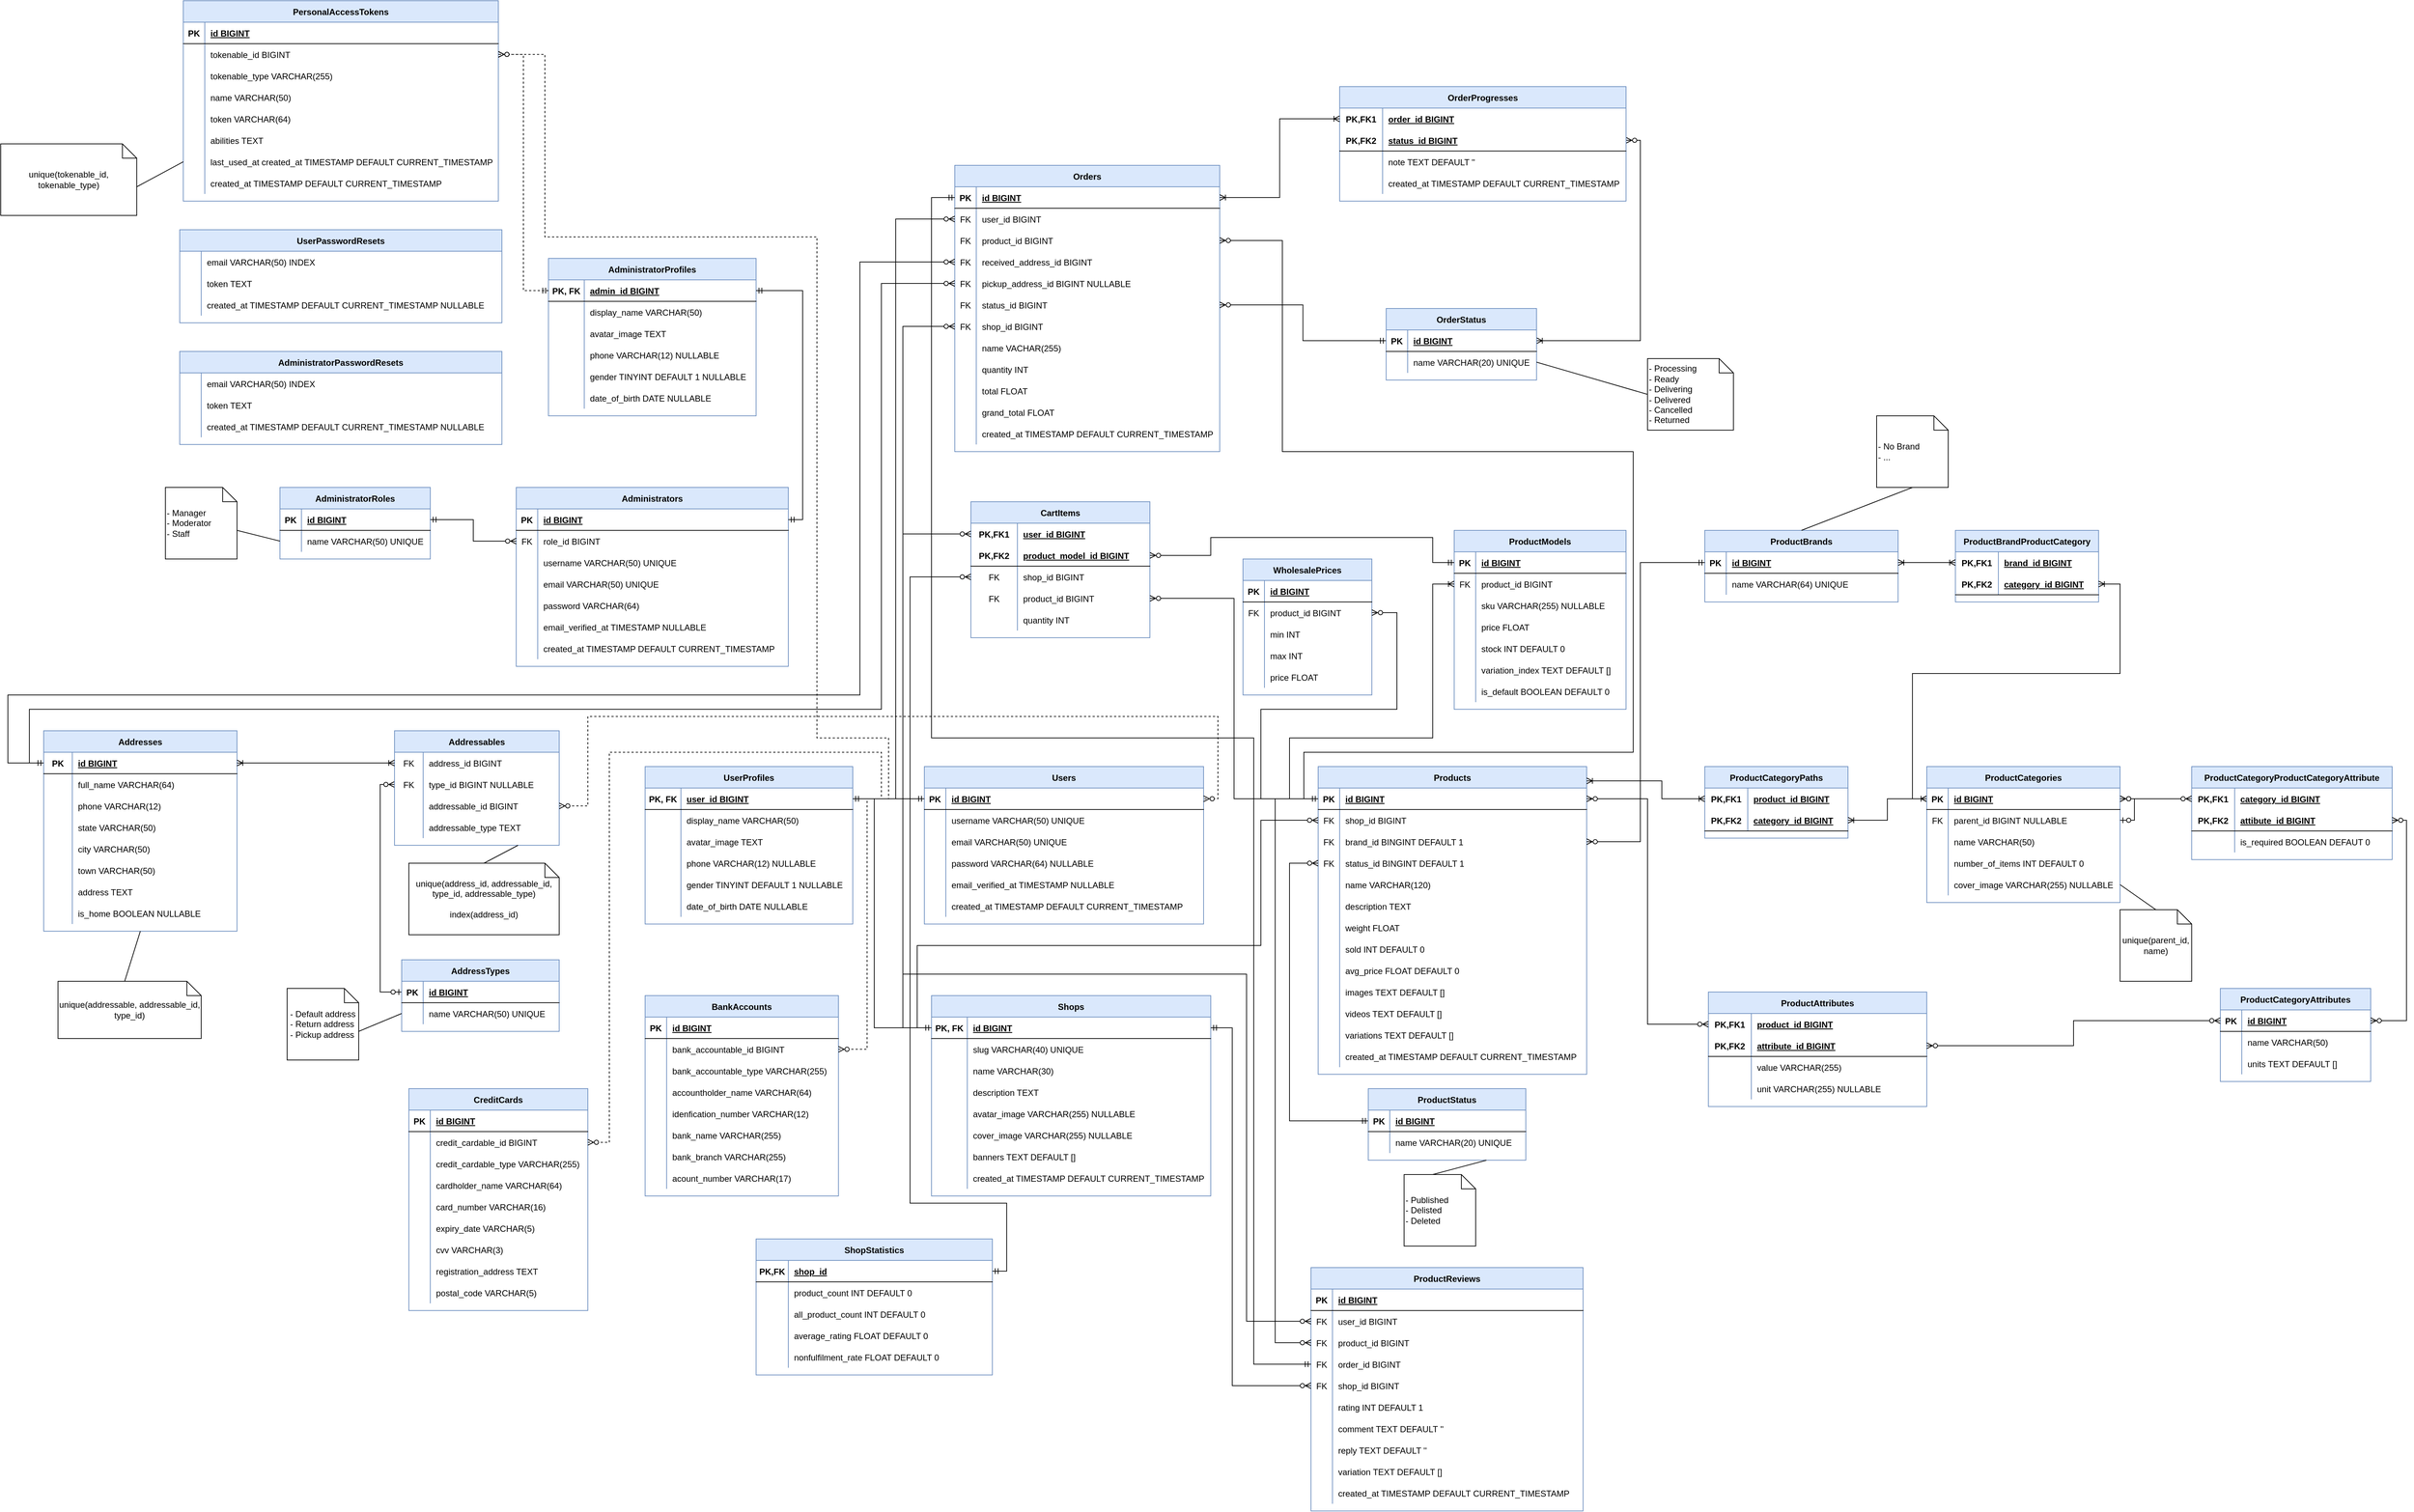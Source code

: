 <mxfile version="13.9.9" type="device"><diagram id="NNhR1pbQWN32YGwMAhqW" name="Page-1"><mxGraphModel dx="-2828" dy="3016" grid="1" gridSize="10" guides="1" tooltips="1" connect="1" arrows="1" fold="1" page="1" pageScale="1" pageWidth="850" pageHeight="1100" math="0" shadow="0"><root><mxCell id="0"/><mxCell id="1" parent="0"/><mxCell id="kpeCcLv-6XwbCVwGEWXu-41" value="Users" style="shape=table;startSize=30;container=1;collapsible=1;childLayout=tableLayout;fixedRows=1;rowLines=0;fontStyle=1;align=center;resizeLast=1;fillColor=#dae8fc;strokeColor=#6c8ebf;" parent="1" vertex="1"><mxGeometry x="5750" y="-70" width="390" height="220" as="geometry"/></mxCell><mxCell id="kpeCcLv-6XwbCVwGEWXu-42" value="" style="shape=partialRectangle;collapsible=0;dropTarget=0;pointerEvents=0;fillColor=none;top=0;left=0;bottom=1;right=0;points=[[0,0.5],[1,0.5]];portConstraint=eastwest;" parent="kpeCcLv-6XwbCVwGEWXu-41" vertex="1"><mxGeometry y="30" width="390" height="30" as="geometry"/></mxCell><mxCell id="kpeCcLv-6XwbCVwGEWXu-43" value="PK" style="shape=partialRectangle;connectable=0;fillColor=none;top=0;left=0;bottom=0;right=0;fontStyle=1;overflow=hidden;" parent="kpeCcLv-6XwbCVwGEWXu-42" vertex="1"><mxGeometry width="30" height="30" as="geometry"/></mxCell><mxCell id="kpeCcLv-6XwbCVwGEWXu-44" value="id BIGINT" style="shape=partialRectangle;connectable=0;fillColor=none;top=0;left=0;bottom=0;right=0;align=left;spacingLeft=6;fontStyle=5;overflow=hidden;" parent="kpeCcLv-6XwbCVwGEWXu-42" vertex="1"><mxGeometry x="30" width="360" height="30" as="geometry"/></mxCell><mxCell id="kpeCcLv-6XwbCVwGEWXu-45" value="" style="shape=partialRectangle;collapsible=0;dropTarget=0;pointerEvents=0;fillColor=none;top=0;left=0;bottom=0;right=0;points=[[0,0.5],[1,0.5]];portConstraint=eastwest;" parent="kpeCcLv-6XwbCVwGEWXu-41" vertex="1"><mxGeometry y="60" width="390" height="30" as="geometry"/></mxCell><mxCell id="kpeCcLv-6XwbCVwGEWXu-46" value="" style="shape=partialRectangle;connectable=0;fillColor=none;top=0;left=0;bottom=0;right=0;editable=1;overflow=hidden;" parent="kpeCcLv-6XwbCVwGEWXu-45" vertex="1"><mxGeometry width="30" height="30" as="geometry"/></mxCell><mxCell id="kpeCcLv-6XwbCVwGEWXu-47" value="username VARCHAR(50) UNIQUE" style="shape=partialRectangle;connectable=0;fillColor=none;top=0;left=0;bottom=0;right=0;align=left;spacingLeft=6;overflow=hidden;" parent="kpeCcLv-6XwbCVwGEWXu-45" vertex="1"><mxGeometry x="30" width="360" height="30" as="geometry"/></mxCell><mxCell id="kpeCcLv-6XwbCVwGEWXu-48" value="" style="shape=partialRectangle;collapsible=0;dropTarget=0;pointerEvents=0;fillColor=none;top=0;left=0;bottom=0;right=0;points=[[0,0.5],[1,0.5]];portConstraint=eastwest;" parent="kpeCcLv-6XwbCVwGEWXu-41" vertex="1"><mxGeometry y="90" width="390" height="30" as="geometry"/></mxCell><mxCell id="kpeCcLv-6XwbCVwGEWXu-49" value="" style="shape=partialRectangle;connectable=0;fillColor=none;top=0;left=0;bottom=0;right=0;editable=1;overflow=hidden;" parent="kpeCcLv-6XwbCVwGEWXu-48" vertex="1"><mxGeometry width="30" height="30" as="geometry"/></mxCell><mxCell id="kpeCcLv-6XwbCVwGEWXu-50" value="email VARCHAR(50) UNIQUE" style="shape=partialRectangle;connectable=0;fillColor=none;top=0;left=0;bottom=0;right=0;align=left;spacingLeft=6;overflow=hidden;" parent="kpeCcLv-6XwbCVwGEWXu-48" vertex="1"><mxGeometry x="30" width="360" height="30" as="geometry"/></mxCell><mxCell id="kpeCcLv-6XwbCVwGEWXu-51" value="" style="shape=partialRectangle;collapsible=0;dropTarget=0;pointerEvents=0;fillColor=none;top=0;left=0;bottom=0;right=0;points=[[0,0.5],[1,0.5]];portConstraint=eastwest;" parent="kpeCcLv-6XwbCVwGEWXu-41" vertex="1"><mxGeometry y="120" width="390" height="30" as="geometry"/></mxCell><mxCell id="kpeCcLv-6XwbCVwGEWXu-52" value="" style="shape=partialRectangle;connectable=0;fillColor=none;top=0;left=0;bottom=0;right=0;editable=1;overflow=hidden;" parent="kpeCcLv-6XwbCVwGEWXu-51" vertex="1"><mxGeometry width="30" height="30" as="geometry"/></mxCell><mxCell id="kpeCcLv-6XwbCVwGEWXu-53" value="password VARCHAR(64) NULLABLE" style="shape=partialRectangle;connectable=0;fillColor=none;top=0;left=0;bottom=0;right=0;align=left;spacingLeft=6;overflow=hidden;" parent="kpeCcLv-6XwbCVwGEWXu-51" vertex="1"><mxGeometry x="30" width="360" height="30" as="geometry"/></mxCell><mxCell id="kpeCcLv-6XwbCVwGEWXu-54" value="" style="shape=partialRectangle;collapsible=0;dropTarget=0;pointerEvents=0;fillColor=none;top=0;left=0;bottom=0;right=0;points=[[0,0.5],[1,0.5]];portConstraint=eastwest;" parent="kpeCcLv-6XwbCVwGEWXu-41" vertex="1"><mxGeometry y="150" width="390" height="30" as="geometry"/></mxCell><mxCell id="kpeCcLv-6XwbCVwGEWXu-55" value="" style="shape=partialRectangle;connectable=0;fillColor=none;top=0;left=0;bottom=0;right=0;editable=1;overflow=hidden;" parent="kpeCcLv-6XwbCVwGEWXu-54" vertex="1"><mxGeometry width="30" height="30" as="geometry"/></mxCell><mxCell id="kpeCcLv-6XwbCVwGEWXu-56" value="email_verified_at TIMESTAMP NULLABLE" style="shape=partialRectangle;connectable=0;fillColor=none;top=0;left=0;bottom=0;right=0;align=left;spacingLeft=6;overflow=hidden;" parent="kpeCcLv-6XwbCVwGEWXu-54" vertex="1"><mxGeometry x="30" width="360" height="30" as="geometry"/></mxCell><mxCell id="kpeCcLv-6XwbCVwGEWXu-57" value="" style="shape=partialRectangle;collapsible=0;dropTarget=0;pointerEvents=0;fillColor=none;top=0;left=0;bottom=0;right=0;points=[[0,0.5],[1,0.5]];portConstraint=eastwest;" parent="kpeCcLv-6XwbCVwGEWXu-41" vertex="1"><mxGeometry y="180" width="390" height="30" as="geometry"/></mxCell><mxCell id="kpeCcLv-6XwbCVwGEWXu-58" value="" style="shape=partialRectangle;connectable=0;fillColor=none;top=0;left=0;bottom=0;right=0;editable=1;overflow=hidden;" parent="kpeCcLv-6XwbCVwGEWXu-57" vertex="1"><mxGeometry width="30" height="30" as="geometry"/></mxCell><mxCell id="kpeCcLv-6XwbCVwGEWXu-59" value="created_at TIMESTAMP DEFAULT CURRENT_TIMESTAMP" style="shape=partialRectangle;connectable=0;fillColor=none;top=0;left=0;bottom=0;right=0;align=left;spacingLeft=6;overflow=hidden;" parent="kpeCcLv-6XwbCVwGEWXu-57" vertex="1"><mxGeometry x="30" width="360" height="30" as="geometry"/></mxCell><mxCell id="kpeCcLv-6XwbCVwGEWXu-60" value="Products" style="shape=table;startSize=30;container=1;collapsible=1;childLayout=tableLayout;fixedRows=1;rowLines=0;fontStyle=1;align=center;resizeLast=1;fillColor=#dae8fc;strokeColor=#6c8ebf;" parent="1" vertex="1"><mxGeometry x="6300" y="-70" width="375" height="430" as="geometry"/></mxCell><mxCell id="kpeCcLv-6XwbCVwGEWXu-61" value="" style="shape=partialRectangle;collapsible=0;dropTarget=0;pointerEvents=0;fillColor=none;top=0;left=0;bottom=1;right=0;points=[[0,0.5],[1,0.5]];portConstraint=eastwest;" parent="kpeCcLv-6XwbCVwGEWXu-60" vertex="1"><mxGeometry y="30" width="375" height="30" as="geometry"/></mxCell><mxCell id="kpeCcLv-6XwbCVwGEWXu-62" value="PK" style="shape=partialRectangle;connectable=0;fillColor=none;top=0;left=0;bottom=0;right=0;fontStyle=1;overflow=hidden;" parent="kpeCcLv-6XwbCVwGEWXu-61" vertex="1"><mxGeometry width="30" height="30" as="geometry"/></mxCell><mxCell id="kpeCcLv-6XwbCVwGEWXu-63" value="id BIGINT" style="shape=partialRectangle;connectable=0;fillColor=none;top=0;left=0;bottom=0;right=0;align=left;spacingLeft=6;fontStyle=5;overflow=hidden;" parent="kpeCcLv-6XwbCVwGEWXu-61" vertex="1"><mxGeometry x="30" width="345" height="30" as="geometry"/></mxCell><mxCell id="kpeCcLv-6XwbCVwGEWXu-167" value="" style="shape=partialRectangle;collapsible=0;dropTarget=0;pointerEvents=0;fillColor=none;top=0;left=0;bottom=0;right=0;points=[[0,0.5],[1,0.5]];portConstraint=eastwest;" parent="kpeCcLv-6XwbCVwGEWXu-60" vertex="1"><mxGeometry y="60" width="375" height="30" as="geometry"/></mxCell><mxCell id="kpeCcLv-6XwbCVwGEWXu-168" value="FK" style="shape=partialRectangle;connectable=0;fillColor=none;top=0;left=0;bottom=0;right=0;fontStyle=0;overflow=hidden;" parent="kpeCcLv-6XwbCVwGEWXu-167" vertex="1"><mxGeometry width="30" height="30" as="geometry"/></mxCell><mxCell id="kpeCcLv-6XwbCVwGEWXu-169" value="shop_id BIGINT" style="shape=partialRectangle;connectable=0;fillColor=none;top=0;left=0;bottom=0;right=0;align=left;spacingLeft=6;fontStyle=0;overflow=hidden;" parent="kpeCcLv-6XwbCVwGEWXu-167" vertex="1"><mxGeometry x="30" width="345" height="30" as="geometry"/></mxCell><mxCell id="0zyOtnLLVnX1y_x1ACz_-2" value="" style="shape=partialRectangle;collapsible=0;dropTarget=0;pointerEvents=0;fillColor=none;top=0;left=0;bottom=0;right=0;points=[[0,0.5],[1,0.5]];portConstraint=eastwest;" parent="kpeCcLv-6XwbCVwGEWXu-60" vertex="1"><mxGeometry y="90" width="375" height="30" as="geometry"/></mxCell><mxCell id="0zyOtnLLVnX1y_x1ACz_-3" value="FK" style="shape=partialRectangle;connectable=0;fillColor=none;top=0;left=0;bottom=0;right=0;editable=1;overflow=hidden;" parent="0zyOtnLLVnX1y_x1ACz_-2" vertex="1"><mxGeometry width="30" height="30" as="geometry"/></mxCell><mxCell id="0zyOtnLLVnX1y_x1ACz_-4" value="brand_id BINGINT DEFAULT 1" style="shape=partialRectangle;connectable=0;fillColor=none;top=0;left=0;bottom=0;right=0;align=left;spacingLeft=6;overflow=hidden;" parent="0zyOtnLLVnX1y_x1ACz_-2" vertex="1"><mxGeometry x="30" width="345" height="30" as="geometry"/></mxCell><mxCell id="M3AufK64aR5Rj-XFbwnY-7" value="" style="shape=partialRectangle;collapsible=0;dropTarget=0;pointerEvents=0;fillColor=none;top=0;left=0;bottom=0;right=0;points=[[0,0.5],[1,0.5]];portConstraint=eastwest;" parent="kpeCcLv-6XwbCVwGEWXu-60" vertex="1"><mxGeometry y="120" width="375" height="30" as="geometry"/></mxCell><mxCell id="M3AufK64aR5Rj-XFbwnY-8" value="FK" style="shape=partialRectangle;connectable=0;fillColor=none;top=0;left=0;bottom=0;right=0;editable=1;overflow=hidden;" parent="M3AufK64aR5Rj-XFbwnY-7" vertex="1"><mxGeometry width="30" height="30" as="geometry"/></mxCell><mxCell id="M3AufK64aR5Rj-XFbwnY-9" value="status_id BINGINT DEFAULT 1" style="shape=partialRectangle;connectable=0;fillColor=none;top=0;left=0;bottom=0;right=0;align=left;spacingLeft=6;overflow=hidden;" parent="M3AufK64aR5Rj-XFbwnY-7" vertex="1"><mxGeometry x="30" width="345" height="30" as="geometry"/></mxCell><mxCell id="kpeCcLv-6XwbCVwGEWXu-67" value="" style="shape=partialRectangle;collapsible=0;dropTarget=0;pointerEvents=0;fillColor=none;top=0;left=0;bottom=0;right=0;points=[[0,0.5],[1,0.5]];portConstraint=eastwest;" parent="kpeCcLv-6XwbCVwGEWXu-60" vertex="1"><mxGeometry y="150" width="375" height="30" as="geometry"/></mxCell><mxCell id="kpeCcLv-6XwbCVwGEWXu-68" value="" style="shape=partialRectangle;connectable=0;fillColor=none;top=0;left=0;bottom=0;right=0;editable=1;overflow=hidden;" parent="kpeCcLv-6XwbCVwGEWXu-67" vertex="1"><mxGeometry width="30" height="30" as="geometry"/></mxCell><mxCell id="kpeCcLv-6XwbCVwGEWXu-69" value="name VARCHAR(120)" style="shape=partialRectangle;connectable=0;fillColor=none;top=0;left=0;bottom=0;right=0;align=left;spacingLeft=6;overflow=hidden;" parent="kpeCcLv-6XwbCVwGEWXu-67" vertex="1"><mxGeometry x="30" width="345" height="30" as="geometry"/></mxCell><mxCell id="kpeCcLv-6XwbCVwGEWXu-70" value="" style="shape=partialRectangle;collapsible=0;dropTarget=0;pointerEvents=0;fillColor=none;top=0;left=0;bottom=0;right=0;points=[[0,0.5],[1,0.5]];portConstraint=eastwest;" parent="kpeCcLv-6XwbCVwGEWXu-60" vertex="1"><mxGeometry y="180" width="375" height="30" as="geometry"/></mxCell><mxCell id="kpeCcLv-6XwbCVwGEWXu-71" value="" style="shape=partialRectangle;connectable=0;fillColor=none;top=0;left=0;bottom=0;right=0;editable=1;overflow=hidden;" parent="kpeCcLv-6XwbCVwGEWXu-70" vertex="1"><mxGeometry width="30" height="30" as="geometry"/></mxCell><mxCell id="kpeCcLv-6XwbCVwGEWXu-72" value="description TEXT" style="shape=partialRectangle;connectable=0;fillColor=none;top=0;left=0;bottom=0;right=0;align=left;spacingLeft=6;overflow=hidden;" parent="kpeCcLv-6XwbCVwGEWXu-70" vertex="1"><mxGeometry x="30" width="345" height="30" as="geometry"/></mxCell><mxCell id="EXldwb7XAZ99EswW4y7E-3" value="" style="shape=partialRectangle;collapsible=0;dropTarget=0;pointerEvents=0;fillColor=none;top=0;left=0;bottom=0;right=0;points=[[0,0.5],[1,0.5]];portConstraint=eastwest;" parent="kpeCcLv-6XwbCVwGEWXu-60" vertex="1"><mxGeometry y="210" width="375" height="30" as="geometry"/></mxCell><mxCell id="EXldwb7XAZ99EswW4y7E-4" value="" style="shape=partialRectangle;connectable=0;fillColor=none;top=0;left=0;bottom=0;right=0;editable=1;overflow=hidden;" parent="EXldwb7XAZ99EswW4y7E-3" vertex="1"><mxGeometry width="30" height="30" as="geometry"/></mxCell><mxCell id="EXldwb7XAZ99EswW4y7E-5" value="weight FLOAT" style="shape=partialRectangle;connectable=0;fillColor=none;top=0;left=0;bottom=0;right=0;align=left;spacingLeft=6;overflow=hidden;" parent="EXldwb7XAZ99EswW4y7E-3" vertex="1"><mxGeometry x="30" width="345" height="30" as="geometry"/></mxCell><mxCell id="bOmqX5Tz1MZU_G2BEmll-2" value="" style="shape=partialRectangle;collapsible=0;dropTarget=0;pointerEvents=0;fillColor=none;top=0;left=0;bottom=0;right=0;points=[[0,0.5],[1,0.5]];portConstraint=eastwest;" parent="kpeCcLv-6XwbCVwGEWXu-60" vertex="1"><mxGeometry y="240" width="375" height="30" as="geometry"/></mxCell><mxCell id="bOmqX5Tz1MZU_G2BEmll-3" value="" style="shape=partialRectangle;connectable=0;fillColor=none;top=0;left=0;bottom=0;right=0;fontStyle=0;overflow=hidden;" parent="bOmqX5Tz1MZU_G2BEmll-2" vertex="1"><mxGeometry width="30" height="30" as="geometry"/></mxCell><mxCell id="bOmqX5Tz1MZU_G2BEmll-4" value="sold INT DEFAULT 0" style="shape=partialRectangle;connectable=0;fillColor=none;top=0;left=0;bottom=0;right=0;align=left;spacingLeft=6;fontStyle=0;overflow=hidden;" parent="bOmqX5Tz1MZU_G2BEmll-2" vertex="1"><mxGeometry x="30" width="345" height="30" as="geometry"/></mxCell><mxCell id="bOmqX5Tz1MZU_G2BEmll-6" value="" style="shape=partialRectangle;collapsible=0;dropTarget=0;pointerEvents=0;fillColor=none;top=0;left=0;bottom=0;right=0;points=[[0,0.5],[1,0.5]];portConstraint=eastwest;" parent="kpeCcLv-6XwbCVwGEWXu-60" vertex="1"><mxGeometry y="270" width="375" height="30" as="geometry"/></mxCell><mxCell id="bOmqX5Tz1MZU_G2BEmll-7" value="" style="shape=partialRectangle;connectable=0;fillColor=none;top=0;left=0;bottom=0;right=0;editable=1;overflow=hidden;" parent="bOmqX5Tz1MZU_G2BEmll-6" vertex="1"><mxGeometry width="30" height="30" as="geometry"/></mxCell><mxCell id="bOmqX5Tz1MZU_G2BEmll-8" value="avg_price FLOAT DEFAULT 0" style="shape=partialRectangle;connectable=0;fillColor=none;top=0;left=0;bottom=0;right=0;align=left;spacingLeft=6;overflow=hidden;" parent="bOmqX5Tz1MZU_G2BEmll-6" vertex="1"><mxGeometry x="30" width="345" height="30" as="geometry"/></mxCell><mxCell id="S_UOkFDSS3jIIoplN1sg-2" value="" style="shape=partialRectangle;collapsible=0;dropTarget=0;pointerEvents=0;fillColor=none;top=0;left=0;bottom=0;right=0;points=[[0,0.5],[1,0.5]];portConstraint=eastwest;" parent="kpeCcLv-6XwbCVwGEWXu-60" vertex="1"><mxGeometry y="300" width="375" height="30" as="geometry"/></mxCell><mxCell id="S_UOkFDSS3jIIoplN1sg-3" value="" style="shape=partialRectangle;connectable=0;fillColor=none;top=0;left=0;bottom=0;right=0;editable=1;overflow=hidden;" parent="S_UOkFDSS3jIIoplN1sg-2" vertex="1"><mxGeometry width="30" height="30" as="geometry"/></mxCell><mxCell id="S_UOkFDSS3jIIoplN1sg-4" value="images TEXT DEFAULT []" style="shape=partialRectangle;connectable=0;fillColor=none;top=0;left=0;bottom=0;right=0;align=left;spacingLeft=6;overflow=hidden;" parent="S_UOkFDSS3jIIoplN1sg-2" vertex="1"><mxGeometry x="30" width="345" height="30" as="geometry"/></mxCell><mxCell id="S_UOkFDSS3jIIoplN1sg-6" value="" style="shape=partialRectangle;collapsible=0;dropTarget=0;pointerEvents=0;fillColor=none;top=0;left=0;bottom=0;right=0;points=[[0,0.5],[1,0.5]];portConstraint=eastwest;" parent="kpeCcLv-6XwbCVwGEWXu-60" vertex="1"><mxGeometry y="330" width="375" height="30" as="geometry"/></mxCell><mxCell id="S_UOkFDSS3jIIoplN1sg-7" value="" style="shape=partialRectangle;connectable=0;fillColor=none;top=0;left=0;bottom=0;right=0;editable=1;overflow=hidden;" parent="S_UOkFDSS3jIIoplN1sg-6" vertex="1"><mxGeometry width="30" height="30" as="geometry"/></mxCell><mxCell id="S_UOkFDSS3jIIoplN1sg-8" value="videos TEXT DEFAULT []" style="shape=partialRectangle;connectable=0;fillColor=none;top=0;left=0;bottom=0;right=0;align=left;spacingLeft=6;overflow=hidden;" parent="S_UOkFDSS3jIIoplN1sg-6" vertex="1"><mxGeometry x="30" width="345" height="30" as="geometry"/></mxCell><mxCell id="QSMtxtNVlwOYjnS1HgIE-10" value="" style="shape=partialRectangle;collapsible=0;dropTarget=0;pointerEvents=0;fillColor=none;top=0;left=0;bottom=0;right=0;points=[[0,0.5],[1,0.5]];portConstraint=eastwest;" parent="kpeCcLv-6XwbCVwGEWXu-60" vertex="1"><mxGeometry y="360" width="375" height="30" as="geometry"/></mxCell><mxCell id="QSMtxtNVlwOYjnS1HgIE-11" value="" style="shape=partialRectangle;connectable=0;fillColor=none;top=0;left=0;bottom=0;right=0;editable=1;overflow=hidden;" parent="QSMtxtNVlwOYjnS1HgIE-10" vertex="1"><mxGeometry width="30" height="30" as="geometry"/></mxCell><mxCell id="QSMtxtNVlwOYjnS1HgIE-12" value="variations TEXT DEFAULT []" style="shape=partialRectangle;connectable=0;fillColor=none;top=0;left=0;bottom=0;right=0;align=left;spacingLeft=6;overflow=hidden;" parent="QSMtxtNVlwOYjnS1HgIE-10" vertex="1"><mxGeometry x="30" width="345" height="30" as="geometry"/></mxCell><mxCell id="kpeCcLv-6XwbCVwGEWXu-76" value="" style="shape=partialRectangle;collapsible=0;dropTarget=0;pointerEvents=0;fillColor=none;top=0;left=0;bottom=0;right=0;points=[[0,0.5],[1,0.5]];portConstraint=eastwest;" parent="kpeCcLv-6XwbCVwGEWXu-60" vertex="1"><mxGeometry y="390" width="375" height="30" as="geometry"/></mxCell><mxCell id="kpeCcLv-6XwbCVwGEWXu-77" value="" style="shape=partialRectangle;connectable=0;fillColor=none;top=0;left=0;bottom=0;right=0;editable=1;overflow=hidden;" parent="kpeCcLv-6XwbCVwGEWXu-76" vertex="1"><mxGeometry width="30" height="30" as="geometry"/></mxCell><mxCell id="kpeCcLv-6XwbCVwGEWXu-78" value="created_at TIMESTAMP DEFAULT CURRENT_TIMESTAMP" style="shape=partialRectangle;connectable=0;fillColor=none;top=0;left=0;bottom=0;right=0;align=left;spacingLeft=6;overflow=hidden;" parent="kpeCcLv-6XwbCVwGEWXu-76" vertex="1"><mxGeometry x="30" width="345" height="30" as="geometry"/></mxCell><mxCell id="kpeCcLv-6XwbCVwGEWXu-79" value="UserProfiles" style="shape=table;startSize=30;container=1;collapsible=1;childLayout=tableLayout;fixedRows=1;rowLines=0;fontStyle=1;align=center;resizeLast=1;fillColor=#dae8fc;strokeColor=#6c8ebf;" parent="1" vertex="1"><mxGeometry x="5360" y="-70" width="290" height="220" as="geometry"/></mxCell><mxCell id="kpeCcLv-6XwbCVwGEWXu-80" value="" style="shape=partialRectangle;collapsible=0;dropTarget=0;pointerEvents=0;fillColor=none;top=0;left=0;bottom=1;right=0;points=[[0,0.5],[1,0.5]];portConstraint=eastwest;" parent="kpeCcLv-6XwbCVwGEWXu-79" vertex="1"><mxGeometry y="30" width="290" height="30" as="geometry"/></mxCell><mxCell id="kpeCcLv-6XwbCVwGEWXu-81" value="PK, FK" style="shape=partialRectangle;connectable=0;fillColor=none;top=0;left=0;bottom=0;right=0;fontStyle=1;overflow=hidden;" parent="kpeCcLv-6XwbCVwGEWXu-80" vertex="1"><mxGeometry width="50" height="30" as="geometry"/></mxCell><mxCell id="kpeCcLv-6XwbCVwGEWXu-82" value="user_id BIGINT" style="shape=partialRectangle;connectable=0;fillColor=none;top=0;left=0;bottom=0;right=0;align=left;spacingLeft=6;fontStyle=5;overflow=hidden;" parent="kpeCcLv-6XwbCVwGEWXu-80" vertex="1"><mxGeometry x="50" width="240" height="30" as="geometry"/></mxCell><mxCell id="kpeCcLv-6XwbCVwGEWXu-83" value="" style="shape=partialRectangle;collapsible=0;dropTarget=0;pointerEvents=0;fillColor=none;top=0;left=0;bottom=0;right=0;points=[[0,0.5],[1,0.5]];portConstraint=eastwest;" parent="kpeCcLv-6XwbCVwGEWXu-79" vertex="1"><mxGeometry y="60" width="290" height="30" as="geometry"/></mxCell><mxCell id="kpeCcLv-6XwbCVwGEWXu-84" value="" style="shape=partialRectangle;connectable=0;fillColor=none;top=0;left=0;bottom=0;right=0;editable=1;overflow=hidden;" parent="kpeCcLv-6XwbCVwGEWXu-83" vertex="1"><mxGeometry width="50" height="30" as="geometry"/></mxCell><mxCell id="kpeCcLv-6XwbCVwGEWXu-85" value="display_name VARCHAR(50)" style="shape=partialRectangle;connectable=0;fillColor=none;top=0;left=0;bottom=0;right=0;align=left;spacingLeft=6;overflow=hidden;" parent="kpeCcLv-6XwbCVwGEWXu-83" vertex="1"><mxGeometry x="50" width="240" height="30" as="geometry"/></mxCell><mxCell id="kpeCcLv-6XwbCVwGEWXu-86" value="" style="shape=partialRectangle;collapsible=0;dropTarget=0;pointerEvents=0;fillColor=none;top=0;left=0;bottom=0;right=0;points=[[0,0.5],[1,0.5]];portConstraint=eastwest;" parent="kpeCcLv-6XwbCVwGEWXu-79" vertex="1"><mxGeometry y="90" width="290" height="30" as="geometry"/></mxCell><mxCell id="kpeCcLv-6XwbCVwGEWXu-87" value="" style="shape=partialRectangle;connectable=0;fillColor=none;top=0;left=0;bottom=0;right=0;editable=1;overflow=hidden;" parent="kpeCcLv-6XwbCVwGEWXu-86" vertex="1"><mxGeometry width="50" height="30" as="geometry"/></mxCell><mxCell id="kpeCcLv-6XwbCVwGEWXu-88" value="avatar_image TEXT" style="shape=partialRectangle;connectable=0;fillColor=none;top=0;left=0;bottom=0;right=0;align=left;spacingLeft=6;overflow=hidden;" parent="kpeCcLv-6XwbCVwGEWXu-86" vertex="1"><mxGeometry x="50" width="240" height="30" as="geometry"/></mxCell><mxCell id="kpeCcLv-6XwbCVwGEWXu-89" value="" style="shape=partialRectangle;collapsible=0;dropTarget=0;pointerEvents=0;fillColor=none;top=0;left=0;bottom=0;right=0;points=[[0,0.5],[1,0.5]];portConstraint=eastwest;" parent="kpeCcLv-6XwbCVwGEWXu-79" vertex="1"><mxGeometry y="120" width="290" height="30" as="geometry"/></mxCell><mxCell id="kpeCcLv-6XwbCVwGEWXu-90" value="" style="shape=partialRectangle;connectable=0;fillColor=none;top=0;left=0;bottom=0;right=0;editable=1;overflow=hidden;" parent="kpeCcLv-6XwbCVwGEWXu-89" vertex="1"><mxGeometry width="50" height="30" as="geometry"/></mxCell><mxCell id="kpeCcLv-6XwbCVwGEWXu-91" value="phone VARCHAR(12) NULLABLE" style="shape=partialRectangle;connectable=0;fillColor=none;top=0;left=0;bottom=0;right=0;align=left;spacingLeft=6;overflow=hidden;" parent="kpeCcLv-6XwbCVwGEWXu-89" vertex="1"><mxGeometry x="50" width="240" height="30" as="geometry"/></mxCell><mxCell id="kpeCcLv-6XwbCVwGEWXu-92" value="" style="shape=partialRectangle;collapsible=0;dropTarget=0;pointerEvents=0;fillColor=none;top=0;left=0;bottom=0;right=0;points=[[0,0.5],[1,0.5]];portConstraint=eastwest;" parent="kpeCcLv-6XwbCVwGEWXu-79" vertex="1"><mxGeometry y="150" width="290" height="30" as="geometry"/></mxCell><mxCell id="kpeCcLv-6XwbCVwGEWXu-93" value="" style="shape=partialRectangle;connectable=0;fillColor=none;top=0;left=0;bottom=0;right=0;editable=1;overflow=hidden;" parent="kpeCcLv-6XwbCVwGEWXu-92" vertex="1"><mxGeometry width="50" height="30" as="geometry"/></mxCell><mxCell id="kpeCcLv-6XwbCVwGEWXu-94" value="gender TINYINT DEFAULT 1 NULLABLE" style="shape=partialRectangle;connectable=0;fillColor=none;top=0;left=0;bottom=0;right=0;align=left;spacingLeft=6;overflow=hidden;" parent="kpeCcLv-6XwbCVwGEWXu-92" vertex="1"><mxGeometry x="50" width="240" height="30" as="geometry"/></mxCell><mxCell id="kpeCcLv-6XwbCVwGEWXu-95" value="" style="shape=partialRectangle;collapsible=0;dropTarget=0;pointerEvents=0;fillColor=none;top=0;left=0;bottom=0;right=0;points=[[0,0.5],[1,0.5]];portConstraint=eastwest;" parent="kpeCcLv-6XwbCVwGEWXu-79" vertex="1"><mxGeometry y="180" width="290" height="30" as="geometry"/></mxCell><mxCell id="kpeCcLv-6XwbCVwGEWXu-96" value="" style="shape=partialRectangle;connectable=0;fillColor=none;top=0;left=0;bottom=0;right=0;editable=1;overflow=hidden;" parent="kpeCcLv-6XwbCVwGEWXu-95" vertex="1"><mxGeometry width="50" height="30" as="geometry"/></mxCell><mxCell id="kpeCcLv-6XwbCVwGEWXu-97" value="date_of_birth DATE NULLABLE" style="shape=partialRectangle;connectable=0;fillColor=none;top=0;left=0;bottom=0;right=0;align=left;spacingLeft=6;overflow=hidden;" parent="kpeCcLv-6XwbCVwGEWXu-95" vertex="1"><mxGeometry x="50" width="240" height="30" as="geometry"/></mxCell><mxCell id="kpeCcLv-6XwbCVwGEWXu-135" value="Shops" style="shape=table;startSize=30;container=1;collapsible=1;childLayout=tableLayout;fixedRows=1;rowLines=0;fontStyle=1;align=center;resizeLast=1;fillColor=#dae8fc;strokeColor=#6c8ebf;" parent="1" vertex="1"><mxGeometry x="5760" y="250" width="390" height="280" as="geometry"/></mxCell><mxCell id="kpeCcLv-6XwbCVwGEWXu-136" value="" style="shape=partialRectangle;collapsible=0;dropTarget=0;pointerEvents=0;fillColor=none;top=0;left=0;bottom=1;right=0;points=[[0,0.5],[1,0.5]];portConstraint=eastwest;" parent="kpeCcLv-6XwbCVwGEWXu-135" vertex="1"><mxGeometry y="30" width="390" height="30" as="geometry"/></mxCell><mxCell id="kpeCcLv-6XwbCVwGEWXu-137" value="PK, FK" style="shape=partialRectangle;connectable=0;fillColor=none;top=0;left=0;bottom=0;right=0;fontStyle=1;overflow=hidden;" parent="kpeCcLv-6XwbCVwGEWXu-136" vertex="1"><mxGeometry width="50" height="30" as="geometry"/></mxCell><mxCell id="kpeCcLv-6XwbCVwGEWXu-138" value="id BIGINT" style="shape=partialRectangle;connectable=0;fillColor=none;top=0;left=0;bottom=0;right=0;align=left;spacingLeft=6;fontStyle=5;overflow=hidden;" parent="kpeCcLv-6XwbCVwGEWXu-136" vertex="1"><mxGeometry x="50" width="340" height="30" as="geometry"/></mxCell><mxCell id="kpeCcLv-6XwbCVwGEWXu-139" value="" style="shape=partialRectangle;collapsible=0;dropTarget=0;pointerEvents=0;fillColor=none;top=0;left=0;bottom=0;right=0;points=[[0,0.5],[1,0.5]];portConstraint=eastwest;" parent="kpeCcLv-6XwbCVwGEWXu-135" vertex="1"><mxGeometry y="60" width="390" height="30" as="geometry"/></mxCell><mxCell id="kpeCcLv-6XwbCVwGEWXu-140" value="" style="shape=partialRectangle;connectable=0;fillColor=none;top=0;left=0;bottom=0;right=0;editable=1;overflow=hidden;" parent="kpeCcLv-6XwbCVwGEWXu-139" vertex="1"><mxGeometry width="50" height="30" as="geometry"/></mxCell><mxCell id="kpeCcLv-6XwbCVwGEWXu-141" value="slug VARCHAR(40) UNIQUE" style="shape=partialRectangle;connectable=0;fillColor=none;top=0;left=0;bottom=0;right=0;align=left;spacingLeft=6;overflow=hidden;" parent="kpeCcLv-6XwbCVwGEWXu-139" vertex="1"><mxGeometry x="50" width="340" height="30" as="geometry"/></mxCell><mxCell id="kpeCcLv-6XwbCVwGEWXu-142" value="" style="shape=partialRectangle;collapsible=0;dropTarget=0;pointerEvents=0;fillColor=none;top=0;left=0;bottom=0;right=0;points=[[0,0.5],[1,0.5]];portConstraint=eastwest;" parent="kpeCcLv-6XwbCVwGEWXu-135" vertex="1"><mxGeometry y="90" width="390" height="30" as="geometry"/></mxCell><mxCell id="kpeCcLv-6XwbCVwGEWXu-143" value="" style="shape=partialRectangle;connectable=0;fillColor=none;top=0;left=0;bottom=0;right=0;editable=1;overflow=hidden;" parent="kpeCcLv-6XwbCVwGEWXu-142" vertex="1"><mxGeometry width="50" height="30" as="geometry"/></mxCell><mxCell id="kpeCcLv-6XwbCVwGEWXu-144" value="name VARCHAR(30)" style="shape=partialRectangle;connectable=0;fillColor=none;top=0;left=0;bottom=0;right=0;align=left;spacingLeft=6;overflow=hidden;" parent="kpeCcLv-6XwbCVwGEWXu-142" vertex="1"><mxGeometry x="50" width="340" height="30" as="geometry"/></mxCell><mxCell id="kpeCcLv-6XwbCVwGEWXu-145" value="" style="shape=partialRectangle;collapsible=0;dropTarget=0;pointerEvents=0;fillColor=none;top=0;left=0;bottom=0;right=0;points=[[0,0.5],[1,0.5]];portConstraint=eastwest;" parent="kpeCcLv-6XwbCVwGEWXu-135" vertex="1"><mxGeometry y="120" width="390" height="30" as="geometry"/></mxCell><mxCell id="kpeCcLv-6XwbCVwGEWXu-146" value="" style="shape=partialRectangle;connectable=0;fillColor=none;top=0;left=0;bottom=0;right=0;editable=1;overflow=hidden;" parent="kpeCcLv-6XwbCVwGEWXu-145" vertex="1"><mxGeometry width="50" height="30" as="geometry"/></mxCell><mxCell id="kpeCcLv-6XwbCVwGEWXu-147" value="description TEXT" style="shape=partialRectangle;connectable=0;fillColor=none;top=0;left=0;bottom=0;right=0;align=left;spacingLeft=6;overflow=hidden;" parent="kpeCcLv-6XwbCVwGEWXu-145" vertex="1"><mxGeometry x="50" width="340" height="30" as="geometry"/></mxCell><mxCell id="kpeCcLv-6XwbCVwGEWXu-148" value="" style="shape=partialRectangle;collapsible=0;dropTarget=0;pointerEvents=0;fillColor=none;top=0;left=0;bottom=0;right=0;points=[[0,0.5],[1,0.5]];portConstraint=eastwest;" parent="kpeCcLv-6XwbCVwGEWXu-135" vertex="1"><mxGeometry y="150" width="390" height="30" as="geometry"/></mxCell><mxCell id="kpeCcLv-6XwbCVwGEWXu-149" value="" style="shape=partialRectangle;connectable=0;fillColor=none;top=0;left=0;bottom=0;right=0;editable=1;overflow=hidden;" parent="kpeCcLv-6XwbCVwGEWXu-148" vertex="1"><mxGeometry width="50" height="30" as="geometry"/></mxCell><mxCell id="kpeCcLv-6XwbCVwGEWXu-150" value="avatar_image VARCHAR(255) NULLABLE" style="shape=partialRectangle;connectable=0;fillColor=none;top=0;left=0;bottom=0;right=0;align=left;spacingLeft=6;overflow=hidden;" parent="kpeCcLv-6XwbCVwGEWXu-148" vertex="1"><mxGeometry x="50" width="340" height="30" as="geometry"/></mxCell><mxCell id="IB_E-5cP6mTC7jbrd2Gr-9" value="" style="shape=partialRectangle;collapsible=0;dropTarget=0;pointerEvents=0;fillColor=none;top=0;left=0;bottom=0;right=0;points=[[0,0.5],[1,0.5]];portConstraint=eastwest;" parent="kpeCcLv-6XwbCVwGEWXu-135" vertex="1"><mxGeometry y="180" width="390" height="30" as="geometry"/></mxCell><mxCell id="IB_E-5cP6mTC7jbrd2Gr-10" value="" style="shape=partialRectangle;connectable=0;fillColor=none;top=0;left=0;bottom=0;right=0;editable=1;overflow=hidden;" parent="IB_E-5cP6mTC7jbrd2Gr-9" vertex="1"><mxGeometry width="50" height="30" as="geometry"/></mxCell><mxCell id="IB_E-5cP6mTC7jbrd2Gr-11" value="cover_image VARCHAR(255) NULLABLE" style="shape=partialRectangle;connectable=0;fillColor=none;top=0;left=0;bottom=0;right=0;align=left;spacingLeft=6;overflow=hidden;" parent="IB_E-5cP6mTC7jbrd2Gr-9" vertex="1"><mxGeometry x="50" width="340" height="30" as="geometry"/></mxCell><mxCell id="kpeCcLv-6XwbCVwGEWXu-151" value="" style="shape=partialRectangle;collapsible=0;dropTarget=0;pointerEvents=0;fillColor=none;top=0;left=0;bottom=0;right=0;points=[[0,0.5],[1,0.5]];portConstraint=eastwest;" parent="kpeCcLv-6XwbCVwGEWXu-135" vertex="1"><mxGeometry y="210" width="390" height="30" as="geometry"/></mxCell><mxCell id="kpeCcLv-6XwbCVwGEWXu-152" value="" style="shape=partialRectangle;connectable=0;fillColor=none;top=0;left=0;bottom=0;right=0;editable=1;overflow=hidden;" parent="kpeCcLv-6XwbCVwGEWXu-151" vertex="1"><mxGeometry width="50" height="30" as="geometry"/></mxCell><mxCell id="kpeCcLv-6XwbCVwGEWXu-153" value="banners TEXT DEFAULT []" style="shape=partialRectangle;connectable=0;fillColor=none;top=0;left=0;bottom=0;right=0;align=left;spacingLeft=6;overflow=hidden;" parent="kpeCcLv-6XwbCVwGEWXu-151" vertex="1"><mxGeometry x="50" width="340" height="30" as="geometry"/></mxCell><mxCell id="kpeCcLv-6XwbCVwGEWXu-154" value="" style="shape=partialRectangle;collapsible=0;dropTarget=0;pointerEvents=0;fillColor=none;top=0;left=0;bottom=0;right=0;points=[[0,0.5],[1,0.5]];portConstraint=eastwest;" parent="kpeCcLv-6XwbCVwGEWXu-135" vertex="1"><mxGeometry y="240" width="390" height="30" as="geometry"/></mxCell><mxCell id="kpeCcLv-6XwbCVwGEWXu-155" value="" style="shape=partialRectangle;connectable=0;fillColor=none;top=0;left=0;bottom=0;right=0;editable=1;overflow=hidden;" parent="kpeCcLv-6XwbCVwGEWXu-154" vertex="1"><mxGeometry width="50" height="30" as="geometry"/></mxCell><mxCell id="kpeCcLv-6XwbCVwGEWXu-156" value="created_at TIMESTAMP DEFAULT CURRENT_TIMESTAMP" style="shape=partialRectangle;connectable=0;fillColor=none;top=0;left=0;bottom=0;right=0;align=left;spacingLeft=6;overflow=hidden;" parent="kpeCcLv-6XwbCVwGEWXu-154" vertex="1"><mxGeometry x="50" width="340" height="30" as="geometry"/></mxCell><mxCell id="kpeCcLv-6XwbCVwGEWXu-244" value="Administrators" style="shape=table;startSize=30;container=1;collapsible=1;childLayout=tableLayout;fixedRows=1;rowLines=0;fontStyle=1;align=center;resizeLast=1;fillColor=#dae8fc;strokeColor=#6c8ebf;" parent="1" vertex="1"><mxGeometry x="5180" y="-460" width="380" height="250" as="geometry"/></mxCell><mxCell id="kpeCcLv-6XwbCVwGEWXu-245" value="" style="shape=partialRectangle;collapsible=0;dropTarget=0;pointerEvents=0;fillColor=none;top=0;left=0;bottom=1;right=0;points=[[0,0.5],[1,0.5]];portConstraint=eastwest;" parent="kpeCcLv-6XwbCVwGEWXu-244" vertex="1"><mxGeometry y="30" width="380" height="30" as="geometry"/></mxCell><mxCell id="kpeCcLv-6XwbCVwGEWXu-246" value="PK" style="shape=partialRectangle;connectable=0;fillColor=none;top=0;left=0;bottom=0;right=0;fontStyle=1;overflow=hidden;" parent="kpeCcLv-6XwbCVwGEWXu-245" vertex="1"><mxGeometry width="30" height="30" as="geometry"/></mxCell><mxCell id="kpeCcLv-6XwbCVwGEWXu-247" value="id BIGINT" style="shape=partialRectangle;connectable=0;fillColor=none;top=0;left=0;bottom=0;right=0;align=left;spacingLeft=6;fontStyle=5;overflow=hidden;" parent="kpeCcLv-6XwbCVwGEWXu-245" vertex="1"><mxGeometry x="30" width="350" height="30" as="geometry"/></mxCell><mxCell id="kpeCcLv-6XwbCVwGEWXu-248" value="" style="shape=partialRectangle;collapsible=0;dropTarget=0;pointerEvents=0;fillColor=none;top=0;left=0;bottom=0;right=0;points=[[0,0.5],[1,0.5]];portConstraint=eastwest;" parent="kpeCcLv-6XwbCVwGEWXu-244" vertex="1"><mxGeometry y="60" width="380" height="30" as="geometry"/></mxCell><mxCell id="kpeCcLv-6XwbCVwGEWXu-249" value="FK" style="shape=partialRectangle;connectable=0;fillColor=none;top=0;left=0;bottom=0;right=0;fontStyle=0;overflow=hidden;" parent="kpeCcLv-6XwbCVwGEWXu-248" vertex="1"><mxGeometry width="30" height="30" as="geometry"/></mxCell><mxCell id="kpeCcLv-6XwbCVwGEWXu-250" value="role_id BIGINT" style="shape=partialRectangle;connectable=0;fillColor=none;top=0;left=0;bottom=0;right=0;align=left;spacingLeft=6;fontStyle=0;overflow=hidden;" parent="kpeCcLv-6XwbCVwGEWXu-248" vertex="1"><mxGeometry x="30" width="350" height="30" as="geometry"/></mxCell><mxCell id="kpeCcLv-6XwbCVwGEWXu-251" value="" style="shape=partialRectangle;collapsible=0;dropTarget=0;pointerEvents=0;fillColor=none;top=0;left=0;bottom=0;right=0;points=[[0,0.5],[1,0.5]];portConstraint=eastwest;" parent="kpeCcLv-6XwbCVwGEWXu-244" vertex="1"><mxGeometry y="90" width="380" height="30" as="geometry"/></mxCell><mxCell id="kpeCcLv-6XwbCVwGEWXu-252" value="" style="shape=partialRectangle;connectable=0;fillColor=none;top=0;left=0;bottom=0;right=0;editable=1;overflow=hidden;" parent="kpeCcLv-6XwbCVwGEWXu-251" vertex="1"><mxGeometry width="30" height="30" as="geometry"/></mxCell><mxCell id="kpeCcLv-6XwbCVwGEWXu-253" value="username VARCHAR(50) UNIQUE" style="shape=partialRectangle;connectable=0;fillColor=none;top=0;left=0;bottom=0;right=0;align=left;spacingLeft=6;overflow=hidden;" parent="kpeCcLv-6XwbCVwGEWXu-251" vertex="1"><mxGeometry x="30" width="350" height="30" as="geometry"/></mxCell><mxCell id="kpeCcLv-6XwbCVwGEWXu-254" value="" style="shape=partialRectangle;collapsible=0;dropTarget=0;pointerEvents=0;fillColor=none;top=0;left=0;bottom=0;right=0;points=[[0,0.5],[1,0.5]];portConstraint=eastwest;" parent="kpeCcLv-6XwbCVwGEWXu-244" vertex="1"><mxGeometry y="120" width="380" height="30" as="geometry"/></mxCell><mxCell id="kpeCcLv-6XwbCVwGEWXu-255" value="" style="shape=partialRectangle;connectable=0;fillColor=none;top=0;left=0;bottom=0;right=0;editable=1;overflow=hidden;" parent="kpeCcLv-6XwbCVwGEWXu-254" vertex="1"><mxGeometry width="30" height="30" as="geometry"/></mxCell><mxCell id="kpeCcLv-6XwbCVwGEWXu-256" value="email VARCHAR(50) UNIQUE" style="shape=partialRectangle;connectable=0;fillColor=none;top=0;left=0;bottom=0;right=0;align=left;spacingLeft=6;overflow=hidden;" parent="kpeCcLv-6XwbCVwGEWXu-254" vertex="1"><mxGeometry x="30" width="350" height="30" as="geometry"/></mxCell><mxCell id="kpeCcLv-6XwbCVwGEWXu-257" value="" style="shape=partialRectangle;collapsible=0;dropTarget=0;pointerEvents=0;fillColor=none;top=0;left=0;bottom=0;right=0;points=[[0,0.5],[1,0.5]];portConstraint=eastwest;" parent="kpeCcLv-6XwbCVwGEWXu-244" vertex="1"><mxGeometry y="150" width="380" height="30" as="geometry"/></mxCell><mxCell id="kpeCcLv-6XwbCVwGEWXu-258" value="" style="shape=partialRectangle;connectable=0;fillColor=none;top=0;left=0;bottom=0;right=0;editable=1;overflow=hidden;" parent="kpeCcLv-6XwbCVwGEWXu-257" vertex="1"><mxGeometry width="30" height="30" as="geometry"/></mxCell><mxCell id="kpeCcLv-6XwbCVwGEWXu-259" value="password VARCHAR(64)" style="shape=partialRectangle;connectable=0;fillColor=none;top=0;left=0;bottom=0;right=0;align=left;spacingLeft=6;overflow=hidden;" parent="kpeCcLv-6XwbCVwGEWXu-257" vertex="1"><mxGeometry x="30" width="350" height="30" as="geometry"/></mxCell><mxCell id="kpeCcLv-6XwbCVwGEWXu-260" value="" style="shape=partialRectangle;collapsible=0;dropTarget=0;pointerEvents=0;fillColor=none;top=0;left=0;bottom=0;right=0;points=[[0,0.5],[1,0.5]];portConstraint=eastwest;" parent="kpeCcLv-6XwbCVwGEWXu-244" vertex="1"><mxGeometry y="180" width="380" height="30" as="geometry"/></mxCell><mxCell id="kpeCcLv-6XwbCVwGEWXu-261" value="" style="shape=partialRectangle;connectable=0;fillColor=none;top=0;left=0;bottom=0;right=0;editable=1;overflow=hidden;" parent="kpeCcLv-6XwbCVwGEWXu-260" vertex="1"><mxGeometry width="30" height="30" as="geometry"/></mxCell><mxCell id="kpeCcLv-6XwbCVwGEWXu-262" value="email_verified_at TIMESTAMP NULLABLE" style="shape=partialRectangle;connectable=0;fillColor=none;top=0;left=0;bottom=0;right=0;align=left;spacingLeft=6;overflow=hidden;" parent="kpeCcLv-6XwbCVwGEWXu-260" vertex="1"><mxGeometry x="30" width="350" height="30" as="geometry"/></mxCell><mxCell id="kpeCcLv-6XwbCVwGEWXu-263" value="" style="shape=partialRectangle;collapsible=0;dropTarget=0;pointerEvents=0;fillColor=none;top=0;left=0;bottom=0;right=0;points=[[0,0.5],[1,0.5]];portConstraint=eastwest;" parent="kpeCcLv-6XwbCVwGEWXu-244" vertex="1"><mxGeometry y="210" width="380" height="30" as="geometry"/></mxCell><mxCell id="kpeCcLv-6XwbCVwGEWXu-264" value="" style="shape=partialRectangle;connectable=0;fillColor=none;top=0;left=0;bottom=0;right=0;editable=1;overflow=hidden;" parent="kpeCcLv-6XwbCVwGEWXu-263" vertex="1"><mxGeometry width="30" height="30" as="geometry"/></mxCell><mxCell id="kpeCcLv-6XwbCVwGEWXu-265" value="created_at TIMESTAMP DEFAULT CURRENT_TIMESTAMP" style="shape=partialRectangle;connectable=0;fillColor=none;top=0;left=0;bottom=0;right=0;align=left;spacingLeft=6;overflow=hidden;" parent="kpeCcLv-6XwbCVwGEWXu-263" vertex="1"><mxGeometry x="30" width="350" height="30" as="geometry"/></mxCell><mxCell id="kpeCcLv-6XwbCVwGEWXu-679" value="CartItems" style="shape=table;startSize=30;container=1;collapsible=1;childLayout=tableLayout;fixedRows=1;rowLines=0;fontStyle=1;align=center;resizeLast=1;fillColor=#dae8fc;strokeColor=#6c8ebf;" parent="1" vertex="1"><mxGeometry x="5815" y="-440" width="250" height="190" as="geometry"/></mxCell><mxCell id="kpeCcLv-6XwbCVwGEWXu-680" value="" style="shape=partialRectangle;collapsible=0;dropTarget=0;pointerEvents=0;fillColor=none;top=0;left=0;bottom=1;right=0;points=[[0,0.5],[1,0.5]];portConstraint=eastwest;strokeColor=none;" parent="kpeCcLv-6XwbCVwGEWXu-679" vertex="1"><mxGeometry y="30" width="250" height="30" as="geometry"/></mxCell><mxCell id="kpeCcLv-6XwbCVwGEWXu-681" value="PK,FK1" style="shape=partialRectangle;connectable=0;fillColor=none;top=0;left=0;bottom=0;right=0;fontStyle=1;overflow=hidden;" parent="kpeCcLv-6XwbCVwGEWXu-680" vertex="1"><mxGeometry width="65" height="30" as="geometry"/></mxCell><mxCell id="kpeCcLv-6XwbCVwGEWXu-682" value="user_id BIGINT" style="shape=partialRectangle;connectable=0;fillColor=none;top=0;left=0;bottom=0;right=0;align=left;spacingLeft=6;fontStyle=5;overflow=hidden;" parent="kpeCcLv-6XwbCVwGEWXu-680" vertex="1"><mxGeometry x="65" width="185" height="30" as="geometry"/></mxCell><mxCell id="jfve7szDk_cEHfuWyAP2-2" value="" style="shape=partialRectangle;collapsible=0;dropTarget=0;pointerEvents=0;fillColor=none;top=0;left=0;bottom=1;right=0;points=[[0,0.5],[1,0.5]];portConstraint=eastwest;" parent="kpeCcLv-6XwbCVwGEWXu-679" vertex="1"><mxGeometry y="60" width="250" height="30" as="geometry"/></mxCell><mxCell id="jfve7szDk_cEHfuWyAP2-3" value="PK,FK2" style="shape=partialRectangle;connectable=0;fillColor=none;top=0;left=0;bottom=0;right=0;fontStyle=1;overflow=hidden;" parent="jfve7szDk_cEHfuWyAP2-2" vertex="1"><mxGeometry width="65" height="30" as="geometry"/></mxCell><mxCell id="jfve7szDk_cEHfuWyAP2-4" value="product_model_id BIGINT" style="shape=partialRectangle;connectable=0;fillColor=none;top=0;left=0;bottom=0;right=0;align=left;spacingLeft=6;fontStyle=5;overflow=hidden;" parent="jfve7szDk_cEHfuWyAP2-2" vertex="1"><mxGeometry x="65" width="185" height="30" as="geometry"/></mxCell><mxCell id="rnzC1YfF-gCA1KfoFBkF-32" value="" style="shape=partialRectangle;collapsible=0;dropTarget=0;pointerEvents=0;fillColor=none;top=0;left=0;bottom=0;right=0;points=[[0,0.5],[1,0.5]];portConstraint=eastwest;" parent="kpeCcLv-6XwbCVwGEWXu-679" vertex="1"><mxGeometry y="90" width="250" height="30" as="geometry"/></mxCell><mxCell id="rnzC1YfF-gCA1KfoFBkF-33" value="FK" style="shape=partialRectangle;connectable=0;fillColor=none;top=0;left=0;bottom=0;right=0;fontStyle=0;overflow=hidden;" parent="rnzC1YfF-gCA1KfoFBkF-32" vertex="1"><mxGeometry width="65" height="30" as="geometry"/></mxCell><mxCell id="rnzC1YfF-gCA1KfoFBkF-34" value="shop_id BIGINT" style="shape=partialRectangle;connectable=0;fillColor=none;top=0;left=0;bottom=0;right=0;align=left;spacingLeft=6;fontStyle=0;overflow=hidden;" parent="rnzC1YfF-gCA1KfoFBkF-32" vertex="1"><mxGeometry x="65" width="185" height="30" as="geometry"/></mxCell><mxCell id="mbrUHv8HLXsZvtV0ZS97-11" value="" style="shape=partialRectangle;collapsible=0;dropTarget=0;pointerEvents=0;fillColor=none;top=0;left=0;bottom=0;right=0;points=[[0,0.5],[1,0.5]];portConstraint=eastwest;" parent="kpeCcLv-6XwbCVwGEWXu-679" vertex="1"><mxGeometry y="120" width="250" height="30" as="geometry"/></mxCell><mxCell id="mbrUHv8HLXsZvtV0ZS97-12" value="FK" style="shape=partialRectangle;connectable=0;fillColor=none;top=0;left=0;bottom=0;right=0;fontStyle=0;overflow=hidden;" parent="mbrUHv8HLXsZvtV0ZS97-11" vertex="1"><mxGeometry width="65" height="30" as="geometry"/></mxCell><mxCell id="mbrUHv8HLXsZvtV0ZS97-13" value="product_id BIGINT" style="shape=partialRectangle;connectable=0;fillColor=none;top=0;left=0;bottom=0;right=0;align=left;spacingLeft=6;fontStyle=0;overflow=hidden;" parent="mbrUHv8HLXsZvtV0ZS97-11" vertex="1"><mxGeometry x="65" width="185" height="30" as="geometry"/></mxCell><mxCell id="kpeCcLv-6XwbCVwGEWXu-689" value="" style="shape=partialRectangle;collapsible=0;dropTarget=0;pointerEvents=0;fillColor=none;top=0;left=0;bottom=0;right=0;points=[[0,0.5],[1,0.5]];portConstraint=eastwest;" parent="kpeCcLv-6XwbCVwGEWXu-679" vertex="1"><mxGeometry y="150" width="250" height="30" as="geometry"/></mxCell><mxCell id="kpeCcLv-6XwbCVwGEWXu-690" value="" style="shape=partialRectangle;connectable=0;fillColor=none;top=0;left=0;bottom=0;right=0;editable=1;overflow=hidden;" parent="kpeCcLv-6XwbCVwGEWXu-689" vertex="1"><mxGeometry width="65" height="30" as="geometry"/></mxCell><mxCell id="kpeCcLv-6XwbCVwGEWXu-691" value="quantity INT" style="shape=partialRectangle;connectable=0;fillColor=none;top=0;left=0;bottom=0;right=0;align=left;spacingLeft=6;overflow=hidden;" parent="kpeCcLv-6XwbCVwGEWXu-689" vertex="1"><mxGeometry x="65" width="185" height="30" as="geometry"/></mxCell><mxCell id="kpeCcLv-6XwbCVwGEWXu-692" value="Orders" style="shape=table;startSize=30;container=1;collapsible=1;childLayout=tableLayout;fixedRows=1;rowLines=0;fontStyle=1;align=center;resizeLast=1;fillColor=#dae8fc;strokeColor=#6c8ebf;" parent="1" vertex="1"><mxGeometry x="5792.5" y="-910" width="370" height="400" as="geometry"><mxRectangle x="3970" y="-540" width="100" height="30" as="alternateBounds"/></mxGeometry></mxCell><mxCell id="kpeCcLv-6XwbCVwGEWXu-693" value="" style="shape=partialRectangle;collapsible=0;dropTarget=0;pointerEvents=0;fillColor=none;top=0;left=0;bottom=1;right=0;points=[[0,0.5],[1,0.5]];portConstraint=eastwest;" parent="kpeCcLv-6XwbCVwGEWXu-692" vertex="1"><mxGeometry y="30" width="370" height="30" as="geometry"/></mxCell><mxCell id="kpeCcLv-6XwbCVwGEWXu-694" value="PK" style="shape=partialRectangle;connectable=0;fillColor=none;top=0;left=0;bottom=0;right=0;fontStyle=1;overflow=hidden;" parent="kpeCcLv-6XwbCVwGEWXu-693" vertex="1"><mxGeometry width="30" height="30" as="geometry"/></mxCell><mxCell id="kpeCcLv-6XwbCVwGEWXu-695" value="id BIGINT" style="shape=partialRectangle;connectable=0;fillColor=none;top=0;left=0;bottom=0;right=0;align=left;spacingLeft=6;fontStyle=5;overflow=hidden;" parent="kpeCcLv-6XwbCVwGEWXu-693" vertex="1"><mxGeometry x="30" width="340" height="30" as="geometry"/></mxCell><mxCell id="kpeCcLv-6XwbCVwGEWXu-696" value="" style="shape=partialRectangle;collapsible=0;dropTarget=0;pointerEvents=0;fillColor=none;top=0;left=0;bottom=0;right=0;points=[[0,0.5],[1,0.5]];portConstraint=eastwest;" parent="kpeCcLv-6XwbCVwGEWXu-692" vertex="1"><mxGeometry y="60" width="370" height="30" as="geometry"/></mxCell><mxCell id="kpeCcLv-6XwbCVwGEWXu-697" value="FK" style="shape=partialRectangle;connectable=0;fillColor=none;top=0;left=0;bottom=0;right=0;editable=1;overflow=hidden;" parent="kpeCcLv-6XwbCVwGEWXu-696" vertex="1"><mxGeometry width="30" height="30" as="geometry"/></mxCell><mxCell id="kpeCcLv-6XwbCVwGEWXu-698" value="user_id BIGINT" style="shape=partialRectangle;connectable=0;fillColor=none;top=0;left=0;bottom=0;right=0;align=left;spacingLeft=6;overflow=hidden;" parent="kpeCcLv-6XwbCVwGEWXu-696" vertex="1"><mxGeometry x="30" width="340" height="30" as="geometry"/></mxCell><mxCell id="kpeCcLv-6XwbCVwGEWXu-699" value="" style="shape=partialRectangle;collapsible=0;dropTarget=0;pointerEvents=0;fillColor=none;top=0;left=0;bottom=0;right=0;points=[[0,0.5],[1,0.5]];portConstraint=eastwest;" parent="kpeCcLv-6XwbCVwGEWXu-692" vertex="1"><mxGeometry y="90" width="370" height="30" as="geometry"/></mxCell><mxCell id="kpeCcLv-6XwbCVwGEWXu-700" value="FK" style="shape=partialRectangle;connectable=0;fillColor=none;top=0;left=0;bottom=0;right=0;editable=1;overflow=hidden;" parent="kpeCcLv-6XwbCVwGEWXu-699" vertex="1"><mxGeometry width="30" height="30" as="geometry"/></mxCell><mxCell id="kpeCcLv-6XwbCVwGEWXu-701" value="product_id BIGINT" style="shape=partialRectangle;connectable=0;fillColor=none;top=0;left=0;bottom=0;right=0;align=left;spacingLeft=6;overflow=hidden;" parent="kpeCcLv-6XwbCVwGEWXu-699" vertex="1"><mxGeometry x="30" width="340" height="30" as="geometry"/></mxCell><mxCell id="IXb38I6t8hLdYkvf4bMu-2" value="" style="shape=partialRectangle;collapsible=0;dropTarget=0;pointerEvents=0;fillColor=none;top=0;left=0;bottom=0;right=0;points=[[0,0.5],[1,0.5]];portConstraint=eastwest;" parent="kpeCcLv-6XwbCVwGEWXu-692" vertex="1"><mxGeometry y="120" width="370" height="30" as="geometry"/></mxCell><mxCell id="IXb38I6t8hLdYkvf4bMu-3" value="FK" style="shape=partialRectangle;connectable=0;fillColor=none;top=0;left=0;bottom=0;right=0;fontStyle=0;overflow=hidden;" parent="IXb38I6t8hLdYkvf4bMu-2" vertex="1"><mxGeometry width="30" height="30" as="geometry"/></mxCell><mxCell id="IXb38I6t8hLdYkvf4bMu-4" value="received_address_id BIGINT" style="shape=partialRectangle;connectable=0;fillColor=none;top=0;left=0;bottom=0;right=0;align=left;spacingLeft=6;fontStyle=0;overflow=hidden;" parent="IXb38I6t8hLdYkvf4bMu-2" vertex="1"><mxGeometry x="30" width="340" height="30" as="geometry"/></mxCell><mxCell id="5e7iV0r0oqEESaZ34nXu-6" value="" style="shape=partialRectangle;collapsible=0;dropTarget=0;pointerEvents=0;fillColor=none;top=0;left=0;bottom=0;right=0;points=[[0,0.5],[1,0.5]];portConstraint=eastwest;" parent="kpeCcLv-6XwbCVwGEWXu-692" vertex="1"><mxGeometry y="150" width="370" height="30" as="geometry"/></mxCell><mxCell id="5e7iV0r0oqEESaZ34nXu-7" value="FK" style="shape=partialRectangle;connectable=0;fillColor=none;top=0;left=0;bottom=0;right=0;fontStyle=0;overflow=hidden;" parent="5e7iV0r0oqEESaZ34nXu-6" vertex="1"><mxGeometry width="30" height="30" as="geometry"/></mxCell><mxCell id="5e7iV0r0oqEESaZ34nXu-8" value="pickup_address_id BIGINT NULLABLE" style="shape=partialRectangle;connectable=0;fillColor=none;top=0;left=0;bottom=0;right=0;align=left;spacingLeft=6;fontStyle=0;overflow=hidden;" parent="5e7iV0r0oqEESaZ34nXu-6" vertex="1"><mxGeometry x="30" width="340" height="30" as="geometry"/></mxCell><mxCell id="M37Dk6EN9cGVIm2r1nMl-72" value="" style="shape=partialRectangle;collapsible=0;dropTarget=0;pointerEvents=0;fillColor=none;top=0;left=0;bottom=0;right=0;points=[[0,0.5],[1,0.5]];portConstraint=eastwest;" parent="kpeCcLv-6XwbCVwGEWXu-692" vertex="1"><mxGeometry y="180" width="370" height="30" as="geometry"/></mxCell><mxCell id="M37Dk6EN9cGVIm2r1nMl-73" value="FK" style="shape=partialRectangle;connectable=0;fillColor=none;top=0;left=0;bottom=0;right=0;editable=1;overflow=hidden;" parent="M37Dk6EN9cGVIm2r1nMl-72" vertex="1"><mxGeometry width="30" height="30" as="geometry"/></mxCell><mxCell id="M37Dk6EN9cGVIm2r1nMl-74" value="status_id BIGINT" style="shape=partialRectangle;connectable=0;fillColor=none;top=0;left=0;bottom=0;right=0;align=left;spacingLeft=6;overflow=hidden;" parent="M37Dk6EN9cGVIm2r1nMl-72" vertex="1"><mxGeometry x="30" width="340" height="30" as="geometry"/></mxCell><mxCell id="bUYAfSzxtF9ja3bjget8-2" value="" style="shape=partialRectangle;collapsible=0;dropTarget=0;pointerEvents=0;fillColor=none;top=0;left=0;bottom=0;right=0;points=[[0,0.5],[1,0.5]];portConstraint=eastwest;" parent="kpeCcLv-6XwbCVwGEWXu-692" vertex="1"><mxGeometry y="210" width="370" height="30" as="geometry"/></mxCell><mxCell id="bUYAfSzxtF9ja3bjget8-3" value="FK" style="shape=partialRectangle;connectable=0;fillColor=none;top=0;left=0;bottom=0;right=0;fontStyle=0;overflow=hidden;" parent="bUYAfSzxtF9ja3bjget8-2" vertex="1"><mxGeometry width="30" height="30" as="geometry"/></mxCell><mxCell id="bUYAfSzxtF9ja3bjget8-4" value="shop_id BIGINT" style="shape=partialRectangle;connectable=0;fillColor=none;top=0;left=0;bottom=0;right=0;align=left;spacingLeft=6;fontStyle=0;overflow=hidden;" parent="bUYAfSzxtF9ja3bjget8-2" vertex="1"><mxGeometry x="30" width="340" height="30" as="geometry"/></mxCell><mxCell id="mCO1l88Cd_dbsHhIaZ3r-2" value="" style="shape=partialRectangle;collapsible=0;dropTarget=0;pointerEvents=0;fillColor=none;top=0;left=0;bottom=0;right=0;points=[[0,0.5],[1,0.5]];portConstraint=eastwest;" parent="kpeCcLv-6XwbCVwGEWXu-692" vertex="1"><mxGeometry y="240" width="370" height="30" as="geometry"/></mxCell><mxCell id="mCO1l88Cd_dbsHhIaZ3r-3" value="" style="shape=partialRectangle;connectable=0;fillColor=none;top=0;left=0;bottom=0;right=0;fontStyle=0;overflow=hidden;" parent="mCO1l88Cd_dbsHhIaZ3r-2" vertex="1"><mxGeometry width="30" height="30" as="geometry"/></mxCell><mxCell id="mCO1l88Cd_dbsHhIaZ3r-4" value="name VACHAR(255)" style="shape=partialRectangle;connectable=0;fillColor=none;top=0;left=0;bottom=0;right=0;align=left;spacingLeft=6;fontStyle=0;overflow=hidden;" parent="mCO1l88Cd_dbsHhIaZ3r-2" vertex="1"><mxGeometry x="30" width="340" height="30" as="geometry"/></mxCell><mxCell id="Vw--qai_kvPUH0v8VzMj-101" value="" style="shape=partialRectangle;collapsible=0;dropTarget=0;pointerEvents=0;fillColor=none;top=0;left=0;bottom=0;right=0;points=[[0,0.5],[1,0.5]];portConstraint=eastwest;" parent="kpeCcLv-6XwbCVwGEWXu-692" vertex="1"><mxGeometry y="270" width="370" height="30" as="geometry"/></mxCell><mxCell id="Vw--qai_kvPUH0v8VzMj-102" value="" style="shape=partialRectangle;connectable=0;fillColor=none;top=0;left=0;bottom=0;right=0;editable=1;overflow=hidden;" parent="Vw--qai_kvPUH0v8VzMj-101" vertex="1"><mxGeometry width="30" height="30" as="geometry"/></mxCell><mxCell id="Vw--qai_kvPUH0v8VzMj-103" value="quantity INT" style="shape=partialRectangle;connectable=0;fillColor=none;top=0;left=0;bottom=0;right=0;align=left;spacingLeft=6;overflow=hidden;" parent="Vw--qai_kvPUH0v8VzMj-101" vertex="1"><mxGeometry x="30" width="340" height="30" as="geometry"/></mxCell><mxCell id="M37Dk6EN9cGVIm2r1nMl-59" value="" style="shape=partialRectangle;collapsible=0;dropTarget=0;pointerEvents=0;fillColor=none;top=0;left=0;bottom=0;right=0;points=[[0,0.5],[1,0.5]];portConstraint=eastwest;" parent="kpeCcLv-6XwbCVwGEWXu-692" vertex="1"><mxGeometry y="300" width="370" height="30" as="geometry"/></mxCell><mxCell id="M37Dk6EN9cGVIm2r1nMl-60" value="" style="shape=partialRectangle;connectable=0;fillColor=none;top=0;left=0;bottom=0;right=0;editable=1;overflow=hidden;" parent="M37Dk6EN9cGVIm2r1nMl-59" vertex="1"><mxGeometry width="30" height="30" as="geometry"/></mxCell><mxCell id="M37Dk6EN9cGVIm2r1nMl-61" value="total FLOAT" style="shape=partialRectangle;connectable=0;fillColor=none;top=0;left=0;bottom=0;right=0;align=left;spacingLeft=6;overflow=hidden;" parent="M37Dk6EN9cGVIm2r1nMl-59" vertex="1"><mxGeometry x="30" width="340" height="30" as="geometry"/></mxCell><mxCell id="bUYAfSzxtF9ja3bjget8-7" value="" style="shape=partialRectangle;collapsible=0;dropTarget=0;pointerEvents=0;fillColor=none;top=0;left=0;bottom=0;right=0;points=[[0,0.5],[1,0.5]];portConstraint=eastwest;" parent="kpeCcLv-6XwbCVwGEWXu-692" vertex="1"><mxGeometry y="330" width="370" height="30" as="geometry"/></mxCell><mxCell id="bUYAfSzxtF9ja3bjget8-8" value="" style="shape=partialRectangle;connectable=0;fillColor=none;top=0;left=0;bottom=0;right=0;editable=1;overflow=hidden;" parent="bUYAfSzxtF9ja3bjget8-7" vertex="1"><mxGeometry width="30" height="30" as="geometry"/></mxCell><mxCell id="bUYAfSzxtF9ja3bjget8-9" value="grand_total FLOAT" style="shape=partialRectangle;connectable=0;fillColor=none;top=0;left=0;bottom=0;right=0;align=left;spacingLeft=6;overflow=hidden;" parent="bUYAfSzxtF9ja3bjget8-7" vertex="1"><mxGeometry x="30" width="340" height="30" as="geometry"/></mxCell><mxCell id="M37Dk6EN9cGVIm2r1nMl-47" value="" style="shape=partialRectangle;collapsible=0;dropTarget=0;pointerEvents=0;fillColor=none;top=0;left=0;bottom=0;right=0;points=[[0,0.5],[1,0.5]];portConstraint=eastwest;" parent="kpeCcLv-6XwbCVwGEWXu-692" vertex="1"><mxGeometry y="360" width="370" height="30" as="geometry"/></mxCell><mxCell id="M37Dk6EN9cGVIm2r1nMl-48" value="" style="shape=partialRectangle;connectable=0;fillColor=none;top=0;left=0;bottom=0;right=0;editable=1;overflow=hidden;" parent="M37Dk6EN9cGVIm2r1nMl-47" vertex="1"><mxGeometry width="30" height="30" as="geometry"/></mxCell><mxCell id="M37Dk6EN9cGVIm2r1nMl-49" value="created_at TIMESTAMP DEFAULT CURRENT_TIMESTAMP" style="shape=partialRectangle;connectable=0;fillColor=none;top=0;left=0;bottom=0;right=0;align=left;spacingLeft=6;overflow=hidden;" parent="M37Dk6EN9cGVIm2r1nMl-47" vertex="1"><mxGeometry x="30" width="340" height="30" as="geometry"/></mxCell><mxCell id="M37Dk6EN9cGVIm2r1nMl-115" value="CreditCards" style="shape=table;startSize=30;container=1;collapsible=1;childLayout=tableLayout;fixedRows=1;rowLines=0;fontStyle=1;align=center;resizeLast=1;fillColor=#dae8fc;strokeColor=#6c8ebf;" parent="1" vertex="1"><mxGeometry x="5030" y="380" width="250" height="310" as="geometry"/></mxCell><mxCell id="M37Dk6EN9cGVIm2r1nMl-116" value="" style="shape=partialRectangle;collapsible=0;dropTarget=0;pointerEvents=0;fillColor=none;top=0;left=0;bottom=1;right=0;points=[[0,0.5],[1,0.5]];portConstraint=eastwest;" parent="M37Dk6EN9cGVIm2r1nMl-115" vertex="1"><mxGeometry y="30" width="250" height="30" as="geometry"/></mxCell><mxCell id="M37Dk6EN9cGVIm2r1nMl-117" value="PK" style="shape=partialRectangle;connectable=0;fillColor=none;top=0;left=0;bottom=0;right=0;fontStyle=1;overflow=hidden;" parent="M37Dk6EN9cGVIm2r1nMl-116" vertex="1"><mxGeometry width="30" height="30" as="geometry"/></mxCell><mxCell id="M37Dk6EN9cGVIm2r1nMl-118" value="id BIGINT" style="shape=partialRectangle;connectable=0;fillColor=none;top=0;left=0;bottom=0;right=0;align=left;spacingLeft=6;fontStyle=5;overflow=hidden;" parent="M37Dk6EN9cGVIm2r1nMl-116" vertex="1"><mxGeometry x="30" width="220" height="30" as="geometry"/></mxCell><mxCell id="M37Dk6EN9cGVIm2r1nMl-119" value="" style="shape=partialRectangle;collapsible=0;dropTarget=0;pointerEvents=0;fillColor=none;top=0;left=0;bottom=0;right=0;points=[[0,0.5],[1,0.5]];portConstraint=eastwest;" parent="M37Dk6EN9cGVIm2r1nMl-115" vertex="1"><mxGeometry y="60" width="250" height="30" as="geometry"/></mxCell><mxCell id="M37Dk6EN9cGVIm2r1nMl-120" value="" style="shape=partialRectangle;connectable=0;fillColor=none;top=0;left=0;bottom=0;right=0;editable=1;overflow=hidden;" parent="M37Dk6EN9cGVIm2r1nMl-119" vertex="1"><mxGeometry width="30" height="30" as="geometry"/></mxCell><mxCell id="M37Dk6EN9cGVIm2r1nMl-121" value="credit_cardable_id BIGINT" style="shape=partialRectangle;connectable=0;fillColor=none;top=0;left=0;bottom=0;right=0;align=left;spacingLeft=6;overflow=hidden;" parent="M37Dk6EN9cGVIm2r1nMl-119" vertex="1"><mxGeometry x="30" width="220" height="30" as="geometry"/></mxCell><mxCell id="IB_E-5cP6mTC7jbrd2Gr-5" value="" style="shape=partialRectangle;collapsible=0;dropTarget=0;pointerEvents=0;fillColor=none;top=0;left=0;bottom=0;right=0;points=[[0,0.5],[1,0.5]];portConstraint=eastwest;" parent="M37Dk6EN9cGVIm2r1nMl-115" vertex="1"><mxGeometry y="90" width="250" height="30" as="geometry"/></mxCell><mxCell id="IB_E-5cP6mTC7jbrd2Gr-6" value="" style="shape=partialRectangle;connectable=0;fillColor=none;top=0;left=0;bottom=0;right=0;editable=1;overflow=hidden;" parent="IB_E-5cP6mTC7jbrd2Gr-5" vertex="1"><mxGeometry width="30" height="30" as="geometry"/></mxCell><mxCell id="IB_E-5cP6mTC7jbrd2Gr-7" value="credit_cardable_type VARCHAR(255)" style="shape=partialRectangle;connectable=0;fillColor=none;top=0;left=0;bottom=0;right=0;align=left;spacingLeft=6;overflow=hidden;" parent="IB_E-5cP6mTC7jbrd2Gr-5" vertex="1"><mxGeometry x="30" width="220" height="30" as="geometry"/></mxCell><mxCell id="M37Dk6EN9cGVIm2r1nMl-134" value="" style="shape=partialRectangle;collapsible=0;dropTarget=0;pointerEvents=0;fillColor=none;top=0;left=0;bottom=0;right=0;points=[[0,0.5],[1,0.5]];portConstraint=eastwest;" parent="M37Dk6EN9cGVIm2r1nMl-115" vertex="1"><mxGeometry y="120" width="250" height="30" as="geometry"/></mxCell><mxCell id="M37Dk6EN9cGVIm2r1nMl-135" value="" style="shape=partialRectangle;connectable=0;fillColor=none;top=0;left=0;bottom=0;right=0;editable=1;overflow=hidden;" parent="M37Dk6EN9cGVIm2r1nMl-134" vertex="1"><mxGeometry width="30" height="30" as="geometry"/></mxCell><mxCell id="M37Dk6EN9cGVIm2r1nMl-136" value="cardholder_name VARCHAR(64)" style="shape=partialRectangle;connectable=0;fillColor=none;top=0;left=0;bottom=0;right=0;align=left;spacingLeft=6;overflow=hidden;" parent="M37Dk6EN9cGVIm2r1nMl-134" vertex="1"><mxGeometry x="30" width="220" height="30" as="geometry"/></mxCell><mxCell id="M37Dk6EN9cGVIm2r1nMl-122" value="" style="shape=partialRectangle;collapsible=0;dropTarget=0;pointerEvents=0;fillColor=none;top=0;left=0;bottom=0;right=0;points=[[0,0.5],[1,0.5]];portConstraint=eastwest;" parent="M37Dk6EN9cGVIm2r1nMl-115" vertex="1"><mxGeometry y="150" width="250" height="30" as="geometry"/></mxCell><mxCell id="M37Dk6EN9cGVIm2r1nMl-123" value="" style="shape=partialRectangle;connectable=0;fillColor=none;top=0;left=0;bottom=0;right=0;editable=1;overflow=hidden;" parent="M37Dk6EN9cGVIm2r1nMl-122" vertex="1"><mxGeometry width="30" height="30" as="geometry"/></mxCell><mxCell id="M37Dk6EN9cGVIm2r1nMl-124" value="card_number VARCHAR(16)" style="shape=partialRectangle;connectable=0;fillColor=none;top=0;left=0;bottom=0;right=0;align=left;spacingLeft=6;overflow=hidden;" parent="M37Dk6EN9cGVIm2r1nMl-122" vertex="1"><mxGeometry x="30" width="220" height="30" as="geometry"/></mxCell><mxCell id="M37Dk6EN9cGVIm2r1nMl-125" value="" style="shape=partialRectangle;collapsible=0;dropTarget=0;pointerEvents=0;fillColor=none;top=0;left=0;bottom=0;right=0;points=[[0,0.5],[1,0.5]];portConstraint=eastwest;" parent="M37Dk6EN9cGVIm2r1nMl-115" vertex="1"><mxGeometry y="180" width="250" height="30" as="geometry"/></mxCell><mxCell id="M37Dk6EN9cGVIm2r1nMl-126" value="" style="shape=partialRectangle;connectable=0;fillColor=none;top=0;left=0;bottom=0;right=0;editable=1;overflow=hidden;" parent="M37Dk6EN9cGVIm2r1nMl-125" vertex="1"><mxGeometry width="30" height="30" as="geometry"/></mxCell><mxCell id="M37Dk6EN9cGVIm2r1nMl-127" value="expiry_date VARCHAR(5)" style="shape=partialRectangle;connectable=0;fillColor=none;top=0;left=0;bottom=0;right=0;align=left;spacingLeft=6;overflow=hidden;" parent="M37Dk6EN9cGVIm2r1nMl-125" vertex="1"><mxGeometry x="30" width="220" height="30" as="geometry"/></mxCell><mxCell id="M37Dk6EN9cGVIm2r1nMl-130" value="" style="shape=partialRectangle;collapsible=0;dropTarget=0;pointerEvents=0;fillColor=none;top=0;left=0;bottom=0;right=0;points=[[0,0.5],[1,0.5]];portConstraint=eastwest;" parent="M37Dk6EN9cGVIm2r1nMl-115" vertex="1"><mxGeometry y="210" width="250" height="30" as="geometry"/></mxCell><mxCell id="M37Dk6EN9cGVIm2r1nMl-131" value="" style="shape=partialRectangle;connectable=0;fillColor=none;top=0;left=0;bottom=0;right=0;editable=1;overflow=hidden;" parent="M37Dk6EN9cGVIm2r1nMl-130" vertex="1"><mxGeometry width="30" height="30" as="geometry"/></mxCell><mxCell id="M37Dk6EN9cGVIm2r1nMl-132" value="cvv VARCHAR(3)" style="shape=partialRectangle;connectable=0;fillColor=none;top=0;left=0;bottom=0;right=0;align=left;spacingLeft=6;overflow=hidden;" parent="M37Dk6EN9cGVIm2r1nMl-130" vertex="1"><mxGeometry x="30" width="220" height="30" as="geometry"/></mxCell><mxCell id="M37Dk6EN9cGVIm2r1nMl-138" value="" style="shape=partialRectangle;collapsible=0;dropTarget=0;pointerEvents=0;fillColor=none;top=0;left=0;bottom=0;right=0;points=[[0,0.5],[1,0.5]];portConstraint=eastwest;" parent="M37Dk6EN9cGVIm2r1nMl-115" vertex="1"><mxGeometry y="240" width="250" height="30" as="geometry"/></mxCell><mxCell id="M37Dk6EN9cGVIm2r1nMl-139" value="" style="shape=partialRectangle;connectable=0;fillColor=none;top=0;left=0;bottom=0;right=0;editable=1;overflow=hidden;" parent="M37Dk6EN9cGVIm2r1nMl-138" vertex="1"><mxGeometry width="30" height="30" as="geometry"/></mxCell><mxCell id="M37Dk6EN9cGVIm2r1nMl-140" value="registration_address TEXT" style="shape=partialRectangle;connectable=0;fillColor=none;top=0;left=0;bottom=0;right=0;align=left;spacingLeft=6;overflow=hidden;" parent="M37Dk6EN9cGVIm2r1nMl-138" vertex="1"><mxGeometry x="30" width="220" height="30" as="geometry"/></mxCell><mxCell id="M37Dk6EN9cGVIm2r1nMl-142" value="" style="shape=partialRectangle;collapsible=0;dropTarget=0;pointerEvents=0;fillColor=none;top=0;left=0;bottom=0;right=0;points=[[0,0.5],[1,0.5]];portConstraint=eastwest;" parent="M37Dk6EN9cGVIm2r1nMl-115" vertex="1"><mxGeometry y="270" width="250" height="30" as="geometry"/></mxCell><mxCell id="M37Dk6EN9cGVIm2r1nMl-143" value="" style="shape=partialRectangle;connectable=0;fillColor=none;top=0;left=0;bottom=0;right=0;editable=1;overflow=hidden;" parent="M37Dk6EN9cGVIm2r1nMl-142" vertex="1"><mxGeometry width="30" height="30" as="geometry"/></mxCell><mxCell id="M37Dk6EN9cGVIm2r1nMl-144" value="postal_code VARCHAR(5)" style="shape=partialRectangle;connectable=0;fillColor=none;top=0;left=0;bottom=0;right=0;align=left;spacingLeft=6;overflow=hidden;" parent="M37Dk6EN9cGVIm2r1nMl-142" vertex="1"><mxGeometry x="30" width="220" height="30" as="geometry"/></mxCell><mxCell id="iHCyIz_su1vo9afn11gr-1" value="UserPasswordResets" style="shape=table;startSize=30;container=1;collapsible=1;childLayout=tableLayout;fixedRows=1;rowLines=0;fontStyle=1;align=center;resizeLast=1;fillColor=#dae8fc;strokeColor=#6c8ebf;" parent="1" vertex="1"><mxGeometry x="4710" y="-820" width="450" height="130" as="geometry"/></mxCell><mxCell id="iHCyIz_su1vo9afn11gr-5" value="" style="shape=partialRectangle;collapsible=0;dropTarget=0;pointerEvents=0;fillColor=none;top=0;left=0;bottom=0;right=0;points=[[0,0.5],[1,0.5]];portConstraint=eastwest;" parent="iHCyIz_su1vo9afn11gr-1" vertex="1"><mxGeometry y="30" width="450" height="30" as="geometry"/></mxCell><mxCell id="iHCyIz_su1vo9afn11gr-6" value="" style="shape=partialRectangle;connectable=0;fillColor=none;top=0;left=0;bottom=0;right=0;editable=1;overflow=hidden;" parent="iHCyIz_su1vo9afn11gr-5" vertex="1"><mxGeometry width="30" height="30" as="geometry"/></mxCell><mxCell id="iHCyIz_su1vo9afn11gr-7" value="email VARCHAR(50) INDEX" style="shape=partialRectangle;connectable=0;fillColor=none;top=0;left=0;bottom=0;right=0;align=left;spacingLeft=6;overflow=hidden;" parent="iHCyIz_su1vo9afn11gr-5" vertex="1"><mxGeometry x="30" width="420" height="30" as="geometry"/></mxCell><mxCell id="iHCyIz_su1vo9afn11gr-8" value="" style="shape=partialRectangle;collapsible=0;dropTarget=0;pointerEvents=0;fillColor=none;top=0;left=0;bottom=0;right=0;points=[[0,0.5],[1,0.5]];portConstraint=eastwest;" parent="iHCyIz_su1vo9afn11gr-1" vertex="1"><mxGeometry y="60" width="450" height="30" as="geometry"/></mxCell><mxCell id="iHCyIz_su1vo9afn11gr-9" value="" style="shape=partialRectangle;connectable=0;fillColor=none;top=0;left=0;bottom=0;right=0;editable=1;overflow=hidden;" parent="iHCyIz_su1vo9afn11gr-8" vertex="1"><mxGeometry width="30" height="30" as="geometry"/></mxCell><mxCell id="iHCyIz_su1vo9afn11gr-10" value="token TEXT" style="shape=partialRectangle;connectable=0;fillColor=none;top=0;left=0;bottom=0;right=0;align=left;spacingLeft=6;overflow=hidden;" parent="iHCyIz_su1vo9afn11gr-8" vertex="1"><mxGeometry x="30" width="420" height="30" as="geometry"/></mxCell><mxCell id="iHCyIz_su1vo9afn11gr-11" value="" style="shape=partialRectangle;collapsible=0;dropTarget=0;pointerEvents=0;fillColor=none;top=0;left=0;bottom=0;right=0;points=[[0,0.5],[1,0.5]];portConstraint=eastwest;" parent="iHCyIz_su1vo9afn11gr-1" vertex="1"><mxGeometry y="90" width="450" height="30" as="geometry"/></mxCell><mxCell id="iHCyIz_su1vo9afn11gr-12" value="" style="shape=partialRectangle;connectable=0;fillColor=none;top=0;left=0;bottom=0;right=0;editable=1;overflow=hidden;" parent="iHCyIz_su1vo9afn11gr-11" vertex="1"><mxGeometry width="30" height="30" as="geometry"/></mxCell><mxCell id="iHCyIz_su1vo9afn11gr-13" value="created_at TIMESTAMP DEFAULT CURRENT_TIMESTAMP NULLABLE" style="shape=partialRectangle;connectable=0;fillColor=none;top=0;left=0;bottom=0;right=0;align=left;spacingLeft=6;overflow=hidden;" parent="iHCyIz_su1vo9afn11gr-11" vertex="1"><mxGeometry x="30" width="420" height="30" as="geometry"/></mxCell><mxCell id="iHCyIz_su1vo9afn11gr-14" value="AdministratorPasswordResets" style="shape=table;startSize=30;container=1;collapsible=1;childLayout=tableLayout;fixedRows=1;rowLines=0;fontStyle=1;align=center;resizeLast=1;fillColor=#dae8fc;strokeColor=#6c8ebf;" parent="1" vertex="1"><mxGeometry x="4710" y="-650" width="450" height="130" as="geometry"/></mxCell><mxCell id="iHCyIz_su1vo9afn11gr-15" value="" style="shape=partialRectangle;collapsible=0;dropTarget=0;pointerEvents=0;fillColor=none;top=0;left=0;bottom=0;right=0;points=[[0,0.5],[1,0.5]];portConstraint=eastwest;" parent="iHCyIz_su1vo9afn11gr-14" vertex="1"><mxGeometry y="30" width="450" height="30" as="geometry"/></mxCell><mxCell id="iHCyIz_su1vo9afn11gr-16" value="" style="shape=partialRectangle;connectable=0;fillColor=none;top=0;left=0;bottom=0;right=0;editable=1;overflow=hidden;" parent="iHCyIz_su1vo9afn11gr-15" vertex="1"><mxGeometry width="30" height="30" as="geometry"/></mxCell><mxCell id="iHCyIz_su1vo9afn11gr-17" value="email VARCHAR(50) INDEX" style="shape=partialRectangle;connectable=0;fillColor=none;top=0;left=0;bottom=0;right=0;align=left;spacingLeft=6;overflow=hidden;" parent="iHCyIz_su1vo9afn11gr-15" vertex="1"><mxGeometry x="30" width="420" height="30" as="geometry"/></mxCell><mxCell id="iHCyIz_su1vo9afn11gr-18" value="" style="shape=partialRectangle;collapsible=0;dropTarget=0;pointerEvents=0;fillColor=none;top=0;left=0;bottom=0;right=0;points=[[0,0.5],[1,0.5]];portConstraint=eastwest;" parent="iHCyIz_su1vo9afn11gr-14" vertex="1"><mxGeometry y="60" width="450" height="30" as="geometry"/></mxCell><mxCell id="iHCyIz_su1vo9afn11gr-19" value="" style="shape=partialRectangle;connectable=0;fillColor=none;top=0;left=0;bottom=0;right=0;editable=1;overflow=hidden;" parent="iHCyIz_su1vo9afn11gr-18" vertex="1"><mxGeometry width="30" height="30" as="geometry"/></mxCell><mxCell id="iHCyIz_su1vo9afn11gr-20" value="token TEXT" style="shape=partialRectangle;connectable=0;fillColor=none;top=0;left=0;bottom=0;right=0;align=left;spacingLeft=6;overflow=hidden;" parent="iHCyIz_su1vo9afn11gr-18" vertex="1"><mxGeometry x="30" width="420" height="30" as="geometry"/></mxCell><mxCell id="iHCyIz_su1vo9afn11gr-21" value="" style="shape=partialRectangle;collapsible=0;dropTarget=0;pointerEvents=0;fillColor=none;top=0;left=0;bottom=0;right=0;points=[[0,0.5],[1,0.5]];portConstraint=eastwest;" parent="iHCyIz_su1vo9afn11gr-14" vertex="1"><mxGeometry y="90" width="450" height="30" as="geometry"/></mxCell><mxCell id="iHCyIz_su1vo9afn11gr-22" value="" style="shape=partialRectangle;connectable=0;fillColor=none;top=0;left=0;bottom=0;right=0;editable=1;overflow=hidden;" parent="iHCyIz_su1vo9afn11gr-21" vertex="1"><mxGeometry width="30" height="30" as="geometry"/></mxCell><mxCell id="iHCyIz_su1vo9afn11gr-23" value="created_at TIMESTAMP DEFAULT CURRENT_TIMESTAMP NULLABLE" style="shape=partialRectangle;connectable=0;fillColor=none;top=0;left=0;bottom=0;right=0;align=left;spacingLeft=6;overflow=hidden;" parent="iHCyIz_su1vo9afn11gr-21" vertex="1"><mxGeometry x="30" width="420" height="30" as="geometry"/></mxCell><mxCell id="iHCyIz_su1vo9afn11gr-49" value="AdministratorProfiles" style="shape=table;startSize=30;container=1;collapsible=1;childLayout=tableLayout;fixedRows=1;rowLines=0;fontStyle=1;align=center;resizeLast=1;fillColor=#dae8fc;strokeColor=#6c8ebf;" parent="1" vertex="1"><mxGeometry x="5225" y="-780" width="290" height="220" as="geometry"/></mxCell><mxCell id="iHCyIz_su1vo9afn11gr-50" value="" style="shape=partialRectangle;collapsible=0;dropTarget=0;pointerEvents=0;fillColor=none;top=0;left=0;bottom=1;right=0;points=[[0,0.5],[1,0.5]];portConstraint=eastwest;" parent="iHCyIz_su1vo9afn11gr-49" vertex="1"><mxGeometry y="30" width="290" height="30" as="geometry"/></mxCell><mxCell id="iHCyIz_su1vo9afn11gr-51" value="PK, FK" style="shape=partialRectangle;connectable=0;fillColor=none;top=0;left=0;bottom=0;right=0;fontStyle=1;overflow=hidden;" parent="iHCyIz_su1vo9afn11gr-50" vertex="1"><mxGeometry width="50" height="30" as="geometry"/></mxCell><mxCell id="iHCyIz_su1vo9afn11gr-52" value="admin_id BIGINT" style="shape=partialRectangle;connectable=0;fillColor=none;top=0;left=0;bottom=0;right=0;align=left;spacingLeft=6;fontStyle=5;overflow=hidden;" parent="iHCyIz_su1vo9afn11gr-50" vertex="1"><mxGeometry x="50" width="240" height="30" as="geometry"/></mxCell><mxCell id="iHCyIz_su1vo9afn11gr-53" value="" style="shape=partialRectangle;collapsible=0;dropTarget=0;pointerEvents=0;fillColor=none;top=0;left=0;bottom=0;right=0;points=[[0,0.5],[1,0.5]];portConstraint=eastwest;" parent="iHCyIz_su1vo9afn11gr-49" vertex="1"><mxGeometry y="60" width="290" height="30" as="geometry"/></mxCell><mxCell id="iHCyIz_su1vo9afn11gr-54" value="" style="shape=partialRectangle;connectable=0;fillColor=none;top=0;left=0;bottom=0;right=0;editable=1;overflow=hidden;" parent="iHCyIz_su1vo9afn11gr-53" vertex="1"><mxGeometry width="50" height="30" as="geometry"/></mxCell><mxCell id="iHCyIz_su1vo9afn11gr-55" value="display_name VARCHAR(50)" style="shape=partialRectangle;connectable=0;fillColor=none;top=0;left=0;bottom=0;right=0;align=left;spacingLeft=6;overflow=hidden;" parent="iHCyIz_su1vo9afn11gr-53" vertex="1"><mxGeometry x="50" width="240" height="30" as="geometry"/></mxCell><mxCell id="iHCyIz_su1vo9afn11gr-56" value="" style="shape=partialRectangle;collapsible=0;dropTarget=0;pointerEvents=0;fillColor=none;top=0;left=0;bottom=0;right=0;points=[[0,0.5],[1,0.5]];portConstraint=eastwest;" parent="iHCyIz_su1vo9afn11gr-49" vertex="1"><mxGeometry y="90" width="290" height="30" as="geometry"/></mxCell><mxCell id="iHCyIz_su1vo9afn11gr-57" value="" style="shape=partialRectangle;connectable=0;fillColor=none;top=0;left=0;bottom=0;right=0;editable=1;overflow=hidden;" parent="iHCyIz_su1vo9afn11gr-56" vertex="1"><mxGeometry width="50" height="30" as="geometry"/></mxCell><mxCell id="iHCyIz_su1vo9afn11gr-58" value="avatar_image TEXT" style="shape=partialRectangle;connectable=0;fillColor=none;top=0;left=0;bottom=0;right=0;align=left;spacingLeft=6;overflow=hidden;" parent="iHCyIz_su1vo9afn11gr-56" vertex="1"><mxGeometry x="50" width="240" height="30" as="geometry"/></mxCell><mxCell id="iHCyIz_su1vo9afn11gr-59" value="" style="shape=partialRectangle;collapsible=0;dropTarget=0;pointerEvents=0;fillColor=none;top=0;left=0;bottom=0;right=0;points=[[0,0.5],[1,0.5]];portConstraint=eastwest;" parent="iHCyIz_su1vo9afn11gr-49" vertex="1"><mxGeometry y="120" width="290" height="30" as="geometry"/></mxCell><mxCell id="iHCyIz_su1vo9afn11gr-60" value="" style="shape=partialRectangle;connectable=0;fillColor=none;top=0;left=0;bottom=0;right=0;editable=1;overflow=hidden;" parent="iHCyIz_su1vo9afn11gr-59" vertex="1"><mxGeometry width="50" height="30" as="geometry"/></mxCell><mxCell id="iHCyIz_su1vo9afn11gr-61" value="phone VARCHAR(12) NULLABLE" style="shape=partialRectangle;connectable=0;fillColor=none;top=0;left=0;bottom=0;right=0;align=left;spacingLeft=6;overflow=hidden;" parent="iHCyIz_su1vo9afn11gr-59" vertex="1"><mxGeometry x="50" width="240" height="30" as="geometry"/></mxCell><mxCell id="iHCyIz_su1vo9afn11gr-62" value="" style="shape=partialRectangle;collapsible=0;dropTarget=0;pointerEvents=0;fillColor=none;top=0;left=0;bottom=0;right=0;points=[[0,0.5],[1,0.5]];portConstraint=eastwest;" parent="iHCyIz_su1vo9afn11gr-49" vertex="1"><mxGeometry y="150" width="290" height="30" as="geometry"/></mxCell><mxCell id="iHCyIz_su1vo9afn11gr-63" value="" style="shape=partialRectangle;connectable=0;fillColor=none;top=0;left=0;bottom=0;right=0;editable=1;overflow=hidden;" parent="iHCyIz_su1vo9afn11gr-62" vertex="1"><mxGeometry width="50" height="30" as="geometry"/></mxCell><mxCell id="iHCyIz_su1vo9afn11gr-64" value="gender TINYINT DEFAULT 1 NULLABLE" style="shape=partialRectangle;connectable=0;fillColor=none;top=0;left=0;bottom=0;right=0;align=left;spacingLeft=6;overflow=hidden;" parent="iHCyIz_su1vo9afn11gr-62" vertex="1"><mxGeometry x="50" width="240" height="30" as="geometry"/></mxCell><mxCell id="iHCyIz_su1vo9afn11gr-65" value="" style="shape=partialRectangle;collapsible=0;dropTarget=0;pointerEvents=0;fillColor=none;top=0;left=0;bottom=0;right=0;points=[[0,0.5],[1,0.5]];portConstraint=eastwest;" parent="iHCyIz_su1vo9afn11gr-49" vertex="1"><mxGeometry y="180" width="290" height="30" as="geometry"/></mxCell><mxCell id="iHCyIz_su1vo9afn11gr-66" value="" style="shape=partialRectangle;connectable=0;fillColor=none;top=0;left=0;bottom=0;right=0;editable=1;overflow=hidden;" parent="iHCyIz_su1vo9afn11gr-65" vertex="1"><mxGeometry width="50" height="30" as="geometry"/></mxCell><mxCell id="iHCyIz_su1vo9afn11gr-67" value="date_of_birth DATE NULLABLE" style="shape=partialRectangle;connectable=0;fillColor=none;top=0;left=0;bottom=0;right=0;align=left;spacingLeft=6;overflow=hidden;" parent="iHCyIz_su1vo9afn11gr-65" vertex="1"><mxGeometry x="50" width="240" height="30" as="geometry"/></mxCell><mxCell id="Vw--qai_kvPUH0v8VzMj-1" value="BankAccounts" style="shape=table;startSize=30;container=1;collapsible=1;childLayout=tableLayout;fixedRows=1;rowLines=0;fontStyle=1;align=center;resizeLast=1;fillColor=#dae8fc;strokeColor=#6c8ebf;" parent="1" vertex="1"><mxGeometry x="5360" y="250" width="270" height="280" as="geometry"/></mxCell><mxCell id="Vw--qai_kvPUH0v8VzMj-2" value="" style="shape=partialRectangle;collapsible=0;dropTarget=0;pointerEvents=0;fillColor=none;top=0;left=0;bottom=1;right=0;points=[[0,0.5],[1,0.5]];portConstraint=eastwest;" parent="Vw--qai_kvPUH0v8VzMj-1" vertex="1"><mxGeometry y="30" width="270" height="30" as="geometry"/></mxCell><mxCell id="Vw--qai_kvPUH0v8VzMj-3" value="PK" style="shape=partialRectangle;connectable=0;fillColor=none;top=0;left=0;bottom=0;right=0;fontStyle=1;overflow=hidden;" parent="Vw--qai_kvPUH0v8VzMj-2" vertex="1"><mxGeometry width="30" height="30" as="geometry"/></mxCell><mxCell id="Vw--qai_kvPUH0v8VzMj-4" value="id BIGINT" style="shape=partialRectangle;connectable=0;fillColor=none;top=0;left=0;bottom=0;right=0;align=left;spacingLeft=6;fontStyle=5;overflow=hidden;" parent="Vw--qai_kvPUH0v8VzMj-2" vertex="1"><mxGeometry x="30" width="240" height="30" as="geometry"/></mxCell><mxCell id="Vw--qai_kvPUH0v8VzMj-5" value="" style="shape=partialRectangle;collapsible=0;dropTarget=0;pointerEvents=0;fillColor=none;top=0;left=0;bottom=0;right=0;points=[[0,0.5],[1,0.5]];portConstraint=eastwest;" parent="Vw--qai_kvPUH0v8VzMj-1" vertex="1"><mxGeometry y="60" width="270" height="30" as="geometry"/></mxCell><mxCell id="Vw--qai_kvPUH0v8VzMj-6" value="" style="shape=partialRectangle;connectable=0;fillColor=none;top=0;left=0;bottom=0;right=0;editable=1;overflow=hidden;" parent="Vw--qai_kvPUH0v8VzMj-5" vertex="1"><mxGeometry width="30" height="30" as="geometry"/></mxCell><mxCell id="Vw--qai_kvPUH0v8VzMj-7" value="bank_accountable_id BIGINT" style="shape=partialRectangle;connectable=0;fillColor=none;top=0;left=0;bottom=0;right=0;align=left;spacingLeft=6;overflow=hidden;" parent="Vw--qai_kvPUH0v8VzMj-5" vertex="1"><mxGeometry x="30" width="240" height="30" as="geometry"/></mxCell><mxCell id="JSiwokSg5DqbAK0IoEPT-6" value="" style="shape=partialRectangle;collapsible=0;dropTarget=0;pointerEvents=0;fillColor=none;top=0;left=0;bottom=0;right=0;points=[[0,0.5],[1,0.5]];portConstraint=eastwest;" parent="Vw--qai_kvPUH0v8VzMj-1" vertex="1"><mxGeometry y="90" width="270" height="30" as="geometry"/></mxCell><mxCell id="JSiwokSg5DqbAK0IoEPT-7" value="" style="shape=partialRectangle;connectable=0;fillColor=none;top=0;left=0;bottom=0;right=0;editable=1;overflow=hidden;" parent="JSiwokSg5DqbAK0IoEPT-6" vertex="1"><mxGeometry width="30" height="30" as="geometry"/></mxCell><mxCell id="JSiwokSg5DqbAK0IoEPT-8" value="bank_accountable_type VARCHAR(255)" style="shape=partialRectangle;connectable=0;fillColor=none;top=0;left=0;bottom=0;right=0;align=left;spacingLeft=6;overflow=hidden;" parent="JSiwokSg5DqbAK0IoEPT-6" vertex="1"><mxGeometry x="30" width="240" height="30" as="geometry"/></mxCell><mxCell id="Vw--qai_kvPUH0v8VzMj-11" value="" style="shape=partialRectangle;collapsible=0;dropTarget=0;pointerEvents=0;fillColor=none;top=0;left=0;bottom=0;right=0;points=[[0,0.5],[1,0.5]];portConstraint=eastwest;" parent="Vw--qai_kvPUH0v8VzMj-1" vertex="1"><mxGeometry y="120" width="270" height="30" as="geometry"/></mxCell><mxCell id="Vw--qai_kvPUH0v8VzMj-12" value="" style="shape=partialRectangle;connectable=0;fillColor=none;top=0;left=0;bottom=0;right=0;editable=1;overflow=hidden;" parent="Vw--qai_kvPUH0v8VzMj-11" vertex="1"><mxGeometry width="30" height="30" as="geometry"/></mxCell><mxCell id="Vw--qai_kvPUH0v8VzMj-13" value="accountholder_name VARCHAR(64)" style="shape=partialRectangle;connectable=0;fillColor=none;top=0;left=0;bottom=0;right=0;align=left;spacingLeft=6;overflow=hidden;" parent="Vw--qai_kvPUH0v8VzMj-11" vertex="1"><mxGeometry x="30" width="240" height="30" as="geometry"/></mxCell><mxCell id="Vw--qai_kvPUH0v8VzMj-14" value="" style="shape=partialRectangle;collapsible=0;dropTarget=0;pointerEvents=0;fillColor=none;top=0;left=0;bottom=0;right=0;points=[[0,0.5],[1,0.5]];portConstraint=eastwest;" parent="Vw--qai_kvPUH0v8VzMj-1" vertex="1"><mxGeometry y="150" width="270" height="30" as="geometry"/></mxCell><mxCell id="Vw--qai_kvPUH0v8VzMj-15" value="" style="shape=partialRectangle;connectable=0;fillColor=none;top=0;left=0;bottom=0;right=0;editable=1;overflow=hidden;" parent="Vw--qai_kvPUH0v8VzMj-14" vertex="1"><mxGeometry width="30" height="30" as="geometry"/></mxCell><mxCell id="Vw--qai_kvPUH0v8VzMj-16" value="idenfication_number VARCHAR(12)" style="shape=partialRectangle;connectable=0;fillColor=none;top=0;left=0;bottom=0;right=0;align=left;spacingLeft=6;overflow=hidden;" parent="Vw--qai_kvPUH0v8VzMj-14" vertex="1"><mxGeometry x="30" width="240" height="30" as="geometry"/></mxCell><mxCell id="Vw--qai_kvPUH0v8VzMj-17" value="" style="shape=partialRectangle;collapsible=0;dropTarget=0;pointerEvents=0;fillColor=none;top=0;left=0;bottom=0;right=0;points=[[0,0.5],[1,0.5]];portConstraint=eastwest;" parent="Vw--qai_kvPUH0v8VzMj-1" vertex="1"><mxGeometry y="180" width="270" height="30" as="geometry"/></mxCell><mxCell id="Vw--qai_kvPUH0v8VzMj-18" value="" style="shape=partialRectangle;connectable=0;fillColor=none;top=0;left=0;bottom=0;right=0;editable=1;overflow=hidden;" parent="Vw--qai_kvPUH0v8VzMj-17" vertex="1"><mxGeometry width="30" height="30" as="geometry"/></mxCell><mxCell id="Vw--qai_kvPUH0v8VzMj-19" value="bank_name VARCHAR(255)" style="shape=partialRectangle;connectable=0;fillColor=none;top=0;left=0;bottom=0;right=0;align=left;spacingLeft=6;overflow=hidden;" parent="Vw--qai_kvPUH0v8VzMj-17" vertex="1"><mxGeometry x="30" width="240" height="30" as="geometry"/></mxCell><mxCell id="Vw--qai_kvPUH0v8VzMj-20" value="" style="shape=partialRectangle;collapsible=0;dropTarget=0;pointerEvents=0;fillColor=none;top=0;left=0;bottom=0;right=0;points=[[0,0.5],[1,0.5]];portConstraint=eastwest;" parent="Vw--qai_kvPUH0v8VzMj-1" vertex="1"><mxGeometry y="210" width="270" height="30" as="geometry"/></mxCell><mxCell id="Vw--qai_kvPUH0v8VzMj-21" value="" style="shape=partialRectangle;connectable=0;fillColor=none;top=0;left=0;bottom=0;right=0;editable=1;overflow=hidden;" parent="Vw--qai_kvPUH0v8VzMj-20" vertex="1"><mxGeometry width="30" height="30" as="geometry"/></mxCell><mxCell id="Vw--qai_kvPUH0v8VzMj-22" value="bank_branch VARCHAR(255)" style="shape=partialRectangle;connectable=0;fillColor=none;top=0;left=0;bottom=0;right=0;align=left;spacingLeft=6;overflow=hidden;" parent="Vw--qai_kvPUH0v8VzMj-20" vertex="1"><mxGeometry x="30" width="240" height="30" as="geometry"/></mxCell><mxCell id="Vw--qai_kvPUH0v8VzMj-23" value="" style="shape=partialRectangle;collapsible=0;dropTarget=0;pointerEvents=0;fillColor=none;top=0;left=0;bottom=0;right=0;points=[[0,0.5],[1,0.5]];portConstraint=eastwest;" parent="Vw--qai_kvPUH0v8VzMj-1" vertex="1"><mxGeometry y="240" width="270" height="30" as="geometry"/></mxCell><mxCell id="Vw--qai_kvPUH0v8VzMj-24" value="" style="shape=partialRectangle;connectable=0;fillColor=none;top=0;left=0;bottom=0;right=0;editable=1;overflow=hidden;" parent="Vw--qai_kvPUH0v8VzMj-23" vertex="1"><mxGeometry width="30" height="30" as="geometry"/></mxCell><mxCell id="Vw--qai_kvPUH0v8VzMj-25" value="acount_number VARCHAR(17)" style="shape=partialRectangle;connectable=0;fillColor=none;top=0;left=0;bottom=0;right=0;align=left;spacingLeft=6;overflow=hidden;" parent="Vw--qai_kvPUH0v8VzMj-23" vertex="1"><mxGeometry x="30" width="240" height="30" as="geometry"/></mxCell><mxCell id="Vw--qai_kvPUH0v8VzMj-104" style="edgeStyle=orthogonalEdgeStyle;rounded=0;orthogonalLoop=1;jettySize=auto;html=1;exitX=0;exitY=0.5;exitDx=0;exitDy=0;entryX=0;entryY=0.5;entryDx=0;entryDy=0;startArrow=ERmandOne;startFill=0;endArrow=ERzeroToMany;endFill=1;" parent="1" source="kpeCcLv-6XwbCVwGEWXu-136" target="kpeCcLv-6XwbCVwGEWXu-167" edge="1"><mxGeometry relative="1" as="geometry"><Array as="points"><mxPoint x="5740" y="295"/><mxPoint x="5740" y="180"/><mxPoint x="6220" y="180"/><mxPoint x="6220" y="5"/></Array></mxGeometry></mxCell><mxCell id="Vw--qai_kvPUH0v8VzMj-105" style="edgeStyle=orthogonalEdgeStyle;rounded=0;orthogonalLoop=1;jettySize=auto;html=1;exitX=0;exitY=0.5;exitDx=0;exitDy=0;entryX=0;entryY=0.5;entryDx=0;entryDy=0;startArrow=ERmandOne;startFill=0;endArrow=ERmandOne;endFill=0;endSize=6;" parent="1" source="kpeCcLv-6XwbCVwGEWXu-42" target="kpeCcLv-6XwbCVwGEWXu-136" edge="1"><mxGeometry relative="1" as="geometry"><Array as="points"><mxPoint x="5680" y="-25"/><mxPoint x="5680" y="295"/></Array></mxGeometry></mxCell><mxCell id="Vw--qai_kvPUH0v8VzMj-129" style="edgeStyle=orthogonalEdgeStyle;rounded=0;orthogonalLoop=1;jettySize=auto;html=1;exitX=1;exitY=0.5;exitDx=0;exitDy=0;entryX=1;entryY=0.5;entryDx=0;entryDy=0;startArrow=ERzeroToMany;startFill=1;endArrow=ERoneToMany;endFill=0;endSize=6;" parent="1" source="LnMCmUjdKJxEXbHxqJq1-19" target="Vw--qai_kvPUH0v8VzMj-111" edge="1"><mxGeometry relative="1" as="geometry"><mxPoint x="6162.5" y="-695" as="sourcePoint"/></mxGeometry></mxCell><mxCell id="Vw--qai_kvPUH0v8VzMj-136" value="" style="group" parent="1" vertex="1" connectable="0"><mxGeometry x="4690" y="-460" width="370" height="100" as="geometry"/></mxCell><mxCell id="kpeCcLv-6XwbCVwGEWXu-266" value="AdministratorRoles" style="shape=table;startSize=30;container=1;collapsible=1;childLayout=tableLayout;fixedRows=1;rowLines=0;fontStyle=1;align=center;resizeLast=1;fillColor=#dae8fc;strokeColor=#6c8ebf;" parent="Vw--qai_kvPUH0v8VzMj-136" vertex="1"><mxGeometry x="160" width="210" height="100" as="geometry"/></mxCell><mxCell id="kpeCcLv-6XwbCVwGEWXu-267" value="" style="shape=partialRectangle;collapsible=0;dropTarget=0;pointerEvents=0;fillColor=none;top=0;left=0;bottom=1;right=0;points=[[0,0.5],[1,0.5]];portConstraint=eastwest;" parent="kpeCcLv-6XwbCVwGEWXu-266" vertex="1"><mxGeometry y="30" width="210" height="30" as="geometry"/></mxCell><mxCell id="kpeCcLv-6XwbCVwGEWXu-268" value="PK" style="shape=partialRectangle;connectable=0;fillColor=none;top=0;left=0;bottom=0;right=0;fontStyle=1;overflow=hidden;" parent="kpeCcLv-6XwbCVwGEWXu-267" vertex="1"><mxGeometry width="30" height="30" as="geometry"/></mxCell><mxCell id="kpeCcLv-6XwbCVwGEWXu-269" value="id BIGINT" style="shape=partialRectangle;connectable=0;fillColor=none;top=0;left=0;bottom=0;right=0;align=left;spacingLeft=6;fontStyle=5;overflow=hidden;" parent="kpeCcLv-6XwbCVwGEWXu-267" vertex="1"><mxGeometry x="30" width="180" height="30" as="geometry"/></mxCell><mxCell id="kpeCcLv-6XwbCVwGEWXu-270" value="" style="shape=partialRectangle;collapsible=0;dropTarget=0;pointerEvents=0;fillColor=none;top=0;left=0;bottom=0;right=0;points=[[0,0.5],[1,0.5]];portConstraint=eastwest;" parent="kpeCcLv-6XwbCVwGEWXu-266" vertex="1"><mxGeometry y="60" width="210" height="30" as="geometry"/></mxCell><mxCell id="kpeCcLv-6XwbCVwGEWXu-271" value="" style="shape=partialRectangle;connectable=0;fillColor=none;top=0;left=0;bottom=0;right=0;editable=1;overflow=hidden;" parent="kpeCcLv-6XwbCVwGEWXu-270" vertex="1"><mxGeometry width="30" height="30" as="geometry"/></mxCell><mxCell id="kpeCcLv-6XwbCVwGEWXu-272" value="name VARCHAR(50) UNIQUE" style="shape=partialRectangle;connectable=0;fillColor=none;top=0;left=0;bottom=0;right=0;align=left;spacingLeft=6;overflow=hidden;" parent="kpeCcLv-6XwbCVwGEWXu-270" vertex="1"><mxGeometry x="30" width="180" height="30" as="geometry"/></mxCell><mxCell id="kpeCcLv-6XwbCVwGEWXu-276" style="rounded=0;orthogonalLoop=1;jettySize=auto;html=1;exitX=0;exitY=0;exitDx=100;exitDy=60;exitPerimeter=0;entryX=0;entryY=0.5;entryDx=0;entryDy=0;endArrow=none;endFill=0;" parent="Vw--qai_kvPUH0v8VzMj-136" source="kpeCcLv-6XwbCVwGEWXu-274" target="kpeCcLv-6XwbCVwGEWXu-270" edge="1"><mxGeometry relative="1" as="geometry"/></mxCell><mxCell id="kpeCcLv-6XwbCVwGEWXu-274" value="- Manager&lt;br&gt;- Moderator&lt;br&gt;- Staff" style="shape=note;size=20;whiteSpace=wrap;html=1;align=left;" parent="Vw--qai_kvPUH0v8VzMj-136" vertex="1"><mxGeometry width="100" height="100" as="geometry"/></mxCell><mxCell id="Vw--qai_kvPUH0v8VzMj-137" style="edgeStyle=orthogonalEdgeStyle;rounded=0;orthogonalLoop=1;jettySize=auto;html=1;exitX=1;exitY=0.5;exitDx=0;exitDy=0;entryX=0;entryY=0.5;entryDx=0;entryDy=0;startArrow=ERmandOne;startFill=0;endArrow=ERzeroToMany;endFill=1;endSize=6;" parent="1" source="kpeCcLv-6XwbCVwGEWXu-267" target="kpeCcLv-6XwbCVwGEWXu-248" edge="1"><mxGeometry relative="1" as="geometry"/></mxCell><mxCell id="Vw--qai_kvPUH0v8VzMj-138" style="edgeStyle=orthogonalEdgeStyle;rounded=0;orthogonalLoop=1;jettySize=auto;html=1;exitX=1;exitY=0.5;exitDx=0;exitDy=0;entryX=1;entryY=0.5;entryDx=0;entryDy=0;startArrow=ERmandOne;startFill=0;endArrow=ERmandOne;endFill=0;endSize=6;" parent="1" source="iHCyIz_su1vo9afn11gr-50" target="kpeCcLv-6XwbCVwGEWXu-245" edge="1"><mxGeometry relative="1" as="geometry"/></mxCell><mxCell id="Vw--qai_kvPUH0v8VzMj-139" style="edgeStyle=orthogonalEdgeStyle;rounded=0;orthogonalLoop=1;jettySize=auto;html=1;exitX=1;exitY=0.5;exitDx=0;exitDy=0;entryX=0;entryY=0.5;entryDx=0;entryDy=0;startArrow=ERmandOne;startFill=0;endArrow=ERmandOne;endFill=0;endSize=6;" parent="1" source="kpeCcLv-6XwbCVwGEWXu-80" target="kpeCcLv-6XwbCVwGEWXu-42" edge="1"><mxGeometry relative="1" as="geometry"/></mxCell><mxCell id="Vw--qai_kvPUH0v8VzMj-142" style="edgeStyle=orthogonalEdgeStyle;rounded=0;orthogonalLoop=1;jettySize=auto;html=1;exitX=0;exitY=0.5;exitDx=0;exitDy=0;entryX=0;entryY=0.5;entryDx=0;entryDy=0;startArrow=ERzeroToMany;startFill=1;endArrow=ERzeroToOne;endFill=1;endSize=6;" parent="1" source="e2FstOn_DZIsm_1lI_b_-35" target="kpeCcLv-6XwbCVwGEWXu-125" edge="1"><mxGeometry relative="1" as="geometry"><mxPoint x="5390" y="-185" as="sourcePoint"/></mxGeometry></mxCell><mxCell id="Vw--qai_kvPUH0v8VzMj-143" style="edgeStyle=orthogonalEdgeStyle;rounded=0;orthogonalLoop=1;jettySize=auto;html=1;exitX=1;exitY=0.5;exitDx=0;exitDy=0;entryX=0;entryY=0.5;entryDx=0;entryDy=0;startArrow=ERzeroToMany;startFill=1;endArrow=ERmandOne;endFill=0;endSize=6;dashed=1;" parent="1" source="M37Dk6EN9cGVIm2r1nMl-119" target="kpeCcLv-6XwbCVwGEWXu-42" edge="1"><mxGeometry relative="1" as="geometry"><Array as="points"><mxPoint x="5310" y="455"/><mxPoint x="5310" y="-90"/><mxPoint x="5690" y="-90"/><mxPoint x="5690" y="-25"/></Array></mxGeometry></mxCell><mxCell id="Vw--qai_kvPUH0v8VzMj-144" style="edgeStyle=orthogonalEdgeStyle;rounded=0;orthogonalLoop=1;jettySize=auto;html=1;exitX=1;exitY=0.5;exitDx=0;exitDy=0;entryX=0;entryY=0.5;entryDx=0;entryDy=0;startArrow=ERzeroToMany;startFill=1;endArrow=ERmandOne;endFill=0;endSize=6;dashed=1;" parent="1" source="Vw--qai_kvPUH0v8VzMj-5" target="kpeCcLv-6XwbCVwGEWXu-42" edge="1"><mxGeometry relative="1" as="geometry"><Array as="points"><mxPoint x="5670" y="325"/><mxPoint x="5670" y="-25"/></Array></mxGeometry></mxCell><mxCell id="5g8U_al3N7uQqtPujkrn-1" value="ShopStatistics" style="shape=table;startSize=30;container=1;collapsible=1;childLayout=tableLayout;fixedRows=1;rowLines=0;fontStyle=1;align=center;resizeLast=1;fillColor=#dae8fc;strokeColor=#6c8ebf;" parent="1" vertex="1"><mxGeometry x="5515" y="590" width="330" height="190" as="geometry"/></mxCell><mxCell id="5g8U_al3N7uQqtPujkrn-2" value="" style="shape=partialRectangle;collapsible=0;dropTarget=0;pointerEvents=0;fillColor=none;top=0;left=0;bottom=1;right=0;points=[[0,0.5],[1,0.5]];portConstraint=eastwest;" parent="5g8U_al3N7uQqtPujkrn-1" vertex="1"><mxGeometry y="30" width="330" height="30" as="geometry"/></mxCell><mxCell id="5g8U_al3N7uQqtPujkrn-3" value="PK,FK" style="shape=partialRectangle;connectable=0;fillColor=none;top=0;left=0;bottom=0;right=0;fontStyle=1;overflow=hidden;" parent="5g8U_al3N7uQqtPujkrn-2" vertex="1"><mxGeometry width="45" height="30" as="geometry"/></mxCell><mxCell id="5g8U_al3N7uQqtPujkrn-4" value="shop_id" style="shape=partialRectangle;connectable=0;fillColor=none;top=0;left=0;bottom=0;right=0;align=left;spacingLeft=6;fontStyle=5;overflow=hidden;" parent="5g8U_al3N7uQqtPujkrn-2" vertex="1"><mxGeometry x="45" width="285" height="30" as="geometry"/></mxCell><mxCell id="5g8U_al3N7uQqtPujkrn-5" value="" style="shape=partialRectangle;collapsible=0;dropTarget=0;pointerEvents=0;fillColor=none;top=0;left=0;bottom=0;right=0;points=[[0,0.5],[1,0.5]];portConstraint=eastwest;" parent="5g8U_al3N7uQqtPujkrn-1" vertex="1"><mxGeometry y="60" width="330" height="30" as="geometry"/></mxCell><mxCell id="5g8U_al3N7uQqtPujkrn-6" value="" style="shape=partialRectangle;connectable=0;fillColor=none;top=0;left=0;bottom=0;right=0;editable=1;overflow=hidden;" parent="5g8U_al3N7uQqtPujkrn-5" vertex="1"><mxGeometry width="45" height="30" as="geometry"/></mxCell><mxCell id="5g8U_al3N7uQqtPujkrn-7" value="product_count INT DEFAULT 0" style="shape=partialRectangle;connectable=0;fillColor=none;top=0;left=0;bottom=0;right=0;align=left;spacingLeft=6;overflow=hidden;" parent="5g8U_al3N7uQqtPujkrn-5" vertex="1"><mxGeometry x="45" width="285" height="30" as="geometry"/></mxCell><mxCell id="JSiwokSg5DqbAK0IoEPT-2" value="" style="shape=partialRectangle;collapsible=0;dropTarget=0;pointerEvents=0;fillColor=none;top=0;left=0;bottom=0;right=0;points=[[0,0.5],[1,0.5]];portConstraint=eastwest;" parent="5g8U_al3N7uQqtPujkrn-1" vertex="1"><mxGeometry y="90" width="330" height="30" as="geometry"/></mxCell><mxCell id="JSiwokSg5DqbAK0IoEPT-3" value="" style="shape=partialRectangle;connectable=0;fillColor=none;top=0;left=0;bottom=0;right=0;editable=1;overflow=hidden;" parent="JSiwokSg5DqbAK0IoEPT-2" vertex="1"><mxGeometry width="45" height="30" as="geometry"/></mxCell><mxCell id="JSiwokSg5DqbAK0IoEPT-4" value="all_product_count INT DEFAULT 0" style="shape=partialRectangle;connectable=0;fillColor=none;top=0;left=0;bottom=0;right=0;align=left;spacingLeft=6;overflow=hidden;" parent="JSiwokSg5DqbAK0IoEPT-2" vertex="1"><mxGeometry x="45" width="285" height="30" as="geometry"/></mxCell><mxCell id="5g8U_al3N7uQqtPujkrn-8" value="" style="shape=partialRectangle;collapsible=0;dropTarget=0;pointerEvents=0;fillColor=none;top=0;left=0;bottom=0;right=0;points=[[0,0.5],[1,0.5]];portConstraint=eastwest;" parent="5g8U_al3N7uQqtPujkrn-1" vertex="1"><mxGeometry y="120" width="330" height="30" as="geometry"/></mxCell><mxCell id="5g8U_al3N7uQqtPujkrn-9" value="" style="shape=partialRectangle;connectable=0;fillColor=none;top=0;left=0;bottom=0;right=0;editable=1;overflow=hidden;" parent="5g8U_al3N7uQqtPujkrn-8" vertex="1"><mxGeometry width="45" height="30" as="geometry"/></mxCell><mxCell id="5g8U_al3N7uQqtPujkrn-10" value="average_rating FLOAT DEFAULT 0" style="shape=partialRectangle;connectable=0;fillColor=none;top=0;left=0;bottom=0;right=0;align=left;spacingLeft=6;overflow=hidden;" parent="5g8U_al3N7uQqtPujkrn-8" vertex="1"><mxGeometry x="45" width="285" height="30" as="geometry"/></mxCell><mxCell id="5g8U_al3N7uQqtPujkrn-11" value="" style="shape=partialRectangle;collapsible=0;dropTarget=0;pointerEvents=0;fillColor=none;top=0;left=0;bottom=0;right=0;points=[[0,0.5],[1,0.5]];portConstraint=eastwest;" parent="5g8U_al3N7uQqtPujkrn-1" vertex="1"><mxGeometry y="150" width="330" height="30" as="geometry"/></mxCell><mxCell id="5g8U_al3N7uQqtPujkrn-12" value="" style="shape=partialRectangle;connectable=0;fillColor=none;top=0;left=0;bottom=0;right=0;editable=1;overflow=hidden;" parent="5g8U_al3N7uQqtPujkrn-11" vertex="1"><mxGeometry width="45" height="30" as="geometry"/></mxCell><mxCell id="5g8U_al3N7uQqtPujkrn-13" value="nonfulfilment_rate FLOAT DEFAULT 0" style="shape=partialRectangle;connectable=0;fillColor=none;top=0;left=0;bottom=0;right=0;align=left;spacingLeft=6;overflow=hidden;" parent="5g8U_al3N7uQqtPujkrn-11" vertex="1"><mxGeometry x="45" width="285" height="30" as="geometry"/></mxCell><mxCell id="UQJTwEMoqoDnjy73rVqD-1" style="edgeStyle=orthogonalEdgeStyle;rounded=0;orthogonalLoop=1;jettySize=auto;html=1;exitX=1;exitY=0.5;exitDx=0;exitDy=0;entryX=0;entryY=0.5;entryDx=0;entryDy=0;endArrow=ERmandOne;endFill=0;startArrow=ERmandOne;startFill=0;" parent="1" source="5g8U_al3N7uQqtPujkrn-2" target="kpeCcLv-6XwbCVwGEWXu-136" edge="1"><mxGeometry relative="1" as="geometry"><Array as="points"><mxPoint x="5865" y="635"/><mxPoint x="5865" y="540"/><mxPoint x="5730" y="540"/><mxPoint x="5730" y="295"/></Array></mxGeometry></mxCell><mxCell id="e9bc_pcW_aMivUVOqd_c-1" value="ProductCategoryPaths" style="shape=table;startSize=30;container=1;collapsible=1;childLayout=tableLayout;fixedRows=1;rowLines=0;fontStyle=1;align=center;resizeLast=1;fillColor=#dae8fc;strokeColor=#6c8ebf;" parent="1" vertex="1"><mxGeometry x="6840" y="-70" width="200" height="100" as="geometry"/></mxCell><mxCell id="e9bc_pcW_aMivUVOqd_c-2" value="" style="shape=partialRectangle;collapsible=0;dropTarget=0;pointerEvents=0;fillColor=none;top=0;left=0;bottom=0;right=0;points=[[0,0.5],[1,0.5]];portConstraint=eastwest;" parent="e9bc_pcW_aMivUVOqd_c-1" vertex="1"><mxGeometry y="30" width="200" height="30" as="geometry"/></mxCell><mxCell id="e9bc_pcW_aMivUVOqd_c-3" value="PK,FK1" style="shape=partialRectangle;connectable=0;fillColor=none;top=0;left=0;bottom=0;right=0;fontStyle=1;overflow=hidden;" parent="e9bc_pcW_aMivUVOqd_c-2" vertex="1"><mxGeometry width="60" height="30" as="geometry"/></mxCell><mxCell id="e9bc_pcW_aMivUVOqd_c-4" value="product_id BIGINT" style="shape=partialRectangle;connectable=0;fillColor=none;top=0;left=0;bottom=0;right=0;align=left;spacingLeft=6;fontStyle=5;overflow=hidden;" parent="e9bc_pcW_aMivUVOqd_c-2" vertex="1"><mxGeometry x="60" width="140" height="30" as="geometry"/></mxCell><mxCell id="e9bc_pcW_aMivUVOqd_c-5" value="" style="shape=partialRectangle;collapsible=0;dropTarget=0;pointerEvents=0;fillColor=none;top=0;left=0;bottom=1;right=0;points=[[0,0.5],[1,0.5]];portConstraint=eastwest;" parent="e9bc_pcW_aMivUVOqd_c-1" vertex="1"><mxGeometry y="60" width="200" height="30" as="geometry"/></mxCell><mxCell id="e9bc_pcW_aMivUVOqd_c-6" value="PK,FK2" style="shape=partialRectangle;connectable=0;fillColor=none;top=0;left=0;bottom=0;right=0;fontStyle=1;overflow=hidden;" parent="e9bc_pcW_aMivUVOqd_c-5" vertex="1"><mxGeometry width="60" height="30" as="geometry"/></mxCell><mxCell id="e9bc_pcW_aMivUVOqd_c-7" value="category_id BIGINT" style="shape=partialRectangle;connectable=0;fillColor=none;top=0;left=0;bottom=0;right=0;align=left;spacingLeft=6;fontStyle=5;overflow=hidden;" parent="e9bc_pcW_aMivUVOqd_c-5" vertex="1"><mxGeometry x="60" width="140" height="30" as="geometry"/></mxCell><mxCell id="e9bc_pcW_aMivUVOqd_c-16" style="edgeStyle=orthogonalEdgeStyle;rounded=0;orthogonalLoop=1;jettySize=auto;html=1;entryX=0;entryY=0.5;entryDx=0;entryDy=0;endArrow=ERoneToMany;endFill=0;startArrow=ERoneToMany;startFill=0;" parent="1" source="kpeCcLv-6XwbCVwGEWXu-60" target="e9bc_pcW_aMivUVOqd_c-2" edge="1"><mxGeometry relative="1" as="geometry"><Array as="points"><mxPoint x="6780" y="-50"/><mxPoint x="6780" y="-25"/></Array></mxGeometry></mxCell><mxCell id="e9bc_pcW_aMivUVOqd_c-17" style="edgeStyle=orthogonalEdgeStyle;rounded=0;orthogonalLoop=1;jettySize=auto;html=1;exitX=1;exitY=0.5;exitDx=0;exitDy=0;entryX=0;entryY=0.5;entryDx=0;entryDy=0;endArrow=ERoneToMany;endFill=0;startArrow=ERoneToMany;startFill=0;" parent="1" source="e9bc_pcW_aMivUVOqd_c-5" target="kpeCcLv-6XwbCVwGEWXu-172" edge="1"><mxGeometry relative="1" as="geometry"/></mxCell><mxCell id="e9bc_pcW_aMivUVOqd_c-18" value="ProductCategoryAttributes" style="shape=table;startSize=30;container=1;collapsible=1;childLayout=tableLayout;fixedRows=1;rowLines=0;fontStyle=1;align=center;resizeLast=1;fillColor=#dae8fc;strokeColor=#6c8ebf;" parent="1" vertex="1"><mxGeometry x="7560" y="240" width="210" height="130" as="geometry"/></mxCell><mxCell id="e9bc_pcW_aMivUVOqd_c-19" value="" style="shape=partialRectangle;collapsible=0;dropTarget=0;pointerEvents=0;fillColor=none;top=0;left=0;bottom=1;right=0;points=[[0,0.5],[1,0.5]];portConstraint=eastwest;" parent="e9bc_pcW_aMivUVOqd_c-18" vertex="1"><mxGeometry y="30" width="210" height="30" as="geometry"/></mxCell><mxCell id="e9bc_pcW_aMivUVOqd_c-20" value="PK" style="shape=partialRectangle;connectable=0;fillColor=none;top=0;left=0;bottom=0;right=0;fontStyle=1;overflow=hidden;" parent="e9bc_pcW_aMivUVOqd_c-19" vertex="1"><mxGeometry width="30" height="30" as="geometry"/></mxCell><mxCell id="e9bc_pcW_aMivUVOqd_c-21" value="id BIGINT" style="shape=partialRectangle;connectable=0;fillColor=none;top=0;left=0;bottom=0;right=0;align=left;spacingLeft=6;fontStyle=5;overflow=hidden;" parent="e9bc_pcW_aMivUVOqd_c-19" vertex="1"><mxGeometry x="30" width="180" height="30" as="geometry"/></mxCell><mxCell id="e9bc_pcW_aMivUVOqd_c-22" value="" style="shape=partialRectangle;collapsible=0;dropTarget=0;pointerEvents=0;fillColor=none;top=0;left=0;bottom=0;right=0;points=[[0,0.5],[1,0.5]];portConstraint=eastwest;" parent="e9bc_pcW_aMivUVOqd_c-18" vertex="1"><mxGeometry y="60" width="210" height="30" as="geometry"/></mxCell><mxCell id="e9bc_pcW_aMivUVOqd_c-23" value="" style="shape=partialRectangle;connectable=0;fillColor=none;top=0;left=0;bottom=0;right=0;editable=1;overflow=hidden;" parent="e9bc_pcW_aMivUVOqd_c-22" vertex="1"><mxGeometry width="30" height="30" as="geometry"/></mxCell><mxCell id="e9bc_pcW_aMivUVOqd_c-24" value="name VARCHAR(50)" style="shape=partialRectangle;connectable=0;fillColor=none;top=0;left=0;bottom=0;right=0;align=left;spacingLeft=6;overflow=hidden;" parent="e9bc_pcW_aMivUVOqd_c-22" vertex="1"><mxGeometry x="30" width="180" height="30" as="geometry"/></mxCell><mxCell id="L_GI6YnFqhmRp8gPQxDo-2" value="" style="shape=partialRectangle;collapsible=0;dropTarget=0;pointerEvents=0;fillColor=none;top=0;left=0;bottom=0;right=0;points=[[0,0.5],[1,0.5]];portConstraint=eastwest;" parent="e9bc_pcW_aMivUVOqd_c-18" vertex="1"><mxGeometry y="90" width="210" height="30" as="geometry"/></mxCell><mxCell id="L_GI6YnFqhmRp8gPQxDo-3" value="" style="shape=partialRectangle;connectable=0;fillColor=none;top=0;left=0;bottom=0;right=0;editable=1;overflow=hidden;" parent="L_GI6YnFqhmRp8gPQxDo-2" vertex="1"><mxGeometry width="30" height="30" as="geometry"/></mxCell><mxCell id="L_GI6YnFqhmRp8gPQxDo-4" value="units TEXT DEFAULT []" style="shape=partialRectangle;connectable=0;fillColor=none;top=0;left=0;bottom=0;right=0;align=left;spacingLeft=6;overflow=hidden;" parent="L_GI6YnFqhmRp8gPQxDo-2" vertex="1"><mxGeometry x="30" width="180" height="30" as="geometry"/></mxCell><mxCell id="e9bc_pcW_aMivUVOqd_c-49" value="ProductCategoryProductCategoryAttribute" style="shape=table;startSize=30;container=1;collapsible=1;childLayout=tableLayout;fixedRows=1;rowLines=0;fontStyle=1;align=center;resizeLast=1;fillColor=#dae8fc;strokeColor=#6c8ebf;" parent="1" vertex="1"><mxGeometry x="7520" y="-70" width="280" height="130" as="geometry"/></mxCell><mxCell id="e9bc_pcW_aMivUVOqd_c-50" value="" style="shape=partialRectangle;collapsible=0;dropTarget=0;pointerEvents=0;fillColor=none;top=0;left=0;bottom=0;right=0;points=[[0,0.5],[1,0.5]];portConstraint=eastwest;" parent="e9bc_pcW_aMivUVOqd_c-49" vertex="1"><mxGeometry y="30" width="280" height="30" as="geometry"/></mxCell><mxCell id="e9bc_pcW_aMivUVOqd_c-51" value="PK,FK1" style="shape=partialRectangle;connectable=0;fillColor=none;top=0;left=0;bottom=0;right=0;fontStyle=1;overflow=hidden;" parent="e9bc_pcW_aMivUVOqd_c-50" vertex="1"><mxGeometry width="60" height="30" as="geometry"/></mxCell><mxCell id="e9bc_pcW_aMivUVOqd_c-52" value="category_id BIGINT" style="shape=partialRectangle;connectable=0;fillColor=none;top=0;left=0;bottom=0;right=0;align=left;spacingLeft=6;fontStyle=5;overflow=hidden;" parent="e9bc_pcW_aMivUVOqd_c-50" vertex="1"><mxGeometry x="60" width="220" height="30" as="geometry"/></mxCell><mxCell id="e9bc_pcW_aMivUVOqd_c-53" value="" style="shape=partialRectangle;collapsible=0;dropTarget=0;pointerEvents=0;fillColor=none;top=0;left=0;bottom=1;right=0;points=[[0,0.5],[1,0.5]];portConstraint=eastwest;" parent="e9bc_pcW_aMivUVOqd_c-49" vertex="1"><mxGeometry y="60" width="280" height="30" as="geometry"/></mxCell><mxCell id="e9bc_pcW_aMivUVOqd_c-54" value="PK,FK2" style="shape=partialRectangle;connectable=0;fillColor=none;top=0;left=0;bottom=0;right=0;fontStyle=1;overflow=hidden;" parent="e9bc_pcW_aMivUVOqd_c-53" vertex="1"><mxGeometry width="60" height="30" as="geometry"/></mxCell><mxCell id="e9bc_pcW_aMivUVOqd_c-55" value="attibute_id BIGINT" style="shape=partialRectangle;connectable=0;fillColor=none;top=0;left=0;bottom=0;right=0;align=left;spacingLeft=6;fontStyle=5;overflow=hidden;" parent="e9bc_pcW_aMivUVOqd_c-53" vertex="1"><mxGeometry x="60" width="220" height="30" as="geometry"/></mxCell><mxCell id="gn5CqlMRAJehsJN7ZciX-39" value="" style="shape=partialRectangle;collapsible=0;dropTarget=0;pointerEvents=0;fillColor=none;top=0;left=0;bottom=0;right=0;points=[[0,0.5],[1,0.5]];portConstraint=eastwest;" parent="e9bc_pcW_aMivUVOqd_c-49" vertex="1"><mxGeometry y="90" width="280" height="30" as="geometry"/></mxCell><mxCell id="gn5CqlMRAJehsJN7ZciX-40" value="" style="shape=partialRectangle;connectable=0;fillColor=none;top=0;left=0;bottom=0;right=0;editable=1;overflow=hidden;" parent="gn5CqlMRAJehsJN7ZciX-39" vertex="1"><mxGeometry width="60" height="30" as="geometry"/></mxCell><mxCell id="gn5CqlMRAJehsJN7ZciX-41" value="is_required BOOLEAN DEFAUT 0" style="shape=partialRectangle;connectable=0;fillColor=none;top=0;left=0;bottom=0;right=0;align=left;spacingLeft=6;overflow=hidden;" parent="gn5CqlMRAJehsJN7ZciX-39" vertex="1"><mxGeometry x="60" width="220" height="30" as="geometry"/></mxCell><mxCell id="e9bc_pcW_aMivUVOqd_c-62" style="edgeStyle=orthogonalEdgeStyle;rounded=0;orthogonalLoop=1;jettySize=auto;html=1;exitX=0;exitY=0.5;exitDx=0;exitDy=0;entryX=1;entryY=0.5;entryDx=0;entryDy=0;startArrow=ERzeroToMany;startFill=1;endArrow=ERzeroToMany;endFill=1;" parent="1" source="e9bc_pcW_aMivUVOqd_c-50" target="kpeCcLv-6XwbCVwGEWXu-172" edge="1"><mxGeometry relative="1" as="geometry"/></mxCell><mxCell id="gn5CqlMRAJehsJN7ZciX-1" style="edgeStyle=orthogonalEdgeStyle;rounded=0;orthogonalLoop=1;jettySize=auto;html=1;exitX=1;exitY=0.5;exitDx=0;exitDy=0;entryX=1;entryY=0.5;entryDx=0;entryDy=0;endArrow=ERzeroToMany;endFill=1;startArrow=ERzeroToMany;startFill=1;" parent="1" source="e9bc_pcW_aMivUVOqd_c-53" target="e9bc_pcW_aMivUVOqd_c-19" edge="1"><mxGeometry relative="1" as="geometry"/></mxCell><mxCell id="gn5CqlMRAJehsJN7ZciX-61" value="ProductAttributes" style="shape=table;startSize=30;container=1;collapsible=1;childLayout=tableLayout;fixedRows=1;rowLines=0;fontStyle=1;align=center;resizeLast=1;fillColor=#dae8fc;strokeColor=#6c8ebf;" parent="1" vertex="1"><mxGeometry x="6845" y="245" width="305" height="160" as="geometry"/></mxCell><mxCell id="gn5CqlMRAJehsJN7ZciX-62" value="" style="shape=partialRectangle;collapsible=0;dropTarget=0;pointerEvents=0;fillColor=none;top=0;left=0;bottom=0;right=0;points=[[0,0.5],[1,0.5]];portConstraint=eastwest;" parent="gn5CqlMRAJehsJN7ZciX-61" vertex="1"><mxGeometry y="30" width="305" height="30" as="geometry"/></mxCell><mxCell id="gn5CqlMRAJehsJN7ZciX-63" value="PK,FK1" style="shape=partialRectangle;connectable=0;fillColor=none;top=0;left=0;bottom=0;right=0;fontStyle=1;overflow=hidden;" parent="gn5CqlMRAJehsJN7ZciX-62" vertex="1"><mxGeometry width="60" height="30" as="geometry"/></mxCell><mxCell id="gn5CqlMRAJehsJN7ZciX-64" value="product_id BIGINT" style="shape=partialRectangle;connectable=0;fillColor=none;top=0;left=0;bottom=0;right=0;align=left;spacingLeft=6;fontStyle=5;overflow=hidden;" parent="gn5CqlMRAJehsJN7ZciX-62" vertex="1"><mxGeometry x="60" width="245" height="30" as="geometry"/></mxCell><mxCell id="gn5CqlMRAJehsJN7ZciX-65" value="" style="shape=partialRectangle;collapsible=0;dropTarget=0;pointerEvents=0;fillColor=none;top=0;left=0;bottom=1;right=0;points=[[0,0.5],[1,0.5]];portConstraint=eastwest;" parent="gn5CqlMRAJehsJN7ZciX-61" vertex="1"><mxGeometry y="60" width="305" height="30" as="geometry"/></mxCell><mxCell id="gn5CqlMRAJehsJN7ZciX-66" value="PK,FK2" style="shape=partialRectangle;connectable=0;fillColor=none;top=0;left=0;bottom=0;right=0;fontStyle=1;overflow=hidden;" parent="gn5CqlMRAJehsJN7ZciX-65" vertex="1"><mxGeometry width="60" height="30" as="geometry"/></mxCell><mxCell id="gn5CqlMRAJehsJN7ZciX-67" value="attribute_id BIGINT" style="shape=partialRectangle;connectable=0;fillColor=none;top=0;left=0;bottom=0;right=0;align=left;spacingLeft=6;fontStyle=5;overflow=hidden;" parent="gn5CqlMRAJehsJN7ZciX-65" vertex="1"><mxGeometry x="60" width="245" height="30" as="geometry"/></mxCell><mxCell id="gn5CqlMRAJehsJN7ZciX-78" value="" style="shape=partialRectangle;collapsible=0;dropTarget=0;pointerEvents=0;fillColor=none;top=0;left=0;bottom=0;right=0;points=[[0,0.5],[1,0.5]];portConstraint=eastwest;" parent="gn5CqlMRAJehsJN7ZciX-61" vertex="1"><mxGeometry y="90" width="305" height="30" as="geometry"/></mxCell><mxCell id="gn5CqlMRAJehsJN7ZciX-79" value="" style="shape=partialRectangle;connectable=0;fillColor=none;top=0;left=0;bottom=0;right=0;editable=1;overflow=hidden;" parent="gn5CqlMRAJehsJN7ZciX-78" vertex="1"><mxGeometry width="60" height="30" as="geometry"/></mxCell><mxCell id="gn5CqlMRAJehsJN7ZciX-80" value="value VARCHAR(255)" style="shape=partialRectangle;connectable=0;fillColor=none;top=0;left=0;bottom=0;right=0;align=left;spacingLeft=6;overflow=hidden;" parent="gn5CqlMRAJehsJN7ZciX-78" vertex="1"><mxGeometry x="60" width="245" height="30" as="geometry"/></mxCell><mxCell id="bOmqX5Tz1MZU_G2BEmll-10" value="" style="shape=partialRectangle;collapsible=0;dropTarget=0;pointerEvents=0;fillColor=none;top=0;left=0;bottom=0;right=0;points=[[0,0.5],[1,0.5]];portConstraint=eastwest;" parent="gn5CqlMRAJehsJN7ZciX-61" vertex="1"><mxGeometry y="120" width="305" height="30" as="geometry"/></mxCell><mxCell id="bOmqX5Tz1MZU_G2BEmll-11" value="" style="shape=partialRectangle;connectable=0;fillColor=none;top=0;left=0;bottom=0;right=0;editable=1;overflow=hidden;" parent="bOmqX5Tz1MZU_G2BEmll-10" vertex="1"><mxGeometry width="60" height="30" as="geometry"/></mxCell><mxCell id="bOmqX5Tz1MZU_G2BEmll-12" value="unit VARCHAR(255) NULLABLE" style="shape=partialRectangle;connectable=0;fillColor=none;top=0;left=0;bottom=0;right=0;align=left;spacingLeft=6;overflow=hidden;" parent="bOmqX5Tz1MZU_G2BEmll-10" vertex="1"><mxGeometry x="60" width="245" height="30" as="geometry"/></mxCell><mxCell id="gn5CqlMRAJehsJN7ZciX-75" style="edgeStyle=orthogonalEdgeStyle;rounded=0;orthogonalLoop=1;jettySize=auto;html=1;exitX=0;exitY=0.5;exitDx=0;exitDy=0;startArrow=ERzeroToMany;startFill=1;endArrow=ERzeroToMany;endFill=1;" parent="1" source="gn5CqlMRAJehsJN7ZciX-62" target="kpeCcLv-6XwbCVwGEWXu-61" edge="1"><mxGeometry relative="1" as="geometry"><mxPoint x="6610" y="370" as="targetPoint"/></mxGeometry></mxCell><mxCell id="gn5CqlMRAJehsJN7ZciX-85" value="WholesalePrices" style="shape=table;startSize=30;container=1;collapsible=1;childLayout=tableLayout;fixedRows=1;rowLines=0;fontStyle=1;align=center;resizeLast=1;fillColor=#dae8fc;strokeColor=#6c8ebf;" parent="1" vertex="1"><mxGeometry x="6195" y="-360" width="180" height="190" as="geometry"/></mxCell><mxCell id="gn5CqlMRAJehsJN7ZciX-86" value="" style="shape=partialRectangle;collapsible=0;dropTarget=0;pointerEvents=0;fillColor=none;top=0;left=0;bottom=1;right=0;points=[[0,0.5],[1,0.5]];portConstraint=eastwest;" parent="gn5CqlMRAJehsJN7ZciX-85" vertex="1"><mxGeometry y="30" width="180" height="30" as="geometry"/></mxCell><mxCell id="gn5CqlMRAJehsJN7ZciX-87" value="PK" style="shape=partialRectangle;connectable=0;fillColor=none;top=0;left=0;bottom=0;right=0;fontStyle=1;overflow=hidden;" parent="gn5CqlMRAJehsJN7ZciX-86" vertex="1"><mxGeometry width="30" height="30" as="geometry"/></mxCell><mxCell id="gn5CqlMRAJehsJN7ZciX-88" value="id BIGINT" style="shape=partialRectangle;connectable=0;fillColor=none;top=0;left=0;bottom=0;right=0;align=left;spacingLeft=6;fontStyle=5;overflow=hidden;" parent="gn5CqlMRAJehsJN7ZciX-86" vertex="1"><mxGeometry x="30" width="150" height="30" as="geometry"/></mxCell><mxCell id="gn5CqlMRAJehsJN7ZciX-103" value="" style="shape=partialRectangle;collapsible=0;dropTarget=0;pointerEvents=0;fillColor=none;top=0;left=0;bottom=0;right=0;points=[[0,0.5],[1,0.5]];portConstraint=eastwest;" parent="gn5CqlMRAJehsJN7ZciX-85" vertex="1"><mxGeometry y="60" width="180" height="30" as="geometry"/></mxCell><mxCell id="gn5CqlMRAJehsJN7ZciX-104" value="FK" style="shape=partialRectangle;connectable=0;fillColor=none;top=0;left=0;bottom=0;right=0;fontStyle=0;overflow=hidden;" parent="gn5CqlMRAJehsJN7ZciX-103" vertex="1"><mxGeometry width="30" height="30" as="geometry"/></mxCell><mxCell id="gn5CqlMRAJehsJN7ZciX-105" value="product_id BIGINT" style="shape=partialRectangle;connectable=0;fillColor=none;top=0;left=0;bottom=0;right=0;align=left;spacingLeft=6;fontStyle=0;overflow=hidden;" parent="gn5CqlMRAJehsJN7ZciX-103" vertex="1"><mxGeometry x="30" width="150" height="30" as="geometry"/></mxCell><mxCell id="gn5CqlMRAJehsJN7ZciX-89" value="" style="shape=partialRectangle;collapsible=0;dropTarget=0;pointerEvents=0;fillColor=none;top=0;left=0;bottom=0;right=0;points=[[0,0.5],[1,0.5]];portConstraint=eastwest;" parent="gn5CqlMRAJehsJN7ZciX-85" vertex="1"><mxGeometry y="90" width="180" height="30" as="geometry"/></mxCell><mxCell id="gn5CqlMRAJehsJN7ZciX-90" value="" style="shape=partialRectangle;connectable=0;fillColor=none;top=0;left=0;bottom=0;right=0;editable=1;overflow=hidden;" parent="gn5CqlMRAJehsJN7ZciX-89" vertex="1"><mxGeometry width="30" height="30" as="geometry"/></mxCell><mxCell id="gn5CqlMRAJehsJN7ZciX-91" value="min INT" style="shape=partialRectangle;connectable=0;fillColor=none;top=0;left=0;bottom=0;right=0;align=left;spacingLeft=6;overflow=hidden;" parent="gn5CqlMRAJehsJN7ZciX-89" vertex="1"><mxGeometry x="30" width="150" height="30" as="geometry"/></mxCell><mxCell id="gn5CqlMRAJehsJN7ZciX-92" value="" style="shape=partialRectangle;collapsible=0;dropTarget=0;pointerEvents=0;fillColor=none;top=0;left=0;bottom=0;right=0;points=[[0,0.5],[1,0.5]];portConstraint=eastwest;" parent="gn5CqlMRAJehsJN7ZciX-85" vertex="1"><mxGeometry y="120" width="180" height="30" as="geometry"/></mxCell><mxCell id="gn5CqlMRAJehsJN7ZciX-93" value="" style="shape=partialRectangle;connectable=0;fillColor=none;top=0;left=0;bottom=0;right=0;editable=1;overflow=hidden;" parent="gn5CqlMRAJehsJN7ZciX-92" vertex="1"><mxGeometry width="30" height="30" as="geometry"/></mxCell><mxCell id="gn5CqlMRAJehsJN7ZciX-94" value="max INT" style="shape=partialRectangle;connectable=0;fillColor=none;top=0;left=0;bottom=0;right=0;align=left;spacingLeft=6;overflow=hidden;" parent="gn5CqlMRAJehsJN7ZciX-92" vertex="1"><mxGeometry x="30" width="150" height="30" as="geometry"/></mxCell><mxCell id="gn5CqlMRAJehsJN7ZciX-95" value="" style="shape=partialRectangle;collapsible=0;dropTarget=0;pointerEvents=0;fillColor=none;top=0;left=0;bottom=0;right=0;points=[[0,0.5],[1,0.5]];portConstraint=eastwest;" parent="gn5CqlMRAJehsJN7ZciX-85" vertex="1"><mxGeometry y="150" width="180" height="30" as="geometry"/></mxCell><mxCell id="gn5CqlMRAJehsJN7ZciX-96" value="" style="shape=partialRectangle;connectable=0;fillColor=none;top=0;left=0;bottom=0;right=0;editable=1;overflow=hidden;" parent="gn5CqlMRAJehsJN7ZciX-95" vertex="1"><mxGeometry width="30" height="30" as="geometry"/></mxCell><mxCell id="gn5CqlMRAJehsJN7ZciX-97" value="price FLOAT" style="shape=partialRectangle;connectable=0;fillColor=none;top=0;left=0;bottom=0;right=0;align=left;spacingLeft=6;overflow=hidden;" parent="gn5CqlMRAJehsJN7ZciX-95" vertex="1"><mxGeometry x="30" width="150" height="30" as="geometry"/></mxCell><mxCell id="gn5CqlMRAJehsJN7ZciX-106" style="edgeStyle=orthogonalEdgeStyle;rounded=0;orthogonalLoop=1;jettySize=auto;html=1;entryX=0;entryY=0.5;entryDx=0;entryDy=0;startArrow=ERzeroToMany;startFill=1;endArrow=ERmandOne;endFill=0;exitX=1;exitY=0.5;exitDx=0;exitDy=0;" parent="1" source="gn5CqlMRAJehsJN7ZciX-103" target="kpeCcLv-6XwbCVwGEWXu-61" edge="1"><mxGeometry relative="1" as="geometry"><mxPoint x="6440" y="-300" as="sourcePoint"/><Array as="points"><mxPoint x="6410" y="-285"/><mxPoint x="6410" y="-150"/><mxPoint x="6220" y="-150"/><mxPoint x="6220" y="-25"/></Array></mxGeometry></mxCell><mxCell id="znlGXVW466WrOzSfdRMe-1" value="ProductModels" style="shape=table;startSize=30;container=1;collapsible=1;childLayout=tableLayout;fixedRows=1;rowLines=0;fontStyle=1;align=center;resizeLast=1;fillColor=#dae8fc;strokeColor=#6c8ebf;" parent="1" vertex="1"><mxGeometry x="6490" y="-400" width="240" height="250" as="geometry"/></mxCell><mxCell id="znlGXVW466WrOzSfdRMe-2" value="" style="shape=partialRectangle;collapsible=0;dropTarget=0;pointerEvents=0;fillColor=none;top=0;left=0;bottom=1;right=0;points=[[0,0.5],[1,0.5]];portConstraint=eastwest;" parent="znlGXVW466WrOzSfdRMe-1" vertex="1"><mxGeometry y="30" width="240" height="30" as="geometry"/></mxCell><mxCell id="znlGXVW466WrOzSfdRMe-3" value="PK" style="shape=partialRectangle;connectable=0;fillColor=none;top=0;left=0;bottom=0;right=0;fontStyle=1;overflow=hidden;" parent="znlGXVW466WrOzSfdRMe-2" vertex="1"><mxGeometry width="30" height="30" as="geometry"/></mxCell><mxCell id="znlGXVW466WrOzSfdRMe-4" value="id BIGINT" style="shape=partialRectangle;connectable=0;fillColor=none;top=0;left=0;bottom=0;right=0;align=left;spacingLeft=6;fontStyle=5;overflow=hidden;" parent="znlGXVW466WrOzSfdRMe-2" vertex="1"><mxGeometry x="30" width="210" height="30" as="geometry"/></mxCell><mxCell id="znlGXVW466WrOzSfdRMe-5" value="" style="shape=partialRectangle;collapsible=0;dropTarget=0;pointerEvents=0;fillColor=none;top=0;left=0;bottom=0;right=0;points=[[0,0.5],[1,0.5]];portConstraint=eastwest;" parent="znlGXVW466WrOzSfdRMe-1" vertex="1"><mxGeometry y="60" width="240" height="30" as="geometry"/></mxCell><mxCell id="znlGXVW466WrOzSfdRMe-6" value="FK" style="shape=partialRectangle;connectable=0;fillColor=none;top=0;left=0;bottom=0;right=0;editable=1;overflow=hidden;" parent="znlGXVW466WrOzSfdRMe-5" vertex="1"><mxGeometry width="30" height="30" as="geometry"/></mxCell><mxCell id="znlGXVW466WrOzSfdRMe-7" value="product_id BIGINT" style="shape=partialRectangle;connectable=0;fillColor=none;top=0;left=0;bottom=0;right=0;align=left;spacingLeft=6;overflow=hidden;" parent="znlGXVW466WrOzSfdRMe-5" vertex="1"><mxGeometry x="30" width="210" height="30" as="geometry"/></mxCell><mxCell id="znlGXVW466WrOzSfdRMe-11" value="" style="shape=partialRectangle;collapsible=0;dropTarget=0;pointerEvents=0;fillColor=none;top=0;left=0;bottom=0;right=0;points=[[0,0.5],[1,0.5]];portConstraint=eastwest;" parent="znlGXVW466WrOzSfdRMe-1" vertex="1"><mxGeometry y="90" width="240" height="30" as="geometry"/></mxCell><mxCell id="znlGXVW466WrOzSfdRMe-12" value="" style="shape=partialRectangle;connectable=0;fillColor=none;top=0;left=0;bottom=0;right=0;editable=1;overflow=hidden;" parent="znlGXVW466WrOzSfdRMe-11" vertex="1"><mxGeometry width="30" height="30" as="geometry"/></mxCell><mxCell id="znlGXVW466WrOzSfdRMe-13" value="sku VARCHAR(255) NULLABLE" style="shape=partialRectangle;connectable=0;fillColor=none;top=0;left=0;bottom=0;right=0;align=left;spacingLeft=6;overflow=hidden;" parent="znlGXVW466WrOzSfdRMe-11" vertex="1"><mxGeometry x="30" width="210" height="30" as="geometry"/></mxCell><mxCell id="znlGXVW466WrOzSfdRMe-15" value="" style="shape=partialRectangle;collapsible=0;dropTarget=0;pointerEvents=0;fillColor=none;top=0;left=0;bottom=0;right=0;points=[[0,0.5],[1,0.5]];portConstraint=eastwest;" parent="znlGXVW466WrOzSfdRMe-1" vertex="1"><mxGeometry y="120" width="240" height="30" as="geometry"/></mxCell><mxCell id="znlGXVW466WrOzSfdRMe-16" value="" style="shape=partialRectangle;connectable=0;fillColor=none;top=0;left=0;bottom=0;right=0;editable=1;overflow=hidden;" parent="znlGXVW466WrOzSfdRMe-15" vertex="1"><mxGeometry width="30" height="30" as="geometry"/></mxCell><mxCell id="znlGXVW466WrOzSfdRMe-17" value="price FLOAT" style="shape=partialRectangle;connectable=0;fillColor=none;top=0;left=0;bottom=0;right=0;align=left;spacingLeft=6;overflow=hidden;" parent="znlGXVW466WrOzSfdRMe-15" vertex="1"><mxGeometry x="30" width="210" height="30" as="geometry"/></mxCell><mxCell id="znlGXVW466WrOzSfdRMe-19" value="" style="shape=partialRectangle;collapsible=0;dropTarget=0;pointerEvents=0;fillColor=none;top=0;left=0;bottom=0;right=0;points=[[0,0.5],[1,0.5]];portConstraint=eastwest;" parent="znlGXVW466WrOzSfdRMe-1" vertex="1"><mxGeometry y="150" width="240" height="30" as="geometry"/></mxCell><mxCell id="znlGXVW466WrOzSfdRMe-20" value="" style="shape=partialRectangle;connectable=0;fillColor=none;top=0;left=0;bottom=0;right=0;editable=1;overflow=hidden;" parent="znlGXVW466WrOzSfdRMe-19" vertex="1"><mxGeometry width="30" height="30" as="geometry"/></mxCell><mxCell id="znlGXVW466WrOzSfdRMe-21" value="stock INT DEFAULT 0" style="shape=partialRectangle;connectable=0;fillColor=none;top=0;left=0;bottom=0;right=0;align=left;spacingLeft=6;overflow=hidden;" parent="znlGXVW466WrOzSfdRMe-19" vertex="1"><mxGeometry x="30" width="210" height="30" as="geometry"/></mxCell><mxCell id="QSMtxtNVlwOYjnS1HgIE-2" value="" style="shape=partialRectangle;collapsible=0;dropTarget=0;pointerEvents=0;fillColor=none;top=0;left=0;bottom=0;right=0;points=[[0,0.5],[1,0.5]];portConstraint=eastwest;" parent="znlGXVW466WrOzSfdRMe-1" vertex="1"><mxGeometry y="180" width="240" height="30" as="geometry"/></mxCell><mxCell id="QSMtxtNVlwOYjnS1HgIE-3" value="" style="shape=partialRectangle;connectable=0;fillColor=none;top=0;left=0;bottom=0;right=0;editable=1;overflow=hidden;" parent="QSMtxtNVlwOYjnS1HgIE-2" vertex="1"><mxGeometry width="30" height="30" as="geometry"/></mxCell><mxCell id="QSMtxtNVlwOYjnS1HgIE-4" value="variation_index TEXT DEFAULT []" style="shape=partialRectangle;connectable=0;fillColor=none;top=0;left=0;bottom=0;right=0;align=left;spacingLeft=6;overflow=hidden;" parent="QSMtxtNVlwOYjnS1HgIE-2" vertex="1"><mxGeometry x="30" width="210" height="30" as="geometry"/></mxCell><mxCell id="znlGXVW466WrOzSfdRMe-23" value="" style="shape=partialRectangle;collapsible=0;dropTarget=0;pointerEvents=0;fillColor=none;top=0;left=0;bottom=0;right=0;points=[[0,0.5],[1,0.5]];portConstraint=eastwest;" parent="znlGXVW466WrOzSfdRMe-1" vertex="1"><mxGeometry y="210" width="240" height="30" as="geometry"/></mxCell><mxCell id="znlGXVW466WrOzSfdRMe-24" value="" style="shape=partialRectangle;connectable=0;fillColor=none;top=0;left=0;bottom=0;right=0;editable=1;overflow=hidden;" parent="znlGXVW466WrOzSfdRMe-23" vertex="1"><mxGeometry width="30" height="30" as="geometry"/></mxCell><mxCell id="znlGXVW466WrOzSfdRMe-25" value="is_default BOOLEAN DEFAULT 0" style="shape=partialRectangle;connectable=0;fillColor=none;top=0;left=0;bottom=0;right=0;align=left;spacingLeft=6;overflow=hidden;" parent="znlGXVW466WrOzSfdRMe-23" vertex="1"><mxGeometry x="30" width="210" height="30" as="geometry"/></mxCell><mxCell id="znlGXVW466WrOzSfdRMe-31" style="edgeStyle=orthogonalEdgeStyle;rounded=0;orthogonalLoop=1;jettySize=auto;html=1;exitX=0;exitY=0.5;exitDx=0;exitDy=0;startArrow=ERoneToMany;startFill=0;endArrow=ERmandOne;endFill=0;entryX=0;entryY=0.5;entryDx=0;entryDy=0;" parent="1" source="znlGXVW466WrOzSfdRMe-5" target="kpeCcLv-6XwbCVwGEWXu-61" edge="1"><mxGeometry relative="1" as="geometry"><mxPoint x="6220" y="-20" as="targetPoint"/><Array as="points"><mxPoint x="6460" y="-325"/><mxPoint x="6460" y="-110"/><mxPoint x="6260" y="-110"/><mxPoint x="6260" y="-25"/></Array></mxGeometry></mxCell><mxCell id="0zyOtnLLVnX1y_x1ACz_-38" style="edgeStyle=orthogonalEdgeStyle;rounded=0;orthogonalLoop=1;jettySize=auto;html=1;exitX=0;exitY=0.5;exitDx=0;exitDy=0;entryX=0;entryY=0.5;entryDx=0;entryDy=0;startArrow=ERmandOne;startFill=0;endArrow=ERzeroToMany;endFill=1;" parent="1" source="0zyOtnLLVnX1y_x1ACz_-10" target="M3AufK64aR5Rj-XFbwnY-7" edge="1"><mxGeometry relative="1" as="geometry"><Array as="points"><mxPoint x="6260" y="425"/><mxPoint x="6260" y="65"/></Array></mxGeometry></mxCell><mxCell id="S_UOkFDSS3jIIoplN1sg-9" value="" style="group" parent="1" vertex="1" connectable="0"><mxGeometry x="6370" y="380" width="220" height="220" as="geometry"/></mxCell><mxCell id="0zyOtnLLVnX1y_x1ACz_-9" value="ProductStatus" style="shape=table;startSize=30;container=1;collapsible=1;childLayout=tableLayout;fixedRows=1;rowLines=0;fontStyle=1;align=center;resizeLast=1;fillColor=#dae8fc;strokeColor=#6c8ebf;" parent="S_UOkFDSS3jIIoplN1sg-9" vertex="1"><mxGeometry width="220" height="100" as="geometry"/></mxCell><mxCell id="0zyOtnLLVnX1y_x1ACz_-10" value="" style="shape=partialRectangle;collapsible=0;dropTarget=0;pointerEvents=0;fillColor=none;top=0;left=0;bottom=1;right=0;points=[[0,0.5],[1,0.5]];portConstraint=eastwest;" parent="0zyOtnLLVnX1y_x1ACz_-9" vertex="1"><mxGeometry y="30" width="220" height="30" as="geometry"/></mxCell><mxCell id="0zyOtnLLVnX1y_x1ACz_-11" value="PK" style="shape=partialRectangle;connectable=0;fillColor=none;top=0;left=0;bottom=0;right=0;fontStyle=1;overflow=hidden;" parent="0zyOtnLLVnX1y_x1ACz_-10" vertex="1"><mxGeometry width="30" height="30" as="geometry"/></mxCell><mxCell id="0zyOtnLLVnX1y_x1ACz_-12" value="id BIGINT" style="shape=partialRectangle;connectable=0;fillColor=none;top=0;left=0;bottom=0;right=0;align=left;spacingLeft=6;fontStyle=5;overflow=hidden;" parent="0zyOtnLLVnX1y_x1ACz_-10" vertex="1"><mxGeometry x="30" width="190" height="30" as="geometry"/></mxCell><mxCell id="0zyOtnLLVnX1y_x1ACz_-13" value="" style="shape=partialRectangle;collapsible=0;dropTarget=0;pointerEvents=0;fillColor=none;top=0;left=0;bottom=0;right=0;points=[[0,0.5],[1,0.5]];portConstraint=eastwest;" parent="0zyOtnLLVnX1y_x1ACz_-9" vertex="1"><mxGeometry y="60" width="220" height="30" as="geometry"/></mxCell><mxCell id="0zyOtnLLVnX1y_x1ACz_-14" value="" style="shape=partialRectangle;connectable=0;fillColor=none;top=0;left=0;bottom=0;right=0;editable=1;overflow=hidden;" parent="0zyOtnLLVnX1y_x1ACz_-13" vertex="1"><mxGeometry width="30" height="30" as="geometry"/></mxCell><mxCell id="0zyOtnLLVnX1y_x1ACz_-15" value="name VARCHAR(20) UNIQUE" style="shape=partialRectangle;connectable=0;fillColor=none;top=0;left=0;bottom=0;right=0;align=left;spacingLeft=6;overflow=hidden;" parent="0zyOtnLLVnX1y_x1ACz_-13" vertex="1"><mxGeometry x="30" width="190" height="30" as="geometry"/></mxCell><mxCell id="0zyOtnLLVnX1y_x1ACz_-40" style="rounded=0;orthogonalLoop=1;jettySize=auto;html=1;exitX=0;exitY=0;exitDx=40;exitDy=0;exitPerimeter=0;entryX=0.75;entryY=1;entryDx=0;entryDy=0;startArrow=none;startFill=0;endArrow=none;endFill=0;" parent="S_UOkFDSS3jIIoplN1sg-9" source="0zyOtnLLVnX1y_x1ACz_-39" target="0zyOtnLLVnX1y_x1ACz_-9" edge="1"><mxGeometry relative="1" as="geometry"/></mxCell><mxCell id="0zyOtnLLVnX1y_x1ACz_-39" value="&lt;div&gt;&lt;span&gt;- Published&lt;/span&gt;&lt;/div&gt;&lt;div&gt;&lt;span&gt;- Delisted&lt;/span&gt;&lt;/div&gt;&lt;div&gt;&lt;span&gt;- Deleted&lt;/span&gt;&lt;/div&gt;" style="shape=note;size=20;whiteSpace=wrap;html=1;align=left;" parent="S_UOkFDSS3jIIoplN1sg-9" vertex="1"><mxGeometry x="50" y="120" width="100" height="100" as="geometry"/></mxCell><mxCell id="M3AufK64aR5Rj-XFbwnY-12" value="" style="group" parent="1" vertex="1" connectable="0"><mxGeometry x="6840" y="-560" width="390" height="290" as="geometry"/></mxCell><mxCell id="Vw--qai_kvPUH0v8VzMj-34" value="ProductBrands" style="shape=table;startSize=30;container=1;collapsible=1;childLayout=tableLayout;fixedRows=1;rowLines=0;fontStyle=1;align=center;resizeLast=1;fillColor=#dae8fc;strokeColor=#6c8ebf;" parent="M3AufK64aR5Rj-XFbwnY-12" vertex="1"><mxGeometry y="160" width="270" height="100" as="geometry"/></mxCell><mxCell id="Vw--qai_kvPUH0v8VzMj-35" value="" style="shape=partialRectangle;collapsible=0;dropTarget=0;pointerEvents=0;fillColor=none;top=0;left=0;bottom=1;right=0;points=[[0,0.5],[1,0.5]];portConstraint=eastwest;" parent="Vw--qai_kvPUH0v8VzMj-34" vertex="1"><mxGeometry y="30" width="270" height="30" as="geometry"/></mxCell><mxCell id="Vw--qai_kvPUH0v8VzMj-36" value="PK" style="shape=partialRectangle;connectable=0;fillColor=none;top=0;left=0;bottom=0;right=0;fontStyle=1;overflow=hidden;" parent="Vw--qai_kvPUH0v8VzMj-35" vertex="1"><mxGeometry width="30" height="30" as="geometry"/></mxCell><mxCell id="Vw--qai_kvPUH0v8VzMj-37" value="id BIGINT" style="shape=partialRectangle;connectable=0;fillColor=none;top=0;left=0;bottom=0;right=0;align=left;spacingLeft=6;fontStyle=5;overflow=hidden;" parent="Vw--qai_kvPUH0v8VzMj-35" vertex="1"><mxGeometry x="30" width="240" height="30" as="geometry"/></mxCell><mxCell id="Vw--qai_kvPUH0v8VzMj-41" value="" style="shape=partialRectangle;collapsible=0;dropTarget=0;pointerEvents=0;fillColor=none;top=0;left=0;bottom=0;right=0;points=[[0,0.5],[1,0.5]];portConstraint=eastwest;" parent="Vw--qai_kvPUH0v8VzMj-34" vertex="1"><mxGeometry y="60" width="270" height="30" as="geometry"/></mxCell><mxCell id="Vw--qai_kvPUH0v8VzMj-42" value="" style="shape=partialRectangle;connectable=0;fillColor=none;top=0;left=0;bottom=0;right=0;editable=1;overflow=hidden;" parent="Vw--qai_kvPUH0v8VzMj-41" vertex="1"><mxGeometry width="30" height="30" as="geometry"/></mxCell><mxCell id="Vw--qai_kvPUH0v8VzMj-43" value="name VARCHAR(64) UNIQUE" style="shape=partialRectangle;connectable=0;fillColor=none;top=0;left=0;bottom=0;right=0;align=left;spacingLeft=6;overflow=hidden;" parent="Vw--qai_kvPUH0v8VzMj-41" vertex="1"><mxGeometry x="30" width="240" height="30" as="geometry"/></mxCell><mxCell id="M3AufK64aR5Rj-XFbwnY-10" value="- No Brand&lt;br&gt;- ..." style="shape=note;size=20;whiteSpace=wrap;html=1;align=left;" parent="M3AufK64aR5Rj-XFbwnY-12" vertex="1"><mxGeometry x="240" width="100" height="100" as="geometry"/></mxCell><mxCell id="M3AufK64aR5Rj-XFbwnY-11" style="rounded=0;orthogonalLoop=1;jettySize=auto;html=1;exitX=0.5;exitY=0;exitDx=0;exitDy=0;entryX=0.5;entryY=1;entryDx=0;entryDy=0;entryPerimeter=0;startArrow=none;startFill=0;endArrow=none;endFill=0;" parent="M3AufK64aR5Rj-XFbwnY-12" source="Vw--qai_kvPUH0v8VzMj-34" target="M3AufK64aR5Rj-XFbwnY-10" edge="1"><mxGeometry relative="1" as="geometry"/></mxCell><mxCell id="EXldwb7XAZ99EswW4y7E-1" style="edgeStyle=orthogonalEdgeStyle;rounded=0;orthogonalLoop=1;jettySize=auto;html=1;exitX=1;exitY=0.5;exitDx=0;exitDy=0;entryX=0;entryY=0.5;entryDx=0;entryDy=0;endArrow=ERmandOne;endFill=0;startArrow=ERzeroToMany;startFill=1;" parent="1" source="0zyOtnLLVnX1y_x1ACz_-2" target="Vw--qai_kvPUH0v8VzMj-35" edge="1"><mxGeometry relative="1" as="geometry"><Array as="points"><mxPoint x="6750" y="35"/><mxPoint x="6750" y="-355"/></Array></mxGeometry></mxCell><mxCell id="L_GI6YnFqhmRp8gPQxDo-5" value="ProductBrandProductCategory" style="shape=table;startSize=30;container=1;collapsible=1;childLayout=tableLayout;fixedRows=1;rowLines=0;fontStyle=1;align=center;resizeLast=1;fillColor=#dae8fc;strokeColor=#6c8ebf;" parent="1" vertex="1"><mxGeometry x="7190" y="-400" width="200" height="100" as="geometry"/></mxCell><mxCell id="L_GI6YnFqhmRp8gPQxDo-6" value="" style="shape=partialRectangle;collapsible=0;dropTarget=0;pointerEvents=0;fillColor=none;top=0;left=0;bottom=0;right=0;points=[[0,0.5],[1,0.5]];portConstraint=eastwest;" parent="L_GI6YnFqhmRp8gPQxDo-5" vertex="1"><mxGeometry y="30" width="200" height="30" as="geometry"/></mxCell><mxCell id="L_GI6YnFqhmRp8gPQxDo-7" value="PK,FK1" style="shape=partialRectangle;connectable=0;fillColor=none;top=0;left=0;bottom=0;right=0;fontStyle=1;overflow=hidden;" parent="L_GI6YnFqhmRp8gPQxDo-6" vertex="1"><mxGeometry width="60" height="30" as="geometry"/></mxCell><mxCell id="L_GI6YnFqhmRp8gPQxDo-8" value="brand_id BIGINT" style="shape=partialRectangle;connectable=0;fillColor=none;top=0;left=0;bottom=0;right=0;align=left;spacingLeft=6;fontStyle=5;overflow=hidden;" parent="L_GI6YnFqhmRp8gPQxDo-6" vertex="1"><mxGeometry x="60" width="140" height="30" as="geometry"/></mxCell><mxCell id="L_GI6YnFqhmRp8gPQxDo-9" value="" style="shape=partialRectangle;collapsible=0;dropTarget=0;pointerEvents=0;fillColor=none;top=0;left=0;bottom=1;right=0;points=[[0,0.5],[1,0.5]];portConstraint=eastwest;" parent="L_GI6YnFqhmRp8gPQxDo-5" vertex="1"><mxGeometry y="60" width="200" height="30" as="geometry"/></mxCell><mxCell id="L_GI6YnFqhmRp8gPQxDo-10" value="PK,FK2" style="shape=partialRectangle;connectable=0;fillColor=none;top=0;left=0;bottom=0;right=0;fontStyle=1;overflow=hidden;" parent="L_GI6YnFqhmRp8gPQxDo-9" vertex="1"><mxGeometry width="60" height="30" as="geometry"/></mxCell><mxCell id="L_GI6YnFqhmRp8gPQxDo-11" value="category_id BIGINT" style="shape=partialRectangle;connectable=0;fillColor=none;top=0;left=0;bottom=0;right=0;align=left;spacingLeft=6;fontStyle=5;overflow=hidden;" parent="L_GI6YnFqhmRp8gPQxDo-9" vertex="1"><mxGeometry x="60" width="140" height="30" as="geometry"/></mxCell><mxCell id="L_GI6YnFqhmRp8gPQxDo-18" style="edgeStyle=orthogonalEdgeStyle;rounded=0;orthogonalLoop=1;jettySize=auto;html=1;exitX=1;exitY=0.5;exitDx=0;exitDy=0;entryX=0;entryY=0.5;entryDx=0;entryDy=0;startArrow=ERoneToMany;startFill=0;endArrow=ERoneToMany;endFill=0;" parent="1" source="Vw--qai_kvPUH0v8VzMj-35" target="L_GI6YnFqhmRp8gPQxDo-6" edge="1"><mxGeometry relative="1" as="geometry"/></mxCell><mxCell id="L_GI6YnFqhmRp8gPQxDo-19" style="edgeStyle=orthogonalEdgeStyle;rounded=0;orthogonalLoop=1;jettySize=auto;html=1;exitX=1;exitY=0.5;exitDx=0;exitDy=0;entryX=0;entryY=0.5;entryDx=0;entryDy=0;startArrow=ERoneToMany;startFill=0;endArrow=ERoneToMany;endFill=0;" parent="1" source="L_GI6YnFqhmRp8gPQxDo-9" target="kpeCcLv-6XwbCVwGEWXu-172" edge="1"><mxGeometry relative="1" as="geometry"><Array as="points"><mxPoint x="7420" y="-325"/><mxPoint x="7420" y="-200"/><mxPoint x="7130" y="-200"/><mxPoint x="7130" y="-25"/></Array></mxGeometry></mxCell><mxCell id="_ZepVantSFGTYMiB4gUy-1" style="edgeStyle=orthogonalEdgeStyle;rounded=0;orthogonalLoop=1;jettySize=auto;html=1;exitX=1;exitY=0.5;exitDx=0;exitDy=0;entryX=0;entryY=0.5;entryDx=0;entryDy=0;endArrow=ERzeroToMany;endFill=1;startArrow=ERzeroToMany;startFill=1;" parent="1" source="gn5CqlMRAJehsJN7ZciX-65" target="e9bc_pcW_aMivUVOqd_c-19" edge="1"><mxGeometry relative="1" as="geometry"/></mxCell><mxCell id="e2FstOn_DZIsm_1lI_b_-1" value="" style="group" parent="1" vertex="1" connectable="0"><mxGeometry x="4520" y="-200" width="270" height="530" as="geometry"/></mxCell><mxCell id="kpeCcLv-6XwbCVwGEWXu-99" value="Addresses" style="shape=table;startSize=30;container=1;collapsible=1;childLayout=tableLayout;fixedRows=1;rowLines=0;fontStyle=1;align=center;resizeLast=1;fillColor=#dae8fc;strokeColor=#6c8ebf;" parent="e2FstOn_DZIsm_1lI_b_-1" vertex="1"><mxGeometry y="80" width="270" height="280" as="geometry"/></mxCell><mxCell id="kpeCcLv-6XwbCVwGEWXu-100" value="" style="shape=partialRectangle;collapsible=0;dropTarget=0;pointerEvents=0;fillColor=none;top=0;left=0;bottom=1;right=0;points=[[0,0.5],[1,0.5]];portConstraint=eastwest;" parent="kpeCcLv-6XwbCVwGEWXu-99" vertex="1"><mxGeometry y="30" width="270" height="30" as="geometry"/></mxCell><mxCell id="kpeCcLv-6XwbCVwGEWXu-101" value="PK" style="shape=partialRectangle;connectable=0;fillColor=none;top=0;left=0;bottom=0;right=0;fontStyle=1;overflow=hidden;" parent="kpeCcLv-6XwbCVwGEWXu-100" vertex="1"><mxGeometry width="40" height="30" as="geometry"/></mxCell><mxCell id="kpeCcLv-6XwbCVwGEWXu-102" value="id BIGINT" style="shape=partialRectangle;connectable=0;fillColor=none;top=0;left=0;bottom=0;right=0;align=left;spacingLeft=6;fontStyle=5;overflow=hidden;" parent="kpeCcLv-6XwbCVwGEWXu-100" vertex="1"><mxGeometry x="40" width="230" height="30" as="geometry"/></mxCell><mxCell id="kpeCcLv-6XwbCVwGEWXu-109" value="" style="shape=partialRectangle;collapsible=0;dropTarget=0;pointerEvents=0;fillColor=none;top=0;left=0;bottom=0;right=0;points=[[0,0.5],[1,0.5]];portConstraint=eastwest;" parent="kpeCcLv-6XwbCVwGEWXu-99" vertex="1"><mxGeometry y="60" width="270" height="30" as="geometry"/></mxCell><mxCell id="kpeCcLv-6XwbCVwGEWXu-110" value="" style="shape=partialRectangle;connectable=0;fillColor=none;top=0;left=0;bottom=0;right=0;editable=1;overflow=hidden;" parent="kpeCcLv-6XwbCVwGEWXu-109" vertex="1"><mxGeometry width="40" height="30" as="geometry"/></mxCell><mxCell id="kpeCcLv-6XwbCVwGEWXu-111" value="full_name VARCHAR(64)" style="shape=partialRectangle;connectable=0;fillColor=none;top=0;left=0;bottom=0;right=0;align=left;spacingLeft=6;overflow=hidden;" parent="kpeCcLv-6XwbCVwGEWXu-109" vertex="1"><mxGeometry x="40" width="230" height="30" as="geometry"/></mxCell><mxCell id="kpeCcLv-6XwbCVwGEWXu-112" value="" style="shape=partialRectangle;collapsible=0;dropTarget=0;pointerEvents=0;fillColor=none;top=0;left=0;bottom=0;right=0;points=[[0,0.5],[1,0.5]];portConstraint=eastwest;" parent="kpeCcLv-6XwbCVwGEWXu-99" vertex="1"><mxGeometry y="90" width="270" height="30" as="geometry"/></mxCell><mxCell id="kpeCcLv-6XwbCVwGEWXu-113" value="" style="shape=partialRectangle;connectable=0;fillColor=none;top=0;left=0;bottom=0;right=0;editable=1;overflow=hidden;" parent="kpeCcLv-6XwbCVwGEWXu-112" vertex="1"><mxGeometry width="40" height="30" as="geometry"/></mxCell><mxCell id="kpeCcLv-6XwbCVwGEWXu-114" value="phone VARCHAR(12)" style="shape=partialRectangle;connectable=0;fillColor=none;top=0;left=0;bottom=0;right=0;align=left;spacingLeft=6;overflow=hidden;" parent="kpeCcLv-6XwbCVwGEWXu-112" vertex="1"><mxGeometry x="40" width="230" height="30" as="geometry"/></mxCell><mxCell id="kpeCcLv-6XwbCVwGEWXu-115" value="" style="shape=partialRectangle;collapsible=0;dropTarget=0;pointerEvents=0;fillColor=none;top=0;left=0;bottom=0;right=0;points=[[0,0.5],[1,0.5]];portConstraint=eastwest;" parent="kpeCcLv-6XwbCVwGEWXu-99" vertex="1"><mxGeometry y="120" width="270" height="30" as="geometry"/></mxCell><mxCell id="kpeCcLv-6XwbCVwGEWXu-116" value="" style="shape=partialRectangle;connectable=0;fillColor=none;top=0;left=0;bottom=0;right=0;editable=1;overflow=hidden;" parent="kpeCcLv-6XwbCVwGEWXu-115" vertex="1"><mxGeometry width="40" height="30" as="geometry"/></mxCell><mxCell id="kpeCcLv-6XwbCVwGEWXu-117" value="state VARCHAR(50)" style="shape=partialRectangle;connectable=0;fillColor=none;top=0;left=0;bottom=0;right=0;align=left;spacingLeft=6;overflow=hidden;" parent="kpeCcLv-6XwbCVwGEWXu-115" vertex="1"><mxGeometry x="40" width="230" height="30" as="geometry"/></mxCell><mxCell id="Vw--qai_kvPUH0v8VzMj-174" value="" style="shape=partialRectangle;collapsible=0;dropTarget=0;pointerEvents=0;fillColor=none;top=0;left=0;bottom=0;right=0;points=[[0,0.5],[1,0.5]];portConstraint=eastwest;" parent="kpeCcLv-6XwbCVwGEWXu-99" vertex="1"><mxGeometry y="150" width="270" height="30" as="geometry"/></mxCell><mxCell id="Vw--qai_kvPUH0v8VzMj-175" value="" style="shape=partialRectangle;connectable=0;fillColor=none;top=0;left=0;bottom=0;right=0;editable=1;overflow=hidden;" parent="Vw--qai_kvPUH0v8VzMj-174" vertex="1"><mxGeometry width="40" height="30" as="geometry"/></mxCell><mxCell id="Vw--qai_kvPUH0v8VzMj-176" value="city VARCHAR(50)" style="shape=partialRectangle;connectable=0;fillColor=none;top=0;left=0;bottom=0;right=0;align=left;spacingLeft=6;overflow=hidden;" parent="Vw--qai_kvPUH0v8VzMj-174" vertex="1"><mxGeometry x="40" width="230" height="30" as="geometry"/></mxCell><mxCell id="Vw--qai_kvPUH0v8VzMj-170" value="" style="shape=partialRectangle;collapsible=0;dropTarget=0;pointerEvents=0;fillColor=none;top=0;left=0;bottom=0;right=0;points=[[0,0.5],[1,0.5]];portConstraint=eastwest;" parent="kpeCcLv-6XwbCVwGEWXu-99" vertex="1"><mxGeometry y="180" width="270" height="30" as="geometry"/></mxCell><mxCell id="Vw--qai_kvPUH0v8VzMj-171" value="" style="shape=partialRectangle;connectable=0;fillColor=none;top=0;left=0;bottom=0;right=0;editable=1;overflow=hidden;" parent="Vw--qai_kvPUH0v8VzMj-170" vertex="1"><mxGeometry width="40" height="30" as="geometry"/></mxCell><mxCell id="Vw--qai_kvPUH0v8VzMj-172" value="town VARCHAR(50)" style="shape=partialRectangle;connectable=0;fillColor=none;top=0;left=0;bottom=0;right=0;align=left;spacingLeft=6;overflow=hidden;" parent="Vw--qai_kvPUH0v8VzMj-170" vertex="1"><mxGeometry x="40" width="230" height="30" as="geometry"/></mxCell><mxCell id="kpeCcLv-6XwbCVwGEWXu-118" value="" style="shape=partialRectangle;collapsible=0;dropTarget=0;pointerEvents=0;fillColor=none;top=0;left=0;bottom=0;right=0;points=[[0,0.5],[1,0.5]];portConstraint=eastwest;" parent="kpeCcLv-6XwbCVwGEWXu-99" vertex="1"><mxGeometry y="210" width="270" height="30" as="geometry"/></mxCell><mxCell id="kpeCcLv-6XwbCVwGEWXu-119" value="" style="shape=partialRectangle;connectable=0;fillColor=none;top=0;left=0;bottom=0;right=0;editable=1;overflow=hidden;" parent="kpeCcLv-6XwbCVwGEWXu-118" vertex="1"><mxGeometry width="40" height="30" as="geometry"/></mxCell><mxCell id="kpeCcLv-6XwbCVwGEWXu-120" value="address TEXT" style="shape=partialRectangle;connectable=0;fillColor=none;top=0;left=0;bottom=0;right=0;align=left;spacingLeft=6;overflow=hidden;" parent="kpeCcLv-6XwbCVwGEWXu-118" vertex="1"><mxGeometry x="40" width="230" height="30" as="geometry"/></mxCell><mxCell id="kpeCcLv-6XwbCVwGEWXu-121" value="" style="shape=partialRectangle;collapsible=0;dropTarget=0;pointerEvents=0;fillColor=none;top=0;left=0;bottom=0;right=0;points=[[0,0.5],[1,0.5]];portConstraint=eastwest;" parent="kpeCcLv-6XwbCVwGEWXu-99" vertex="1"><mxGeometry y="240" width="270" height="30" as="geometry"/></mxCell><mxCell id="kpeCcLv-6XwbCVwGEWXu-122" value="" style="shape=partialRectangle;connectable=0;fillColor=none;top=0;left=0;bottom=0;right=0;editable=1;overflow=hidden;" parent="kpeCcLv-6XwbCVwGEWXu-121" vertex="1"><mxGeometry width="40" height="30" as="geometry"/></mxCell><mxCell id="kpeCcLv-6XwbCVwGEWXu-123" value="is_home BOOLEAN NULLABLE" style="shape=partialRectangle;connectable=0;fillColor=none;top=0;left=0;bottom=0;right=0;align=left;spacingLeft=6;overflow=hidden;" parent="kpeCcLv-6XwbCVwGEWXu-121" vertex="1"><mxGeometry x="40" width="230" height="30" as="geometry"/></mxCell><mxCell id="VvJVD8NckrkuXtsmzeyu-6" style="rounded=0;orthogonalLoop=1;jettySize=auto;html=1;exitX=0.5;exitY=1;exitDx=0;exitDy=0;entryX=0;entryY=0;entryDx=90;entryDy=10;entryPerimeter=0;endArrow=none;endFill=0;" parent="e2FstOn_DZIsm_1lI_b_-1" source="kpeCcLv-6XwbCVwGEWXu-99" target="VvJVD8NckrkuXtsmzeyu-5" edge="1"><mxGeometry relative="1" as="geometry"><mxPoint x="10" y="440" as="sourcePoint"/></mxGeometry></mxCell><mxCell id="VvJVD8NckrkuXtsmzeyu-5" value="unique(addressable, addressable_id, type_id)" style="shape=note;size=20;whiteSpace=wrap;html=1;" parent="e2FstOn_DZIsm_1lI_b_-1" vertex="1"><mxGeometry x="20" y="430" width="200" height="80" as="geometry"/></mxCell><mxCell id="e2FstOn_DZIsm_1lI_b_-38" value="" style="group" parent="1" vertex="1" connectable="0"><mxGeometry x="4860" y="200" width="380" height="140" as="geometry"/></mxCell><mxCell id="kpeCcLv-6XwbCVwGEWXu-124" value="AddressTypes" style="shape=table;startSize=30;container=1;collapsible=1;childLayout=tableLayout;fixedRows=1;rowLines=0;fontStyle=1;align=center;resizeLast=1;fillColor=#dae8fc;strokeColor=#6c8ebf;" parent="e2FstOn_DZIsm_1lI_b_-38" vertex="1"><mxGeometry x="160" width="220" height="100" as="geometry"/></mxCell><mxCell id="kpeCcLv-6XwbCVwGEWXu-125" value="" style="shape=partialRectangle;collapsible=0;dropTarget=0;pointerEvents=0;fillColor=none;top=0;left=0;bottom=1;right=0;points=[[0,0.5],[1,0.5]];portConstraint=eastwest;" parent="kpeCcLv-6XwbCVwGEWXu-124" vertex="1"><mxGeometry y="30" width="220" height="30" as="geometry"/></mxCell><mxCell id="kpeCcLv-6XwbCVwGEWXu-126" value="PK" style="shape=partialRectangle;connectable=0;fillColor=none;top=0;left=0;bottom=0;right=0;fontStyle=1;overflow=hidden;" parent="kpeCcLv-6XwbCVwGEWXu-125" vertex="1"><mxGeometry width="30" height="30" as="geometry"/></mxCell><mxCell id="kpeCcLv-6XwbCVwGEWXu-127" value="id BIGINT" style="shape=partialRectangle;connectable=0;fillColor=none;top=0;left=0;bottom=0;right=0;align=left;spacingLeft=6;fontStyle=5;overflow=hidden;" parent="kpeCcLv-6XwbCVwGEWXu-125" vertex="1"><mxGeometry x="30" width="190" height="30" as="geometry"/></mxCell><mxCell id="kpeCcLv-6XwbCVwGEWXu-128" value="" style="shape=partialRectangle;collapsible=0;dropTarget=0;pointerEvents=0;fillColor=none;top=0;left=0;bottom=0;right=0;points=[[0,0.5],[1,0.5]];portConstraint=eastwest;" parent="kpeCcLv-6XwbCVwGEWXu-124" vertex="1"><mxGeometry y="60" width="220" height="30" as="geometry"/></mxCell><mxCell id="kpeCcLv-6XwbCVwGEWXu-129" value="" style="shape=partialRectangle;connectable=0;fillColor=none;top=0;left=0;bottom=0;right=0;editable=1;overflow=hidden;" parent="kpeCcLv-6XwbCVwGEWXu-128" vertex="1"><mxGeometry width="30" height="30" as="geometry"/></mxCell><mxCell id="kpeCcLv-6XwbCVwGEWXu-130" value="name VARCHAR(50) UNIQUE" style="shape=partialRectangle;connectable=0;fillColor=none;top=0;left=0;bottom=0;right=0;align=left;spacingLeft=6;overflow=hidden;" parent="kpeCcLv-6XwbCVwGEWXu-128" vertex="1"><mxGeometry x="30" width="190" height="30" as="geometry"/></mxCell><mxCell id="kpeCcLv-6XwbCVwGEWXu-132" style="rounded=0;orthogonalLoop=1;jettySize=auto;html=1;exitX=0;exitY=0;exitDx=100;exitDy=60;exitPerimeter=0;entryX=0;entryY=0.5;entryDx=0;entryDy=0;endArrow=none;endFill=0;" parent="e2FstOn_DZIsm_1lI_b_-38" source="kpeCcLv-6XwbCVwGEWXu-133" target="kpeCcLv-6XwbCVwGEWXu-128" edge="1"><mxGeometry x="10" y="-10" as="geometry"/></mxCell><mxCell id="kpeCcLv-6XwbCVwGEWXu-133" value="&lt;div style=&quot;text-align: left&quot;&gt;&lt;span&gt;- Default address&lt;/span&gt;&lt;/div&gt;&lt;div style=&quot;text-align: left&quot;&gt;&lt;span&gt;- Return address&lt;/span&gt;&lt;/div&gt;&lt;div style=&quot;text-align: left&quot;&gt;&lt;span&gt;- Pickup address&lt;/span&gt;&lt;/div&gt;" style="shape=note;size=20;whiteSpace=wrap;html=1;" parent="e2FstOn_DZIsm_1lI_b_-38" vertex="1"><mxGeometry y="40" width="100" height="100" as="geometry"/></mxCell><mxCell id="e2FstOn_DZIsm_1lI_b_-45" value="" style="group" parent="1" vertex="1" connectable="0"><mxGeometry x="5010" y="-120" width="230" height="285" as="geometry"/></mxCell><mxCell id="e2FstOn_DZIsm_1lI_b_-6" value="Addressables" style="shape=table;startSize=30;container=1;collapsible=1;childLayout=tableLayout;fixedRows=1;rowLines=0;fontStyle=1;align=center;resizeLast=1;fillColor=#dae8fc;strokeColor=#6c8ebf;" parent="e2FstOn_DZIsm_1lI_b_-45" vertex="1"><mxGeometry width="230" height="160" as="geometry"/></mxCell><mxCell id="e2FstOn_DZIsm_1lI_b_-51" value="" style="shape=partialRectangle;collapsible=0;dropTarget=0;pointerEvents=0;fillColor=none;top=0;left=0;bottom=0;right=0;points=[[0,0.5],[1,0.5]];portConstraint=eastwest;" parent="e2FstOn_DZIsm_1lI_b_-6" vertex="1"><mxGeometry y="30" width="230" height="30" as="geometry"/></mxCell><mxCell id="e2FstOn_DZIsm_1lI_b_-52" value="FK" style="shape=partialRectangle;connectable=0;fillColor=none;top=0;left=0;bottom=0;right=0;fontStyle=0;overflow=hidden;" parent="e2FstOn_DZIsm_1lI_b_-51" vertex="1"><mxGeometry width="40" height="30" as="geometry"/></mxCell><mxCell id="e2FstOn_DZIsm_1lI_b_-53" value="address_id BIGINT" style="shape=partialRectangle;connectable=0;fillColor=none;top=0;left=0;bottom=0;right=0;align=left;spacingLeft=6;fontStyle=0;overflow=hidden;" parent="e2FstOn_DZIsm_1lI_b_-51" vertex="1"><mxGeometry x="40" width="190" height="30" as="geometry"/></mxCell><mxCell id="e2FstOn_DZIsm_1lI_b_-35" value="" style="shape=partialRectangle;collapsible=0;dropTarget=0;pointerEvents=0;fillColor=none;top=0;left=0;bottom=0;right=0;points=[[0,0.5],[1,0.5]];portConstraint=eastwest;" parent="e2FstOn_DZIsm_1lI_b_-6" vertex="1"><mxGeometry y="60" width="230" height="30" as="geometry"/></mxCell><mxCell id="e2FstOn_DZIsm_1lI_b_-36" value="FK" style="shape=partialRectangle;connectable=0;fillColor=none;top=0;left=0;bottom=0;right=0;fontStyle=0;overflow=hidden;" parent="e2FstOn_DZIsm_1lI_b_-35" vertex="1"><mxGeometry width="40" height="30" as="geometry"/></mxCell><mxCell id="e2FstOn_DZIsm_1lI_b_-37" value="type_id BIGINT NULLABLE" style="shape=partialRectangle;connectable=0;fillColor=none;top=0;left=0;bottom=0;right=0;align=left;spacingLeft=6;fontStyle=0;overflow=hidden;" parent="e2FstOn_DZIsm_1lI_b_-35" vertex="1"><mxGeometry x="40" width="190" height="30" as="geometry"/></mxCell><mxCell id="e2FstOn_DZIsm_1lI_b_-47" value="" style="shape=partialRectangle;collapsible=0;dropTarget=0;pointerEvents=0;fillColor=none;top=0;left=0;bottom=0;right=0;points=[[0,0.5],[1,0.5]];portConstraint=eastwest;" parent="e2FstOn_DZIsm_1lI_b_-6" vertex="1"><mxGeometry y="90" width="230" height="30" as="geometry"/></mxCell><mxCell id="e2FstOn_DZIsm_1lI_b_-48" value="" style="shape=partialRectangle;connectable=0;fillColor=none;top=0;left=0;bottom=0;right=0;editable=1;overflow=hidden;" parent="e2FstOn_DZIsm_1lI_b_-47" vertex="1"><mxGeometry width="40" height="30" as="geometry"/></mxCell><mxCell id="e2FstOn_DZIsm_1lI_b_-49" value="addressable_id BIGINT" style="shape=partialRectangle;connectable=0;fillColor=none;top=0;left=0;bottom=0;right=0;align=left;spacingLeft=6;overflow=hidden;" parent="e2FstOn_DZIsm_1lI_b_-47" vertex="1"><mxGeometry x="40" width="190" height="30" as="geometry"/></mxCell><mxCell id="e2FstOn_DZIsm_1lI_b_-40" value="" style="shape=partialRectangle;collapsible=0;dropTarget=0;pointerEvents=0;fillColor=none;top=0;left=0;bottom=0;right=0;points=[[0,0.5],[1,0.5]];portConstraint=eastwest;" parent="e2FstOn_DZIsm_1lI_b_-6" vertex="1"><mxGeometry y="120" width="230" height="30" as="geometry"/></mxCell><mxCell id="e2FstOn_DZIsm_1lI_b_-41" value="" style="shape=partialRectangle;connectable=0;fillColor=none;top=0;left=0;bottom=0;right=0;editable=1;overflow=hidden;" parent="e2FstOn_DZIsm_1lI_b_-40" vertex="1"><mxGeometry width="40" height="30" as="geometry"/></mxCell><mxCell id="e2FstOn_DZIsm_1lI_b_-42" value="addressable_type TEXT" style="shape=partialRectangle;connectable=0;fillColor=none;top=0;left=0;bottom=0;right=0;align=left;spacingLeft=6;overflow=hidden;fontStyle=0" parent="e2FstOn_DZIsm_1lI_b_-40" vertex="1"><mxGeometry x="40" width="190" height="30" as="geometry"/></mxCell><mxCell id="e2FstOn_DZIsm_1lI_b_-44" style="edgeStyle=none;rounded=0;orthogonalLoop=1;jettySize=auto;html=1;exitX=0.5;exitY=0;exitDx=0;exitDy=0;exitPerimeter=0;entryX=0.75;entryY=1;entryDx=0;entryDy=0;endArrow=none;endFill=0;" parent="e2FstOn_DZIsm_1lI_b_-45" source="e2FstOn_DZIsm_1lI_b_-43" target="e2FstOn_DZIsm_1lI_b_-6" edge="1"><mxGeometry relative="1" as="geometry"/></mxCell><mxCell id="e2FstOn_DZIsm_1lI_b_-43" value="unique(address_id, addressable_id, type_id, addressable_type)&lt;br&gt;&lt;br&gt;index(address_id)" style="shape=note;size=20;whiteSpace=wrap;html=1;strokeColor=#000000;" parent="e2FstOn_DZIsm_1lI_b_-45" vertex="1"><mxGeometry x="20" y="185" width="210" height="100" as="geometry"/></mxCell><mxCell id="e2FstOn_DZIsm_1lI_b_-54" style="edgeStyle=orthogonalEdgeStyle;rounded=0;orthogonalLoop=1;jettySize=auto;html=1;exitX=1;exitY=0.5;exitDx=0;exitDy=0;entryX=0;entryY=0.5;entryDx=0;entryDy=0;endArrow=ERoneToMany;endFill=0;startArrow=ERoneToMany;startFill=0;" parent="1" source="kpeCcLv-6XwbCVwGEWXu-100" target="e2FstOn_DZIsm_1lI_b_-51" edge="1"><mxGeometry relative="1" as="geometry"/></mxCell><mxCell id="e2FstOn_DZIsm_1lI_b_-56" style="edgeStyle=orthogonalEdgeStyle;rounded=0;orthogonalLoop=1;jettySize=auto;html=1;exitX=1;exitY=0.5;exitDx=0;exitDy=0;entryX=1;entryY=0.5;entryDx=0;entryDy=0;startArrow=ERzeroToMany;startFill=1;endArrow=ERzeroToMany;endFill=1;dashed=1;" parent="1" source="e2FstOn_DZIsm_1lI_b_-47" target="kpeCcLv-6XwbCVwGEWXu-42" edge="1"><mxGeometry relative="1" as="geometry"><Array as="points"><mxPoint x="5280" y="-15"/><mxPoint x="5280" y="-140"/><mxPoint x="6160" y="-140"/><mxPoint x="6160" y="-25"/></Array></mxGeometry></mxCell><mxCell id="e2FstOn_DZIsm_1lI_b_-64" value="" style="group" parent="1" vertex="1" connectable="0"><mxGeometry x="4460" y="-1140" width="695" height="300" as="geometry"/></mxCell><mxCell id="iHCyIz_su1vo9afn11gr-24" value="PersonalAccessTokens" style="shape=table;startSize=30;container=1;collapsible=1;childLayout=tableLayout;fixedRows=1;rowLines=0;fontStyle=1;align=center;resizeLast=1;fillColor=#dae8fc;strokeColor=#6c8ebf;" parent="e2FstOn_DZIsm_1lI_b_-64" vertex="1"><mxGeometry x="255" width="440" height="280" as="geometry"/></mxCell><mxCell id="iHCyIz_su1vo9afn11gr-25" value="" style="shape=partialRectangle;collapsible=0;dropTarget=0;pointerEvents=0;fillColor=none;top=0;left=0;bottom=1;right=0;points=[[0,0.5],[1,0.5]];portConstraint=eastwest;" parent="iHCyIz_su1vo9afn11gr-24" vertex="1"><mxGeometry y="30" width="440" height="30" as="geometry"/></mxCell><mxCell id="iHCyIz_su1vo9afn11gr-26" value="PK" style="shape=partialRectangle;connectable=0;fillColor=none;top=0;left=0;bottom=0;right=0;fontStyle=1;overflow=hidden;" parent="iHCyIz_su1vo9afn11gr-25" vertex="1"><mxGeometry width="30" height="30" as="geometry"/></mxCell><mxCell id="iHCyIz_su1vo9afn11gr-27" value="id BIGINT" style="shape=partialRectangle;connectable=0;fillColor=none;top=0;left=0;bottom=0;right=0;align=left;spacingLeft=6;fontStyle=5;overflow=hidden;" parent="iHCyIz_su1vo9afn11gr-25" vertex="1"><mxGeometry x="30" width="410" height="30" as="geometry"/></mxCell><mxCell id="e2FstOn_DZIsm_1lI_b_-58" value="" style="shape=partialRectangle;collapsible=0;dropTarget=0;pointerEvents=0;fillColor=none;top=0;left=0;bottom=0;right=0;points=[[0,0.5],[1,0.5]];portConstraint=eastwest;" parent="iHCyIz_su1vo9afn11gr-24" vertex="1"><mxGeometry y="60" width="440" height="30" as="geometry"/></mxCell><mxCell id="e2FstOn_DZIsm_1lI_b_-59" value="" style="shape=partialRectangle;connectable=0;fillColor=none;top=0;left=0;bottom=0;right=0;editable=1;overflow=hidden;" parent="e2FstOn_DZIsm_1lI_b_-58" vertex="1"><mxGeometry width="30" height="30" as="geometry"/></mxCell><mxCell id="e2FstOn_DZIsm_1lI_b_-60" value="tokenable_id BIGINT" style="shape=partialRectangle;connectable=0;fillColor=none;top=0;left=0;bottom=0;right=0;align=left;spacingLeft=6;overflow=hidden;" parent="e2FstOn_DZIsm_1lI_b_-58" vertex="1"><mxGeometry x="30" width="410" height="30" as="geometry"/></mxCell><mxCell id="iHCyIz_su1vo9afn11gr-28" value="" style="shape=partialRectangle;collapsible=0;dropTarget=0;pointerEvents=0;fillColor=none;top=0;left=0;bottom=0;right=0;points=[[0,0.5],[1,0.5]];portConstraint=eastwest;" parent="iHCyIz_su1vo9afn11gr-24" vertex="1"><mxGeometry y="90" width="440" height="30" as="geometry"/></mxCell><mxCell id="iHCyIz_su1vo9afn11gr-29" value="" style="shape=partialRectangle;connectable=0;fillColor=none;top=0;left=0;bottom=0;right=0;editable=1;overflow=hidden;" parent="iHCyIz_su1vo9afn11gr-28" vertex="1"><mxGeometry width="30" height="30" as="geometry"/></mxCell><mxCell id="iHCyIz_su1vo9afn11gr-30" value="tokenable_type VARCHAR(255)" style="shape=partialRectangle;connectable=0;fillColor=none;top=0;left=0;bottom=0;right=0;align=left;spacingLeft=6;overflow=hidden;" parent="iHCyIz_su1vo9afn11gr-28" vertex="1"><mxGeometry x="30" width="410" height="30" as="geometry"/></mxCell><mxCell id="iHCyIz_su1vo9afn11gr-31" value="" style="shape=partialRectangle;collapsible=0;dropTarget=0;pointerEvents=0;fillColor=none;top=0;left=0;bottom=0;right=0;points=[[0,0.5],[1,0.5]];portConstraint=eastwest;" parent="iHCyIz_su1vo9afn11gr-24" vertex="1"><mxGeometry y="120" width="440" height="30" as="geometry"/></mxCell><mxCell id="iHCyIz_su1vo9afn11gr-32" value="" style="shape=partialRectangle;connectable=0;fillColor=none;top=0;left=0;bottom=0;right=0;editable=1;overflow=hidden;" parent="iHCyIz_su1vo9afn11gr-31" vertex="1"><mxGeometry width="30" height="30" as="geometry"/></mxCell><mxCell id="iHCyIz_su1vo9afn11gr-33" value="name VARCHAR(50)" style="shape=partialRectangle;connectable=0;fillColor=none;top=0;left=0;bottom=0;right=0;align=left;spacingLeft=6;overflow=hidden;" parent="iHCyIz_su1vo9afn11gr-31" vertex="1"><mxGeometry x="30" width="410" height="30" as="geometry"/></mxCell><mxCell id="iHCyIz_su1vo9afn11gr-34" value="" style="shape=partialRectangle;collapsible=0;dropTarget=0;pointerEvents=0;fillColor=none;top=0;left=0;bottom=0;right=0;points=[[0,0.5],[1,0.5]];portConstraint=eastwest;" parent="iHCyIz_su1vo9afn11gr-24" vertex="1"><mxGeometry y="150" width="440" height="30" as="geometry"/></mxCell><mxCell id="iHCyIz_su1vo9afn11gr-35" value="" style="shape=partialRectangle;connectable=0;fillColor=none;top=0;left=0;bottom=0;right=0;editable=1;overflow=hidden;" parent="iHCyIz_su1vo9afn11gr-34" vertex="1"><mxGeometry width="30" height="30" as="geometry"/></mxCell><mxCell id="iHCyIz_su1vo9afn11gr-36" value="token VARCHAR(64)" style="shape=partialRectangle;connectable=0;fillColor=none;top=0;left=0;bottom=0;right=0;align=left;spacingLeft=6;overflow=hidden;" parent="iHCyIz_su1vo9afn11gr-34" vertex="1"><mxGeometry x="30" width="410" height="30" as="geometry"/></mxCell><mxCell id="iHCyIz_su1vo9afn11gr-38" value="" style="shape=partialRectangle;collapsible=0;dropTarget=0;pointerEvents=0;fillColor=none;top=0;left=0;bottom=0;right=0;points=[[0,0.5],[1,0.5]];portConstraint=eastwest;" parent="iHCyIz_su1vo9afn11gr-24" vertex="1"><mxGeometry y="180" width="440" height="30" as="geometry"/></mxCell><mxCell id="iHCyIz_su1vo9afn11gr-39" value="" style="shape=partialRectangle;connectable=0;fillColor=none;top=0;left=0;bottom=0;right=0;editable=1;overflow=hidden;" parent="iHCyIz_su1vo9afn11gr-38" vertex="1"><mxGeometry width="30" height="30" as="geometry"/></mxCell><mxCell id="iHCyIz_su1vo9afn11gr-40" value="abilities TEXT" style="shape=partialRectangle;connectable=0;fillColor=none;top=0;left=0;bottom=0;right=0;align=left;spacingLeft=6;overflow=hidden;" parent="iHCyIz_su1vo9afn11gr-38" vertex="1"><mxGeometry x="30" width="410" height="30" as="geometry"/></mxCell><mxCell id="iHCyIz_su1vo9afn11gr-42" value="" style="shape=partialRectangle;collapsible=0;dropTarget=0;pointerEvents=0;fillColor=none;top=0;left=0;bottom=0;right=0;points=[[0,0.5],[1,0.5]];portConstraint=eastwest;" parent="iHCyIz_su1vo9afn11gr-24" vertex="1"><mxGeometry y="210" width="440" height="30" as="geometry"/></mxCell><mxCell id="iHCyIz_su1vo9afn11gr-43" value="" style="shape=partialRectangle;connectable=0;fillColor=none;top=0;left=0;bottom=0;right=0;editable=1;overflow=hidden;" parent="iHCyIz_su1vo9afn11gr-42" vertex="1"><mxGeometry width="30" height="30" as="geometry"/></mxCell><mxCell id="iHCyIz_su1vo9afn11gr-44" value="last_used_at created_at TIMESTAMP DEFAULT CURRENT_TIMESTAMP" style="shape=partialRectangle;connectable=0;fillColor=none;top=0;left=0;bottom=0;right=0;align=left;spacingLeft=6;overflow=hidden;" parent="iHCyIz_su1vo9afn11gr-42" vertex="1"><mxGeometry x="30" width="410" height="30" as="geometry"/></mxCell><mxCell id="iHCyIz_su1vo9afn11gr-46" value="" style="shape=partialRectangle;collapsible=0;dropTarget=0;pointerEvents=0;fillColor=none;top=0;left=0;bottom=0;right=0;points=[[0,0.5],[1,0.5]];portConstraint=eastwest;" parent="iHCyIz_su1vo9afn11gr-24" vertex="1"><mxGeometry y="240" width="440" height="30" as="geometry"/></mxCell><mxCell id="iHCyIz_su1vo9afn11gr-47" value="" style="shape=partialRectangle;connectable=0;fillColor=none;top=0;left=0;bottom=0;right=0;editable=1;overflow=hidden;" parent="iHCyIz_su1vo9afn11gr-46" vertex="1"><mxGeometry width="30" height="30" as="geometry"/></mxCell><mxCell id="iHCyIz_su1vo9afn11gr-48" value="created_at TIMESTAMP DEFAULT CURRENT_TIMESTAMP" style="shape=partialRectangle;connectable=0;fillColor=none;top=0;left=0;bottom=0;right=0;align=left;spacingLeft=6;overflow=hidden;" parent="iHCyIz_su1vo9afn11gr-46" vertex="1"><mxGeometry x="30" width="410" height="30" as="geometry"/></mxCell><mxCell id="e2FstOn_DZIsm_1lI_b_-63" style="rounded=0;orthogonalLoop=1;jettySize=auto;html=1;exitX=0;exitY=0;exitDx=190;exitDy=60;exitPerimeter=0;entryX=0;entryY=0.5;entryDx=0;entryDy=0;startArrow=none;startFill=0;endArrow=none;endFill=0;" parent="e2FstOn_DZIsm_1lI_b_-64" source="e2FstOn_DZIsm_1lI_b_-62" target="iHCyIz_su1vo9afn11gr-42" edge="1"><mxGeometry relative="1" as="geometry"/></mxCell><mxCell id="e2FstOn_DZIsm_1lI_b_-62" value="unique(tokenable_id, tokenable_type)" style="shape=note;size=20;whiteSpace=wrap;html=1;strokeColor=#000000;" parent="e2FstOn_DZIsm_1lI_b_-64" vertex="1"><mxGeometry y="200" width="190" height="100" as="geometry"/></mxCell><mxCell id="mbrUHv8HLXsZvtV0ZS97-14" style="edgeStyle=orthogonalEdgeStyle;rounded=0;orthogonalLoop=1;jettySize=auto;html=1;exitX=0;exitY=0.5;exitDx=0;exitDy=0;entryX=0;entryY=0.5;entryDx=0;entryDy=0;endArrow=ERmandOne;endFill=0;startArrow=ERzeroToMany;startFill=1;" parent="1" source="kpeCcLv-6XwbCVwGEWXu-680" target="kpeCcLv-6XwbCVwGEWXu-42" edge="1"><mxGeometry relative="1" as="geometry"><Array as="points"><mxPoint x="5720" y="-395"/><mxPoint x="5720" y="-25"/></Array></mxGeometry></mxCell><mxCell id="mbrUHv8HLXsZvtV0ZS97-15" style="edgeStyle=orthogonalEdgeStyle;rounded=0;orthogonalLoop=1;jettySize=auto;html=1;exitX=1;exitY=0.5;exitDx=0;exitDy=0;entryX=0;entryY=0.5;entryDx=0;entryDy=0;startArrow=ERzeroToMany;startFill=1;endArrow=ERmandOne;endFill=0;" parent="1" source="mbrUHv8HLXsZvtV0ZS97-11" target="kpeCcLv-6XwbCVwGEWXu-61" edge="1"><mxGeometry relative="1" as="geometry"/></mxCell><mxCell id="mbrUHv8HLXsZvtV0ZS97-16" style="edgeStyle=orthogonalEdgeStyle;rounded=0;orthogonalLoop=1;jettySize=auto;html=1;exitX=1;exitY=0.5;exitDx=0;exitDy=0;entryX=0;entryY=0.5;entryDx=0;entryDy=0;startArrow=ERzeroToMany;startFill=1;endArrow=ERmandOne;endFill=0;" parent="1" source="jfve7szDk_cEHfuWyAP2-2" target="znlGXVW466WrOzSfdRMe-2" edge="1"><mxGeometry relative="1" as="geometry"><Array as="points"><mxPoint x="6150" y="-365"/><mxPoint x="6150" y="-390"/><mxPoint x="6460" y="-390"/><mxPoint x="6460" y="-355"/></Array><mxPoint x="6065" y="-305" as="sourcePoint"/></mxGeometry></mxCell><mxCell id="rnzC1YfF-gCA1KfoFBkF-35" style="edgeStyle=orthogonalEdgeStyle;rounded=0;orthogonalLoop=1;jettySize=auto;html=1;exitX=0;exitY=0.5;exitDx=0;exitDy=0;entryX=0;entryY=0.5;entryDx=0;entryDy=0;endArrow=ERzeroToMany;endFill=1;" parent="1" source="kpeCcLv-6XwbCVwGEWXu-136" target="rnzC1YfF-gCA1KfoFBkF-32" edge="1"><mxGeometry relative="1" as="geometry"><Array as="points"><mxPoint x="5730" y="295"/><mxPoint x="5730" y="-335"/></Array></mxGeometry></mxCell><mxCell id="rnzC1YfF-gCA1KfoFBkF-42" style="edgeStyle=orthogonalEdgeStyle;rounded=0;orthogonalLoop=1;jettySize=auto;html=1;exitX=1;exitY=0.5;exitDx=0;exitDy=0;entryX=0;entryY=0.5;entryDx=0;entryDy=0;startArrow=ERzeroToMany;startFill=1;endArrow=ERmandOne;endFill=0;" parent="1" source="kpeCcLv-6XwbCVwGEWXu-699" target="kpeCcLv-6XwbCVwGEWXu-61" edge="1"><mxGeometry relative="1" as="geometry"><Array as="points"><mxPoint x="6250" y="-805"/><mxPoint x="6250" y="-510"/><mxPoint x="6740" y="-510"/><mxPoint x="6740" y="-90"/><mxPoint x="6280" y="-90"/><mxPoint x="6280" y="-25"/></Array></mxGeometry></mxCell><mxCell id="rnzC1YfF-gCA1KfoFBkF-48" style="edgeStyle=orthogonalEdgeStyle;rounded=0;orthogonalLoop=1;jettySize=auto;html=1;exitX=0;exitY=0.5;exitDx=0;exitDy=0;entryX=0;entryY=0.5;entryDx=0;entryDy=0;startArrow=ERzeroToMany;startFill=1;endArrow=ERmandOne;endFill=0;" parent="1" source="kpeCcLv-6XwbCVwGEWXu-696" target="kpeCcLv-6XwbCVwGEWXu-42" edge="1"><mxGeometry relative="1" as="geometry"><Array as="points"><mxPoint x="5710" y="-835"/><mxPoint x="5710" y="-25"/></Array></mxGeometry></mxCell><mxCell id="rnzC1YfF-gCA1KfoFBkF-49" style="edgeStyle=orthogonalEdgeStyle;rounded=0;orthogonalLoop=1;jettySize=auto;html=1;exitX=0;exitY=0.5;exitDx=0;exitDy=0;entryX=0;entryY=0.5;entryDx=0;entryDy=0;startArrow=ERzeroToMany;startFill=1;endArrow=ERmandOne;endFill=0;" parent="1" source="IXb38I6t8hLdYkvf4bMu-2" target="kpeCcLv-6XwbCVwGEWXu-100" edge="1"><mxGeometry relative="1" as="geometry"><Array as="points"><mxPoint x="5660" y="-775"/><mxPoint x="5660" y="-170"/><mxPoint x="4470" y="-170"/><mxPoint x="4470" y="-75"/></Array><mxPoint x="5767.5" y="-1045" as="sourcePoint"/></mxGeometry></mxCell><mxCell id="LnMCmUjdKJxEXbHxqJq1-15" value="OrderProgresses" style="shape=table;startSize=30;container=1;collapsible=1;childLayout=tableLayout;fixedRows=1;rowLines=0;fontStyle=1;align=center;resizeLast=1;fillColor=#dae8fc;strokeColor=#6c8ebf;" parent="1" vertex="1"><mxGeometry x="6330" y="-1020" width="400" height="160" as="geometry"/></mxCell><mxCell id="LnMCmUjdKJxEXbHxqJq1-16" value="" style="shape=partialRectangle;collapsible=0;dropTarget=0;pointerEvents=0;fillColor=none;top=0;left=0;bottom=0;right=0;points=[[0,0.5],[1,0.5]];portConstraint=eastwest;" parent="LnMCmUjdKJxEXbHxqJq1-15" vertex="1"><mxGeometry y="30" width="400" height="30" as="geometry"/></mxCell><mxCell id="LnMCmUjdKJxEXbHxqJq1-17" value="PK,FK1" style="shape=partialRectangle;connectable=0;fillColor=none;top=0;left=0;bottom=0;right=0;fontStyle=1;overflow=hidden;" parent="LnMCmUjdKJxEXbHxqJq1-16" vertex="1"><mxGeometry width="60" height="30" as="geometry"/></mxCell><mxCell id="LnMCmUjdKJxEXbHxqJq1-18" value="order_id BIGINT" style="shape=partialRectangle;connectable=0;fillColor=none;top=0;left=0;bottom=0;right=0;align=left;spacingLeft=6;fontStyle=5;overflow=hidden;" parent="LnMCmUjdKJxEXbHxqJq1-16" vertex="1"><mxGeometry x="60" width="340" height="30" as="geometry"/></mxCell><mxCell id="LnMCmUjdKJxEXbHxqJq1-19" value="" style="shape=partialRectangle;collapsible=0;dropTarget=0;pointerEvents=0;fillColor=none;top=0;left=0;bottom=1;right=0;points=[[0,0.5],[1,0.5]];portConstraint=eastwest;" parent="LnMCmUjdKJxEXbHxqJq1-15" vertex="1"><mxGeometry y="60" width="400" height="30" as="geometry"/></mxCell><mxCell id="LnMCmUjdKJxEXbHxqJq1-20" value="PK,FK2" style="shape=partialRectangle;connectable=0;fillColor=none;top=0;left=0;bottom=0;right=0;fontStyle=1;overflow=hidden;" parent="LnMCmUjdKJxEXbHxqJq1-19" vertex="1"><mxGeometry width="60" height="30" as="geometry"/></mxCell><mxCell id="LnMCmUjdKJxEXbHxqJq1-21" value="status_id BIGINT" style="shape=partialRectangle;connectable=0;fillColor=none;top=0;left=0;bottom=0;right=0;align=left;spacingLeft=6;fontStyle=5;overflow=hidden;" parent="LnMCmUjdKJxEXbHxqJq1-19" vertex="1"><mxGeometry x="60" width="340" height="30" as="geometry"/></mxCell><mxCell id="LnMCmUjdKJxEXbHxqJq1-22" value="" style="shape=partialRectangle;collapsible=0;dropTarget=0;pointerEvents=0;fillColor=none;top=0;left=0;bottom=0;right=0;points=[[0,0.5],[1,0.5]];portConstraint=eastwest;" parent="LnMCmUjdKJxEXbHxqJq1-15" vertex="1"><mxGeometry y="90" width="400" height="30" as="geometry"/></mxCell><mxCell id="LnMCmUjdKJxEXbHxqJq1-23" value="" style="shape=partialRectangle;connectable=0;fillColor=none;top=0;left=0;bottom=0;right=0;editable=1;overflow=hidden;" parent="LnMCmUjdKJxEXbHxqJq1-22" vertex="1"><mxGeometry width="60" height="30" as="geometry"/></mxCell><mxCell id="LnMCmUjdKJxEXbHxqJq1-24" value="note TEXT DEFAULT ''" style="shape=partialRectangle;connectable=0;fillColor=none;top=0;left=0;bottom=0;right=0;align=left;spacingLeft=6;overflow=hidden;" parent="LnMCmUjdKJxEXbHxqJq1-22" vertex="1"><mxGeometry x="60" width="340" height="30" as="geometry"/></mxCell><mxCell id="LnMCmUjdKJxEXbHxqJq1-31" value="" style="shape=partialRectangle;collapsible=0;dropTarget=0;pointerEvents=0;fillColor=none;top=0;left=0;bottom=0;right=0;points=[[0,0.5],[1,0.5]];portConstraint=eastwest;" parent="LnMCmUjdKJxEXbHxqJq1-15" vertex="1"><mxGeometry y="120" width="400" height="30" as="geometry"/></mxCell><mxCell id="LnMCmUjdKJxEXbHxqJq1-32" value="" style="shape=partialRectangle;connectable=0;fillColor=none;top=0;left=0;bottom=0;right=0;editable=1;overflow=hidden;" parent="LnMCmUjdKJxEXbHxqJq1-31" vertex="1"><mxGeometry width="60" height="30" as="geometry"/></mxCell><mxCell id="LnMCmUjdKJxEXbHxqJq1-33" value="created_at TIMESTAMP DEFAULT CURRENT_TIMESTAMP" style="shape=partialRectangle;connectable=0;fillColor=none;top=0;left=0;bottom=0;right=0;align=left;spacingLeft=6;overflow=hidden;" parent="LnMCmUjdKJxEXbHxqJq1-31" vertex="1"><mxGeometry x="60" width="340" height="30" as="geometry"/></mxCell><mxCell id="LnMCmUjdKJxEXbHxqJq1-28" style="edgeStyle=orthogonalEdgeStyle;rounded=0;orthogonalLoop=1;jettySize=auto;html=1;exitX=1;exitY=0.5;exitDx=0;exitDy=0;entryX=0;entryY=0.5;entryDx=0;entryDy=0;startArrow=ERoneToMany;startFill=0;endArrow=ERoneToMany;endFill=0;" parent="1" source="kpeCcLv-6XwbCVwGEWXu-693" target="LnMCmUjdKJxEXbHxqJq1-16" edge="1"><mxGeometry relative="1" as="geometry"><mxPoint x="6465" y="-985" as="sourcePoint"/></mxGeometry></mxCell><mxCell id="mCO1l88Cd_dbsHhIaZ3r-5" style="edgeStyle=orthogonalEdgeStyle;rounded=0;orthogonalLoop=1;jettySize=auto;html=1;exitX=1;exitY=0.5;exitDx=0;exitDy=0;entryX=0;entryY=0.5;entryDx=0;entryDy=0;endArrow=ERmandOne;endFill=0;startArrow=ERzeroToMany;startFill=1;" parent="1" source="M37Dk6EN9cGVIm2r1nMl-72" target="Vw--qai_kvPUH0v8VzMj-111" edge="1"><mxGeometry relative="1" as="geometry"/></mxCell><mxCell id="mCO1l88Cd_dbsHhIaZ3r-6" value="" style="group" parent="1" vertex="1" connectable="0"><mxGeometry x="6395" y="-710" width="485" height="170" as="geometry"/></mxCell><mxCell id="LnMCmUjdKJxEXbHxqJq1-29" value="" style="group" parent="mCO1l88Cd_dbsHhIaZ3r-6" vertex="1" connectable="0"><mxGeometry width="405" height="100" as="geometry"/></mxCell><mxCell id="Vw--qai_kvPUH0v8VzMj-110" value="OrderStatus" style="shape=table;startSize=30;container=1;collapsible=1;childLayout=tableLayout;fixedRows=1;rowLines=0;fontStyle=1;align=center;resizeLast=1;fillColor=#dae8fc;strokeColor=#6c8ebf;" parent="LnMCmUjdKJxEXbHxqJq1-29" vertex="1"><mxGeometry width="210" height="100" as="geometry"/></mxCell><mxCell id="Vw--qai_kvPUH0v8VzMj-111" value="" style="shape=partialRectangle;collapsible=0;dropTarget=0;pointerEvents=0;fillColor=none;top=0;left=0;bottom=1;right=0;points=[[0,0.5],[1,0.5]];portConstraint=eastwest;" parent="Vw--qai_kvPUH0v8VzMj-110" vertex="1"><mxGeometry y="30" width="210" height="30" as="geometry"/></mxCell><mxCell id="Vw--qai_kvPUH0v8VzMj-112" value="PK" style="shape=partialRectangle;connectable=0;fillColor=none;top=0;left=0;bottom=0;right=0;fontStyle=1;overflow=hidden;" parent="Vw--qai_kvPUH0v8VzMj-111" vertex="1"><mxGeometry width="30" height="30" as="geometry"/></mxCell><mxCell id="Vw--qai_kvPUH0v8VzMj-113" value="id BIGINT" style="shape=partialRectangle;connectable=0;fillColor=none;top=0;left=0;bottom=0;right=0;align=left;spacingLeft=6;fontStyle=5;overflow=hidden;" parent="Vw--qai_kvPUH0v8VzMj-111" vertex="1"><mxGeometry x="30" width="180" height="30" as="geometry"/></mxCell><mxCell id="Vw--qai_kvPUH0v8VzMj-114" value="" style="shape=partialRectangle;collapsible=0;dropTarget=0;pointerEvents=0;fillColor=none;top=0;left=0;bottom=0;right=0;points=[[0,0.5],[1,0.5]];portConstraint=eastwest;" parent="Vw--qai_kvPUH0v8VzMj-110" vertex="1"><mxGeometry y="60" width="210" height="30" as="geometry"/></mxCell><mxCell id="Vw--qai_kvPUH0v8VzMj-115" value="" style="shape=partialRectangle;connectable=0;fillColor=none;top=0;left=0;bottom=0;right=0;editable=1;overflow=hidden;" parent="Vw--qai_kvPUH0v8VzMj-114" vertex="1"><mxGeometry width="30" height="30" as="geometry"/></mxCell><mxCell id="Vw--qai_kvPUH0v8VzMj-116" value="name VARCHAR(20) UNIQUE" style="shape=partialRectangle;connectable=0;fillColor=none;top=0;left=0;bottom=0;right=0;align=left;spacingLeft=6;overflow=hidden;" parent="Vw--qai_kvPUH0v8VzMj-114" vertex="1"><mxGeometry x="30" width="180" height="30" as="geometry"/></mxCell><mxCell id="Vw--qai_kvPUH0v8VzMj-130" value="- Processing&lt;br&gt;- Ready&lt;br&gt;- Delivering&lt;br&gt;- Delivered&lt;br&gt;- Cancelled&lt;br&gt;- Returned" style="shape=note;size=20;whiteSpace=wrap;html=1;align=left;" parent="mCO1l88Cd_dbsHhIaZ3r-6" vertex="1"><mxGeometry x="365" y="70" width="120" height="100" as="geometry"/></mxCell><mxCell id="Vw--qai_kvPUH0v8VzMj-131" style="rounded=0;orthogonalLoop=1;jettySize=auto;html=1;exitX=1;exitY=0.5;exitDx=0;exitDy=0;entryX=0;entryY=0.5;entryDx=0;entryDy=0;entryPerimeter=0;startArrow=none;startFill=0;endArrow=none;endFill=0;endSize=6;" parent="mCO1l88Cd_dbsHhIaZ3r-6" source="Vw--qai_kvPUH0v8VzMj-114" target="Vw--qai_kvPUH0v8VzMj-130" edge="1"><mxGeometry relative="1" as="geometry"/></mxCell><mxCell id="qyFGd1rjWXMl99qCJGYL-1" style="edgeStyle=orthogonalEdgeStyle;rounded=0;orthogonalLoop=1;jettySize=auto;html=1;exitX=0;exitY=0.5;exitDx=0;exitDy=0;entryX=1;entryY=0.5;entryDx=0;entryDy=0;dashed=1;startArrow=ERmandOne;startFill=0;endArrow=ERzeroToMany;endFill=1;" parent="1" source="iHCyIz_su1vo9afn11gr-50" target="e2FstOn_DZIsm_1lI_b_-58" edge="1"><mxGeometry relative="1" as="geometry"/></mxCell><mxCell id="qyFGd1rjWXMl99qCJGYL-2" style="edgeStyle=orthogonalEdgeStyle;rounded=0;orthogonalLoop=1;jettySize=auto;html=1;exitX=0;exitY=0.5;exitDx=0;exitDy=0;entryX=1;entryY=0.5;entryDx=0;entryDy=0;dashed=1;startArrow=ERmandOne;startFill=0;endArrow=ERzeroToMany;endFill=1;" parent="1" source="kpeCcLv-6XwbCVwGEWXu-42" target="e2FstOn_DZIsm_1lI_b_-58" edge="1"><mxGeometry relative="1" as="geometry"><Array as="points"><mxPoint x="5700" y="-25"/><mxPoint x="5700" y="-110"/><mxPoint x="5600" y="-110"/><mxPoint x="5600" y="-810"/><mxPoint x="5220" y="-810"/><mxPoint x="5220" y="-1065"/></Array></mxGeometry></mxCell><mxCell id="5e7iV0r0oqEESaZ34nXu-9" style="edgeStyle=orthogonalEdgeStyle;rounded=0;orthogonalLoop=1;jettySize=auto;html=1;exitX=0;exitY=0.5;exitDx=0;exitDy=0;entryX=0;entryY=0.5;entryDx=0;entryDy=0;endArrow=ERmandOne;endFill=0;startArrow=ERzeroToMany;startFill=1;" parent="1" source="5e7iV0r0oqEESaZ34nXu-6" target="kpeCcLv-6XwbCVwGEWXu-100" edge="1"><mxGeometry relative="1" as="geometry"><Array as="points"><mxPoint x="5690" y="-745"/><mxPoint x="5690" y="-150"/><mxPoint x="4500" y="-150"/><mxPoint x="4500" y="-75"/></Array></mxGeometry></mxCell><mxCell id="bUYAfSzxtF9ja3bjget8-5" style="edgeStyle=orthogonalEdgeStyle;rounded=0;orthogonalLoop=1;jettySize=auto;html=1;exitX=0;exitY=0.5;exitDx=0;exitDy=0;entryX=0;entryY=0.5;entryDx=0;entryDy=0;endArrow=ERmandOne;endFill=0;startArrow=ERzeroToMany;startFill=1;" parent="1" source="bUYAfSzxtF9ja3bjget8-2" target="kpeCcLv-6XwbCVwGEWXu-136" edge="1"><mxGeometry relative="1" as="geometry"><Array as="points"><mxPoint x="5720" y="-685"/><mxPoint x="5720" y="295"/></Array></mxGeometry></mxCell><mxCell id="xZk_23oZoOt6ihPC2oBs-14" value="ProductReviews" style="shape=table;startSize=30;container=1;collapsible=1;childLayout=tableLayout;fixedRows=1;rowLines=0;fontStyle=1;align=center;resizeLast=1;fillColor=#dae8fc;strokeColor=#6c8ebf;" parent="1" vertex="1"><mxGeometry x="6290" y="630" width="380" height="340" as="geometry"/></mxCell><mxCell id="xZk_23oZoOt6ihPC2oBs-15" value="" style="shape=partialRectangle;collapsible=0;dropTarget=0;pointerEvents=0;fillColor=none;top=0;left=0;bottom=1;right=0;points=[[0,0.5],[1,0.5]];portConstraint=eastwest;" parent="xZk_23oZoOt6ihPC2oBs-14" vertex="1"><mxGeometry y="30" width="380" height="30" as="geometry"/></mxCell><mxCell id="xZk_23oZoOt6ihPC2oBs-16" value="PK" style="shape=partialRectangle;connectable=0;fillColor=none;top=0;left=0;bottom=0;right=0;fontStyle=1;overflow=hidden;" parent="xZk_23oZoOt6ihPC2oBs-15" vertex="1"><mxGeometry width="30" height="30" as="geometry"/></mxCell><mxCell id="xZk_23oZoOt6ihPC2oBs-17" value="id BIGINT" style="shape=partialRectangle;connectable=0;fillColor=none;top=0;left=0;bottom=0;right=0;align=left;spacingLeft=6;fontStyle=5;overflow=hidden;" parent="xZk_23oZoOt6ihPC2oBs-15" vertex="1"><mxGeometry x="30" width="350" height="30" as="geometry"/></mxCell><mxCell id="xZk_23oZoOt6ihPC2oBs-18" value="" style="shape=partialRectangle;collapsible=0;dropTarget=0;pointerEvents=0;fillColor=none;top=0;left=0;bottom=0;right=0;points=[[0,0.5],[1,0.5]];portConstraint=eastwest;" parent="xZk_23oZoOt6ihPC2oBs-14" vertex="1"><mxGeometry y="60" width="380" height="30" as="geometry"/></mxCell><mxCell id="xZk_23oZoOt6ihPC2oBs-19" value="FK" style="shape=partialRectangle;connectable=0;fillColor=none;top=0;left=0;bottom=0;right=0;editable=1;overflow=hidden;" parent="xZk_23oZoOt6ihPC2oBs-18" vertex="1"><mxGeometry width="30" height="30" as="geometry"/></mxCell><mxCell id="xZk_23oZoOt6ihPC2oBs-20" value="user_id BIGINT" style="shape=partialRectangle;connectable=0;fillColor=none;top=0;left=0;bottom=0;right=0;align=left;spacingLeft=6;overflow=hidden;" parent="xZk_23oZoOt6ihPC2oBs-18" vertex="1"><mxGeometry x="30" width="350" height="30" as="geometry"/></mxCell><mxCell id="xZk_23oZoOt6ihPC2oBs-24" value="" style="shape=partialRectangle;collapsible=0;dropTarget=0;pointerEvents=0;fillColor=none;top=0;left=0;bottom=0;right=0;points=[[0,0.5],[1,0.5]];portConstraint=eastwest;" parent="xZk_23oZoOt6ihPC2oBs-14" vertex="1"><mxGeometry y="90" width="380" height="30" as="geometry"/></mxCell><mxCell id="xZk_23oZoOt6ihPC2oBs-25" value="FK" style="shape=partialRectangle;connectable=0;fillColor=none;top=0;left=0;bottom=0;right=0;editable=1;overflow=hidden;" parent="xZk_23oZoOt6ihPC2oBs-24" vertex="1"><mxGeometry width="30" height="30" as="geometry"/></mxCell><mxCell id="xZk_23oZoOt6ihPC2oBs-26" value="product_id BIGINT" style="shape=partialRectangle;connectable=0;fillColor=none;top=0;left=0;bottom=0;right=0;align=left;spacingLeft=6;overflow=hidden;" parent="xZk_23oZoOt6ihPC2oBs-24" vertex="1"><mxGeometry x="30" width="350" height="30" as="geometry"/></mxCell><mxCell id="WmOFQ2UekUAFgBMEqDXJ-2" value="" style="shape=partialRectangle;collapsible=0;dropTarget=0;pointerEvents=0;fillColor=none;top=0;left=0;bottom=0;right=0;points=[[0,0.5],[1,0.5]];portConstraint=eastwest;" vertex="1" parent="xZk_23oZoOt6ihPC2oBs-14"><mxGeometry y="120" width="380" height="30" as="geometry"/></mxCell><mxCell id="WmOFQ2UekUAFgBMEqDXJ-3" value="FK" style="shape=partialRectangle;connectable=0;fillColor=none;top=0;left=0;bottom=0;right=0;fontStyle=0;overflow=hidden;" vertex="1" parent="WmOFQ2UekUAFgBMEqDXJ-2"><mxGeometry width="30" height="30" as="geometry"/></mxCell><mxCell id="WmOFQ2UekUAFgBMEqDXJ-4" value="order_id BIGINT" style="shape=partialRectangle;connectable=0;fillColor=none;top=0;left=0;bottom=0;right=0;align=left;spacingLeft=6;fontStyle=0;overflow=hidden;" vertex="1" parent="WmOFQ2UekUAFgBMEqDXJ-2"><mxGeometry x="30" width="350" height="30" as="geometry"/></mxCell><mxCell id="xZk_23oZoOt6ihPC2oBs-28" value="" style="shape=partialRectangle;collapsible=0;dropTarget=0;pointerEvents=0;fillColor=none;top=0;left=0;bottom=0;right=0;points=[[0,0.5],[1,0.5]];portConstraint=eastwest;" parent="xZk_23oZoOt6ihPC2oBs-14" vertex="1"><mxGeometry y="150" width="380" height="30" as="geometry"/></mxCell><mxCell id="xZk_23oZoOt6ihPC2oBs-29" value="FK" style="shape=partialRectangle;connectable=0;fillColor=none;top=0;left=0;bottom=0;right=0;editable=1;overflow=hidden;" parent="xZk_23oZoOt6ihPC2oBs-28" vertex="1"><mxGeometry width="30" height="30" as="geometry"/></mxCell><mxCell id="xZk_23oZoOt6ihPC2oBs-30" value="shop_id BIGINT" style="shape=partialRectangle;connectable=0;fillColor=none;top=0;left=0;bottom=0;right=0;align=left;spacingLeft=6;overflow=hidden;" parent="xZk_23oZoOt6ihPC2oBs-28" vertex="1"><mxGeometry x="30" width="350" height="30" as="geometry"/></mxCell><mxCell id="3cF6Q1iPAQaZH8eA_mJ_-20" value="" style="shape=partialRectangle;collapsible=0;dropTarget=0;pointerEvents=0;fillColor=none;top=0;left=0;bottom=0;right=0;points=[[0,0.5],[1,0.5]];portConstraint=eastwest;" parent="xZk_23oZoOt6ihPC2oBs-14" vertex="1"><mxGeometry y="180" width="380" height="30" as="geometry"/></mxCell><mxCell id="3cF6Q1iPAQaZH8eA_mJ_-21" value="" style="shape=partialRectangle;connectable=0;fillColor=none;top=0;left=0;bottom=0;right=0;fontStyle=0;overflow=hidden;" parent="3cF6Q1iPAQaZH8eA_mJ_-20" vertex="1"><mxGeometry width="30" height="30" as="geometry"/></mxCell><mxCell id="3cF6Q1iPAQaZH8eA_mJ_-22" value="rating INT DEFAULT 1" style="shape=partialRectangle;connectable=0;fillColor=none;top=0;left=0;bottom=0;right=0;align=left;spacingLeft=6;fontStyle=0;overflow=hidden;" parent="3cF6Q1iPAQaZH8eA_mJ_-20" vertex="1"><mxGeometry x="30" width="350" height="30" as="geometry"/></mxCell><mxCell id="xZk_23oZoOt6ihPC2oBs-41" value="" style="shape=partialRectangle;collapsible=0;dropTarget=0;pointerEvents=0;fillColor=none;top=0;left=0;bottom=0;right=0;points=[[0,0.5],[1,0.5]];portConstraint=eastwest;" parent="xZk_23oZoOt6ihPC2oBs-14" vertex="1"><mxGeometry y="210" width="380" height="30" as="geometry"/></mxCell><mxCell id="xZk_23oZoOt6ihPC2oBs-42" value="" style="shape=partialRectangle;connectable=0;fillColor=none;top=0;left=0;bottom=0;right=0;editable=1;overflow=hidden;" parent="xZk_23oZoOt6ihPC2oBs-41" vertex="1"><mxGeometry width="30" height="30" as="geometry"/></mxCell><mxCell id="xZk_23oZoOt6ihPC2oBs-43" value="comment TEXT DEFAULT ''" style="shape=partialRectangle;connectable=0;fillColor=none;top=0;left=0;bottom=0;right=0;align=left;spacingLeft=6;overflow=hidden;" parent="xZk_23oZoOt6ihPC2oBs-41" vertex="1"><mxGeometry x="30" width="350" height="30" as="geometry"/></mxCell><mxCell id="3cF6Q1iPAQaZH8eA_mJ_-16" value="" style="shape=partialRectangle;collapsible=0;dropTarget=0;pointerEvents=0;fillColor=none;top=0;left=0;bottom=0;right=0;points=[[0,0.5],[1,0.5]];portConstraint=eastwest;" parent="xZk_23oZoOt6ihPC2oBs-14" vertex="1"><mxGeometry y="240" width="380" height="30" as="geometry"/></mxCell><mxCell id="3cF6Q1iPAQaZH8eA_mJ_-17" value="" style="shape=partialRectangle;connectable=0;fillColor=none;top=0;left=0;bottom=0;right=0;editable=1;overflow=hidden;" parent="3cF6Q1iPAQaZH8eA_mJ_-16" vertex="1"><mxGeometry width="30" height="30" as="geometry"/></mxCell><mxCell id="3cF6Q1iPAQaZH8eA_mJ_-18" value="reply TEXT DEFAULT ''" style="shape=partialRectangle;connectable=0;fillColor=none;top=0;left=0;bottom=0;right=0;align=left;spacingLeft=6;overflow=hidden;" parent="3cF6Q1iPAQaZH8eA_mJ_-16" vertex="1"><mxGeometry x="30" width="350" height="30" as="geometry"/></mxCell><mxCell id="3cF6Q1iPAQaZH8eA_mJ_-25" value="" style="shape=partialRectangle;collapsible=0;dropTarget=0;pointerEvents=0;fillColor=none;top=0;left=0;bottom=0;right=0;points=[[0,0.5],[1,0.5]];portConstraint=eastwest;" parent="xZk_23oZoOt6ihPC2oBs-14" vertex="1"><mxGeometry y="270" width="380" height="30" as="geometry"/></mxCell><mxCell id="3cF6Q1iPAQaZH8eA_mJ_-26" value="" style="shape=partialRectangle;connectable=0;fillColor=none;top=0;left=0;bottom=0;right=0;editable=1;overflow=hidden;" parent="3cF6Q1iPAQaZH8eA_mJ_-25" vertex="1"><mxGeometry width="30" height="30" as="geometry"/></mxCell><mxCell id="3cF6Q1iPAQaZH8eA_mJ_-27" value="variation TEXT DEFAULT []" style="shape=partialRectangle;connectable=0;fillColor=none;top=0;left=0;bottom=0;right=0;align=left;spacingLeft=6;overflow=hidden;" parent="3cF6Q1iPAQaZH8eA_mJ_-25" vertex="1"><mxGeometry x="30" width="350" height="30" as="geometry"/></mxCell><mxCell id="xZk_23oZoOt6ihPC2oBs-32" value="" style="shape=partialRectangle;collapsible=0;dropTarget=0;pointerEvents=0;fillColor=none;top=0;left=0;bottom=0;right=0;points=[[0,0.5],[1,0.5]];portConstraint=eastwest;" parent="xZk_23oZoOt6ihPC2oBs-14" vertex="1"><mxGeometry y="300" width="380" height="30" as="geometry"/></mxCell><mxCell id="xZk_23oZoOt6ihPC2oBs-33" value="" style="shape=partialRectangle;connectable=0;fillColor=none;top=0;left=0;bottom=0;right=0;editable=1;overflow=hidden;" parent="xZk_23oZoOt6ihPC2oBs-32" vertex="1"><mxGeometry width="30" height="30" as="geometry"/></mxCell><mxCell id="xZk_23oZoOt6ihPC2oBs-34" value="created_at TIMESTAMP DEFAULT CURRENT_TIMESTAMP" style="shape=partialRectangle;connectable=0;fillColor=none;top=0;left=0;bottom=0;right=0;align=left;spacingLeft=6;overflow=hidden;" parent="xZk_23oZoOt6ihPC2oBs-32" vertex="1"><mxGeometry x="30" width="350" height="30" as="geometry"/></mxCell><mxCell id="xZk_23oZoOt6ihPC2oBs-35" value="" style="group" parent="1" vertex="1" connectable="0"><mxGeometry x="7150" y="-70" width="370" height="300" as="geometry"/></mxCell><mxCell id="kpeCcLv-6XwbCVwGEWXu-171" value="ProductCategories" style="shape=table;startSize=30;container=1;collapsible=1;childLayout=tableLayout;fixedRows=1;rowLines=0;fontStyle=1;align=center;resizeLast=1;fillColor=#dae8fc;strokeColor=#6c8ebf;" parent="xZk_23oZoOt6ihPC2oBs-35" vertex="1"><mxGeometry width="270" height="190" as="geometry"/></mxCell><mxCell id="kpeCcLv-6XwbCVwGEWXu-172" value="" style="shape=partialRectangle;collapsible=0;dropTarget=0;pointerEvents=0;fillColor=none;top=0;left=0;bottom=1;right=0;points=[[0,0.5],[1,0.5]];portConstraint=eastwest;" parent="kpeCcLv-6XwbCVwGEWXu-171" vertex="1"><mxGeometry y="30" width="270" height="30" as="geometry"/></mxCell><mxCell id="kpeCcLv-6XwbCVwGEWXu-173" value="PK" style="shape=partialRectangle;connectable=0;fillColor=none;top=0;left=0;bottom=0;right=0;fontStyle=1;overflow=hidden;" parent="kpeCcLv-6XwbCVwGEWXu-172" vertex="1"><mxGeometry width="30" height="30" as="geometry"/></mxCell><mxCell id="kpeCcLv-6XwbCVwGEWXu-174" value="id BIGINT" style="shape=partialRectangle;connectable=0;fillColor=none;top=0;left=0;bottom=0;right=0;align=left;spacingLeft=6;fontStyle=5;overflow=hidden;" parent="kpeCcLv-6XwbCVwGEWXu-172" vertex="1"><mxGeometry x="30" width="240" height="30" as="geometry"/></mxCell><mxCell id="kpeCcLv-6XwbCVwGEWXu-182" style="edgeStyle=orthogonalEdgeStyle;rounded=0;orthogonalLoop=1;jettySize=auto;html=1;exitX=1;exitY=0.5;exitDx=0;exitDy=0;entryX=1;entryY=0.5;entryDx=0;entryDy=0;endArrow=ERzeroToMany;endFill=1;startArrow=ERzeroToOne;startFill=1;" parent="kpeCcLv-6XwbCVwGEWXu-171" source="kpeCcLv-6XwbCVwGEWXu-175" target="kpeCcLv-6XwbCVwGEWXu-172" edge="1"><mxGeometry relative="1" as="geometry"><Array as="points"><mxPoint x="290" y="75"/><mxPoint x="290" y="45"/></Array></mxGeometry></mxCell><mxCell id="kpeCcLv-6XwbCVwGEWXu-175" value="" style="shape=partialRectangle;collapsible=0;dropTarget=0;pointerEvents=0;fillColor=none;top=0;left=0;bottom=0;right=0;points=[[0,0.5],[1,0.5]];portConstraint=eastwest;" parent="kpeCcLv-6XwbCVwGEWXu-171" vertex="1"><mxGeometry y="60" width="270" height="30" as="geometry"/></mxCell><mxCell id="kpeCcLv-6XwbCVwGEWXu-176" value="FK" style="shape=partialRectangle;connectable=0;fillColor=none;top=0;left=0;bottom=0;right=0;fontStyle=0;overflow=hidden;" parent="kpeCcLv-6XwbCVwGEWXu-175" vertex="1"><mxGeometry width="30" height="30" as="geometry"/></mxCell><mxCell id="kpeCcLv-6XwbCVwGEWXu-177" value="parent_id BIGINT NULLABLE" style="shape=partialRectangle;connectable=0;fillColor=none;top=0;left=0;bottom=0;right=0;align=left;spacingLeft=6;fontStyle=0;overflow=hidden;" parent="kpeCcLv-6XwbCVwGEWXu-175" vertex="1"><mxGeometry x="30" width="240" height="30" as="geometry"/></mxCell><mxCell id="kpeCcLv-6XwbCVwGEWXu-178" value="" style="shape=partialRectangle;collapsible=0;dropTarget=0;pointerEvents=0;fillColor=none;top=0;left=0;bottom=0;right=0;points=[[0,0.5],[1,0.5]];portConstraint=eastwest;" parent="kpeCcLv-6XwbCVwGEWXu-171" vertex="1"><mxGeometry y="90" width="270" height="30" as="geometry"/></mxCell><mxCell id="kpeCcLv-6XwbCVwGEWXu-179" value="" style="shape=partialRectangle;connectable=0;fillColor=none;top=0;left=0;bottom=0;right=0;editable=1;overflow=hidden;" parent="kpeCcLv-6XwbCVwGEWXu-178" vertex="1"><mxGeometry width="30" height="30" as="geometry"/></mxCell><mxCell id="kpeCcLv-6XwbCVwGEWXu-180" value="name VARCHAR(50)" style="shape=partialRectangle;connectable=0;fillColor=none;top=0;left=0;bottom=0;right=0;align=left;spacingLeft=6;overflow=hidden;" parent="kpeCcLv-6XwbCVwGEWXu-178" vertex="1"><mxGeometry x="30" width="240" height="30" as="geometry"/></mxCell><mxCell id="e9bc_pcW_aMivUVOqd_c-32" value="" style="shape=partialRectangle;collapsible=0;dropTarget=0;pointerEvents=0;fillColor=none;top=0;left=0;bottom=0;right=0;points=[[0,0.5],[1,0.5]];portConstraint=eastwest;" parent="kpeCcLv-6XwbCVwGEWXu-171" vertex="1"><mxGeometry y="120" width="270" height="30" as="geometry"/></mxCell><mxCell id="e9bc_pcW_aMivUVOqd_c-33" value="" style="shape=partialRectangle;connectable=0;fillColor=none;top=0;left=0;bottom=0;right=0;editable=1;overflow=hidden;" parent="e9bc_pcW_aMivUVOqd_c-32" vertex="1"><mxGeometry width="30" height="30" as="geometry"/></mxCell><mxCell id="e9bc_pcW_aMivUVOqd_c-34" value="number_of_items INT DEFAULT 0" style="shape=partialRectangle;connectable=0;fillColor=none;top=0;left=0;bottom=0;right=0;align=left;spacingLeft=6;overflow=hidden;" parent="e9bc_pcW_aMivUVOqd_c-32" vertex="1"><mxGeometry x="30" width="240" height="30" as="geometry"/></mxCell><mxCell id="sFI8T4ID58IOI3r7Zms2-2" value="" style="shape=partialRectangle;collapsible=0;dropTarget=0;pointerEvents=0;fillColor=none;top=0;left=0;bottom=0;right=0;points=[[0,0.5],[1,0.5]];portConstraint=eastwest;" parent="kpeCcLv-6XwbCVwGEWXu-171" vertex="1"><mxGeometry y="150" width="270" height="30" as="geometry"/></mxCell><mxCell id="sFI8T4ID58IOI3r7Zms2-3" value="" style="shape=partialRectangle;connectable=0;fillColor=none;top=0;left=0;bottom=0;right=0;editable=1;overflow=hidden;" parent="sFI8T4ID58IOI3r7Zms2-2" vertex="1"><mxGeometry width="30" height="30" as="geometry"/></mxCell><mxCell id="sFI8T4ID58IOI3r7Zms2-4" value="cover_image VARCHAR(255) NULLABLE" style="shape=partialRectangle;connectable=0;fillColor=none;top=0;left=0;bottom=0;right=0;align=left;spacingLeft=6;overflow=hidden;" parent="sFI8T4ID58IOI3r7Zms2-2" vertex="1"><mxGeometry x="30" width="240" height="30" as="geometry"/></mxCell><mxCell id="_ZepVantSFGTYMiB4gUy-2" value="unique(parent_id, name)" style="shape=note;size=20;whiteSpace=wrap;html=1;" parent="xZk_23oZoOt6ihPC2oBs-35" vertex="1"><mxGeometry x="270" y="200" width="100" height="100" as="geometry"/></mxCell><mxCell id="_ZepVantSFGTYMiB4gUy-3" style="rounded=0;orthogonalLoop=1;jettySize=auto;html=1;exitX=1;exitY=0.5;exitDx=0;exitDy=0;entryX=0.5;entryY=0;entryDx=0;entryDy=0;entryPerimeter=0;startArrow=none;startFill=0;endArrow=none;endFill=0;" parent="xZk_23oZoOt6ihPC2oBs-35" source="sFI8T4ID58IOI3r7Zms2-2" target="_ZepVantSFGTYMiB4gUy-2" edge="1"><mxGeometry x="10" as="geometry"/></mxCell><mxCell id="xZk_23oZoOt6ihPC2oBs-48" style="edgeStyle=orthogonalEdgeStyle;rounded=0;orthogonalLoop=1;jettySize=auto;html=1;exitX=0;exitY=0.5;exitDx=0;exitDy=0;entryX=0;entryY=0.5;entryDx=0;entryDy=0;endArrow=ERmandOne;endFill=0;startArrow=ERzeroToMany;startFill=1;" parent="1" source="xZk_23oZoOt6ihPC2oBs-18" target="kpeCcLv-6XwbCVwGEWXu-42" edge="1"><mxGeometry relative="1" as="geometry"><Array as="points"><mxPoint x="6200" y="705"/><mxPoint x="6200" y="220"/><mxPoint x="5720" y="220"/><mxPoint x="5720" y="-25"/></Array></mxGeometry></mxCell><mxCell id="xZk_23oZoOt6ihPC2oBs-49" style="edgeStyle=orthogonalEdgeStyle;rounded=0;orthogonalLoop=1;jettySize=auto;html=1;exitX=0;exitY=0.5;exitDx=0;exitDy=0;entryX=0;entryY=0.5;entryDx=0;entryDy=0;startArrow=ERzeroToMany;startFill=1;endArrow=ERmandOne;endFill=0;" parent="1" source="xZk_23oZoOt6ihPC2oBs-24" target="kpeCcLv-6XwbCVwGEWXu-61" edge="1"><mxGeometry relative="1" as="geometry"><Array as="points"><mxPoint x="6240" y="735"/><mxPoint x="6240" y="-25"/></Array></mxGeometry></mxCell><mxCell id="3cF6Q1iPAQaZH8eA_mJ_-23" style="edgeStyle=orthogonalEdgeStyle;rounded=0;orthogonalLoop=1;jettySize=auto;html=1;exitX=0;exitY=0.5;exitDx=0;exitDy=0;entryX=1;entryY=0.5;entryDx=0;entryDy=0;startArrow=ERzeroToMany;startFill=1;endArrow=ERmandOne;endFill=0;" parent="1" source="xZk_23oZoOt6ihPC2oBs-28" target="kpeCcLv-6XwbCVwGEWXu-136" edge="1"><mxGeometry relative="1" as="geometry"><Array as="points"><mxPoint x="6180" y="795"/><mxPoint x="6180" y="295"/></Array></mxGeometry></mxCell><mxCell id="WmOFQ2UekUAFgBMEqDXJ-5" style="edgeStyle=orthogonalEdgeStyle;rounded=0;orthogonalLoop=1;jettySize=auto;html=1;exitX=0;exitY=0.5;exitDx=0;exitDy=0;entryX=0;entryY=0.5;entryDx=0;entryDy=0;startArrow=ERmandOne;startFill=0;endArrow=ERmandOne;endFill=0;" edge="1" parent="1" source="WmOFQ2UekUAFgBMEqDXJ-2" target="kpeCcLv-6XwbCVwGEWXu-693"><mxGeometry relative="1" as="geometry"><Array as="points"><mxPoint x="6210" y="765"/><mxPoint x="6210" y="-110"/><mxPoint x="5760" y="-110"/><mxPoint x="5760" y="-865"/></Array></mxGeometry></mxCell></root></mxGraphModel></diagram></mxfile>